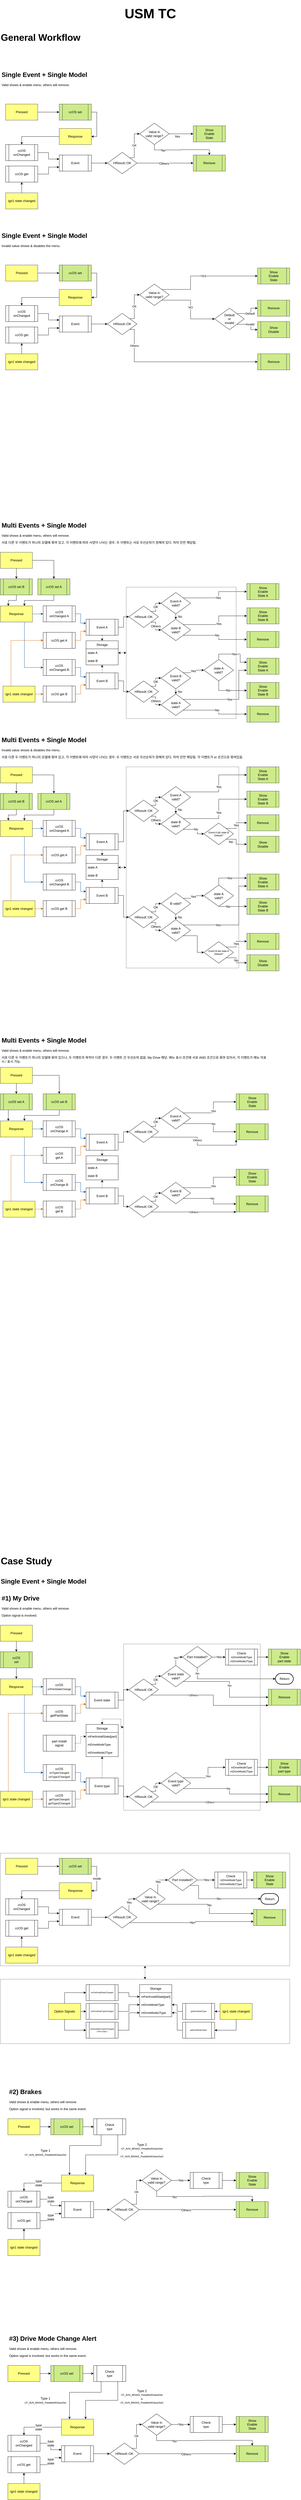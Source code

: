 <mxfile version="23.1.1" type="github">
  <diagram name="페이지-1" id="lhg0nr5kzpJ6dLd5DEeZ">
    <mxGraphModel dx="1037" dy="559" grid="1" gridSize="10" guides="1" tooltips="1" connect="1" arrows="1" fold="1" page="1" pageScale="1" pageWidth="1200" pageHeight="1920" math="0" shadow="0">
      <root>
        <mxCell id="0" />
        <mxCell id="1" parent="0" />
        <mxCell id="6txwbIAtb1hter3c-hfh-15" value="" style="rounded=0;whiteSpace=wrap;html=1;strokeColor=default;align=center;verticalAlign=middle;fontFamily=Helvetica;fontSize=12;fontColor=default;fillColor=none;dashed=1;dashPattern=1 1;" vertex="1" parent="1">
          <mxGeometry x="500.16" y="6150" width="509.84" height="620" as="geometry" />
        </mxCell>
        <mxCell id="Ny4b2Ch9_81bZD9V1MHP-550" value="" style="rounded=0;whiteSpace=wrap;html=1;strokeColor=default;align=center;verticalAlign=middle;fontFamily=Helvetica;fontSize=12;fontColor=default;fillColor=none;dashed=1;dashPattern=1 1;" parent="1" vertex="1">
          <mxGeometry x="40" y="6930" width="1080" height="420" as="geometry" />
        </mxCell>
        <mxCell id="Ny4b2Ch9_81bZD9V1MHP-551" style="edgeStyle=orthogonalEdgeStyle;rounded=0;orthogonalLoop=1;jettySize=auto;html=1;exitX=0.5;exitY=0;exitDx=0;exitDy=0;entryX=0.5;entryY=1;entryDx=0;entryDy=0;fontFamily=Helvetica;fontSize=12;fontColor=default;dashed=1;startArrow=classic;startFill=1;" parent="1" source="Ny4b2Ch9_81bZD9V1MHP-549" target="Ny4b2Ch9_81bZD9V1MHP-550" edge="1">
          <mxGeometry relative="1" as="geometry" />
        </mxCell>
        <mxCell id="Ny4b2Ch9_81bZD9V1MHP-549" value="" style="rounded=0;whiteSpace=wrap;html=1;strokeColor=default;align=center;verticalAlign=middle;fontFamily=Helvetica;fontSize=12;fontColor=default;fillColor=none;dashed=1;dashPattern=1 1;" parent="1" vertex="1">
          <mxGeometry x="40" y="7400" width="1080" height="240" as="geometry" />
        </mxCell>
        <mxCell id="Ny4b2Ch9_81bZD9V1MHP-457" value="" style="rounded=0;whiteSpace=wrap;html=1;strokeColor=default;align=center;verticalAlign=middle;fontFamily=Helvetica;fontSize=12;fontColor=default;fillColor=none;dashed=1;dashPattern=1 1;" parent="1" vertex="1">
          <mxGeometry x="510" y="2880" width="420" height="750" as="geometry" />
        </mxCell>
        <mxCell id="Ny4b2Ch9_81bZD9V1MHP-315" style="edgeStyle=orthogonalEdgeStyle;rounded=0;orthogonalLoop=1;jettySize=auto;html=1;exitX=0;exitY=0.5;exitDx=0;exitDy=0;entryX=1;entryY=0.5;entryDx=0;entryDy=0;fontFamily=Helvetica;fontSize=12;fontColor=default;startArrow=classic;startFill=1;dashed=1;" parent="1" source="Ny4b2Ch9_81bZD9V1MHP-312" target="Ny4b2Ch9_81bZD9V1MHP-225" edge="1">
          <mxGeometry relative="1" as="geometry" />
        </mxCell>
        <mxCell id="Ny4b2Ch9_81bZD9V1MHP-312" value="" style="rounded=0;whiteSpace=wrap;html=1;strokeColor=default;align=center;verticalAlign=middle;fontFamily=Helvetica;fontSize=12;fontColor=default;fillColor=none;dashed=1;dashPattern=1 1;" parent="1" vertex="1">
          <mxGeometry x="510" y="2210" width="410" height="490" as="geometry" />
        </mxCell>
        <mxCell id="Ny4b2Ch9_81bZD9V1MHP-2" value="" style="edgeStyle=orthogonalEdgeStyle;rounded=0;orthogonalLoop=1;jettySize=auto;html=1;" parent="1" source="OEb_cOox7FnWWyNNpJyN-24" target="Ny4b2Ch9_81bZD9V1MHP-1" edge="1">
          <mxGeometry relative="1" as="geometry" />
        </mxCell>
        <mxCell id="OEb_cOox7FnWWyNNpJyN-24" value="Event" style="shape=process;whiteSpace=wrap;html=1;backgroundOutline=1;" parent="1" vertex="1">
          <mxGeometry x="260" y="1199" width="120" height="60" as="geometry" />
        </mxCell>
        <mxCell id="OEb_cOox7FnWWyNNpJyN-29" value="NO" style="edgeStyle=orthogonalEdgeStyle;rounded=0;orthogonalLoop=1;jettySize=auto;html=1;exitX=1;exitY=1;exitDx=0;exitDy=0;entryX=0;entryY=0.5;entryDx=0;entryDy=0;" parent="1" source="OEb_cOox7FnWWyNNpJyN-31" target="OEb_cOox7FnWWyNNpJyN-34" edge="1">
          <mxGeometry relative="1" as="geometry">
            <Array as="points">
              <mxPoint x="750" y="1140" />
              <mxPoint x="750" y="1210" />
            </Array>
          </mxGeometry>
        </mxCell>
        <mxCell id="OEb_cOox7FnWWyNNpJyN-30" value="YES" style="edgeStyle=orthogonalEdgeStyle;rounded=0;orthogonalLoop=1;jettySize=auto;html=1;exitX=1;exitY=0;exitDx=0;exitDy=0;entryX=0;entryY=0.5;entryDx=0;entryDy=0;" parent="1" source="OEb_cOox7FnWWyNNpJyN-31" target="OEb_cOox7FnWWyNNpJyN-37" edge="1">
          <mxGeometry relative="1" as="geometry">
            <Array as="points">
              <mxPoint x="750" y="1100" />
              <mxPoint x="750" y="1050" />
            </Array>
          </mxGeometry>
        </mxCell>
        <mxCell id="OEb_cOox7FnWWyNNpJyN-31" value="Value in&lt;br&gt;valid range?" style="rhombus;whiteSpace=wrap;html=1;" parent="1" vertex="1">
          <mxGeometry x="560" y="1080" width="110" height="80" as="geometry" />
        </mxCell>
        <mxCell id="OEb_cOox7FnWWyNNpJyN-32" value="Default" style="edgeStyle=orthogonalEdgeStyle;rounded=0;orthogonalLoop=1;jettySize=auto;html=1;exitX=1;exitY=0;exitDx=0;exitDy=0;entryX=0;entryY=0.5;entryDx=0;entryDy=0;" parent="1" source="OEb_cOox7FnWWyNNpJyN-34" target="OEb_cOox7FnWWyNNpJyN-35" edge="1">
          <mxGeometry relative="1" as="geometry" />
        </mxCell>
        <mxCell id="OEb_cOox7FnWWyNNpJyN-33" value="Invalid" style="edgeStyle=orthogonalEdgeStyle;rounded=0;orthogonalLoop=1;jettySize=auto;html=1;exitX=1;exitY=1;exitDx=0;exitDy=0;entryX=0;entryY=0.5;entryDx=0;entryDy=0;" parent="1" source="OEb_cOox7FnWWyNNpJyN-34" target="OEb_cOox7FnWWyNNpJyN-36" edge="1">
          <mxGeometry relative="1" as="geometry" />
        </mxCell>
        <mxCell id="OEb_cOox7FnWWyNNpJyN-34" value="Default&lt;br&gt;or&lt;br&gt;Invalid" style="rhombus;whiteSpace=wrap;html=1;" parent="1" vertex="1">
          <mxGeometry x="840" y="1170" width="110" height="80" as="geometry" />
        </mxCell>
        <mxCell id="OEb_cOox7FnWWyNNpJyN-35" value="Remove" style="shape=process;whiteSpace=wrap;html=1;backgroundOutline=1;fillColor=#cdeb8b;strokeColor=#36393d;" parent="1" vertex="1">
          <mxGeometry x="1000" y="1140" width="120" height="60" as="geometry" />
        </mxCell>
        <mxCell id="OEb_cOox7FnWWyNNpJyN-36" value="Show&lt;br&gt;Disable" style="shape=process;whiteSpace=wrap;html=1;backgroundOutline=1;fillColor=#cdeb8b;strokeColor=#36393d;" parent="1" vertex="1">
          <mxGeometry x="1000" y="1220" width="120" height="60" as="geometry" />
        </mxCell>
        <mxCell id="OEb_cOox7FnWWyNNpJyN-37" value="Show&lt;br&gt;Enable&lt;br&gt;State" style="shape=process;whiteSpace=wrap;html=1;backgroundOutline=1;fillColor=#cdeb8b;strokeColor=#36393d;" parent="1" vertex="1">
          <mxGeometry x="1000" y="1020" width="120" height="60" as="geometry" />
        </mxCell>
        <mxCell id="Ny4b2Ch9_81bZD9V1MHP-36" style="edgeStyle=orthogonalEdgeStyle;rounded=0;orthogonalLoop=1;jettySize=auto;html=1;exitX=0.5;exitY=0;exitDx=0;exitDy=0;entryX=0.5;entryY=1;entryDx=0;entryDy=0;fontFamily=Helvetica;fontSize=12;fontColor=default;" parent="1" source="OEb_cOox7FnWWyNNpJyN-39" target="OEb_cOox7FnWWyNNpJyN-43" edge="1">
          <mxGeometry relative="1" as="geometry" />
        </mxCell>
        <mxCell id="OEb_cOox7FnWWyNNpJyN-39" value="ign1 state changed" style="rounded=0;whiteSpace=wrap;html=1;fillColor=#ffff88;strokeColor=#36393d;" parent="1" vertex="1">
          <mxGeometry x="60" y="1340" width="120" height="60" as="geometry" />
        </mxCell>
        <mxCell id="OEb_cOox7FnWWyNNpJyN-40" value="" style="edgeStyle=orthogonalEdgeStyle;rounded=0;orthogonalLoop=1;jettySize=auto;html=1;exitX=1;exitY=0.5;exitDx=0;exitDy=0;entryX=0;entryY=0.5;entryDx=0;entryDy=0;" parent="1" source="OEb_cOox7FnWWyNNpJyN-41" edge="1">
          <mxGeometry relative="1" as="geometry">
            <mxPoint x="260" y="1039" as="targetPoint" />
          </mxGeometry>
        </mxCell>
        <mxCell id="OEb_cOox7FnWWyNNpJyN-41" value="Pressed" style="rounded=0;whiteSpace=wrap;html=1;fillColor=#ffff88;strokeColor=#36393d;" parent="1" vertex="1">
          <mxGeometry x="60" y="1009" width="120" height="60" as="geometry" />
        </mxCell>
        <mxCell id="Ny4b2Ch9_81bZD9V1MHP-35" style="edgeStyle=orthogonalEdgeStyle;rounded=0;orthogonalLoop=1;jettySize=auto;html=1;exitX=1;exitY=0.5;exitDx=0;exitDy=0;entryX=0;entryY=0.75;entryDx=0;entryDy=0;fontFamily=Helvetica;fontSize=12;fontColor=default;" parent="1" source="OEb_cOox7FnWWyNNpJyN-43" target="OEb_cOox7FnWWyNNpJyN-24" edge="1">
          <mxGeometry relative="1" as="geometry" />
        </mxCell>
        <mxCell id="OEb_cOox7FnWWyNNpJyN-43" value="ccOS get" style="shape=process;whiteSpace=wrap;html=1;backgroundOutline=1;" parent="1" vertex="1">
          <mxGeometry x="60" y="1240" width="120" height="60" as="geometry" />
        </mxCell>
        <mxCell id="Ny4b2Ch9_81bZD9V1MHP-30" style="edgeStyle=orthogonalEdgeStyle;rounded=0;orthogonalLoop=1;jettySize=auto;html=1;exitX=1;exitY=0.5;exitDx=0;exitDy=0;entryX=1;entryY=0.5;entryDx=0;entryDy=0;fontFamily=Helvetica;fontSize=12;fontColor=default;" parent="1" source="OEb_cOox7FnWWyNNpJyN-45" target="Ny4b2Ch9_81bZD9V1MHP-29" edge="1">
          <mxGeometry relative="1" as="geometry" />
        </mxCell>
        <mxCell id="OEb_cOox7FnWWyNNpJyN-45" value="ccOS set" style="shape=process;whiteSpace=wrap;html=1;backgroundOutline=1;fillColor=#cdeb8b;strokeColor=#36393d;" parent="1" vertex="1">
          <mxGeometry x="260" y="1009" width="120" height="60" as="geometry" />
        </mxCell>
        <mxCell id="EMXY2AlrHHOvVeRIwP7f-67" value="USM TC" style="text;html=1;strokeColor=none;fillColor=none;align=center;verticalAlign=middle;whiteSpace=wrap;rounded=0;fontSize=50;fontStyle=1" parent="1" vertex="1">
          <mxGeometry x="280" y="21" width="640" height="99" as="geometry" />
        </mxCell>
        <mxCell id="Ny4b2Ch9_81bZD9V1MHP-3" value="OK" style="edgeStyle=orthogonalEdgeStyle;rounded=0;orthogonalLoop=1;jettySize=auto;html=1;exitX=1;exitY=0;exitDx=0;exitDy=0;entryX=0;entryY=0.5;entryDx=0;entryDy=0;" parent="1" source="Ny4b2Ch9_81bZD9V1MHP-1" target="OEb_cOox7FnWWyNNpJyN-31" edge="1">
          <mxGeometry relative="1" as="geometry">
            <Array as="points">
              <mxPoint x="540" y="1209" />
              <mxPoint x="540" y="1120" />
            </Array>
          </mxGeometry>
        </mxCell>
        <mxCell id="Ny4b2Ch9_81bZD9V1MHP-5" value="Others" style="edgeStyle=orthogonalEdgeStyle;rounded=0;orthogonalLoop=1;jettySize=auto;html=1;exitX=1;exitY=1;exitDx=0;exitDy=0;entryX=0;entryY=0.5;entryDx=0;entryDy=0;" parent="1" source="Ny4b2Ch9_81bZD9V1MHP-1" target="Ny4b2Ch9_81bZD9V1MHP-4" edge="1">
          <mxGeometry x="-0.738" relative="1" as="geometry">
            <Array as="points">
              <mxPoint x="540" y="1249" />
              <mxPoint x="540" y="1370" />
            </Array>
            <mxPoint as="offset" />
          </mxGeometry>
        </mxCell>
        <mxCell id="Ny4b2Ch9_81bZD9V1MHP-1" value="HResult::OK" style="rhombus;whiteSpace=wrap;html=1;" parent="1" vertex="1">
          <mxGeometry x="440" y="1189" width="110" height="80" as="geometry" />
        </mxCell>
        <mxCell id="Ny4b2Ch9_81bZD9V1MHP-4" value="Remove" style="shape=process;whiteSpace=wrap;html=1;backgroundOutline=1;fillColor=#cdeb8b;strokeColor=#36393d;" parent="1" vertex="1">
          <mxGeometry x="1000" y="1340" width="120" height="60" as="geometry" />
        </mxCell>
        <mxCell id="Ny4b2Ch9_81bZD9V1MHP-13" value="&lt;h1&gt;Single Event + Single Model&lt;br&gt;&lt;/h1&gt;&lt;p&gt;Invalid value shows &amp;amp; disables the menu.&lt;/p&gt;" style="text;html=1;strokeColor=none;fillColor=none;spacing=5;spacingTop=-20;whiteSpace=wrap;overflow=hidden;rounded=0;" parent="1" vertex="1">
          <mxGeometry x="40" y="880" width="360" height="120" as="geometry" />
        </mxCell>
        <mxCell id="Ny4b2Ch9_81bZD9V1MHP-34" style="edgeStyle=orthogonalEdgeStyle;rounded=0;orthogonalLoop=1;jettySize=auto;html=1;exitX=0;exitY=0.5;exitDx=0;exitDy=0;entryX=0.5;entryY=0;entryDx=0;entryDy=0;fontFamily=Helvetica;fontSize=12;fontColor=default;" parent="1" source="Ny4b2Ch9_81bZD9V1MHP-29" target="Ny4b2Ch9_81bZD9V1MHP-32" edge="1">
          <mxGeometry relative="1" as="geometry" />
        </mxCell>
        <mxCell id="Ny4b2Ch9_81bZD9V1MHP-29" value="Response" style="rounded=0;whiteSpace=wrap;html=1;fillColor=#ffff88;strokeColor=#36393d;" parent="1" vertex="1">
          <mxGeometry x="260" y="1100" width="120" height="60" as="geometry" />
        </mxCell>
        <mxCell id="Ny4b2Ch9_81bZD9V1MHP-33" style="edgeStyle=orthogonalEdgeStyle;rounded=0;orthogonalLoop=1;jettySize=auto;html=1;entryX=0;entryY=0.25;entryDx=0;entryDy=0;fontFamily=Helvetica;fontSize=12;fontColor=default;" parent="1" source="Ny4b2Ch9_81bZD9V1MHP-32" target="OEb_cOox7FnWWyNNpJyN-24" edge="1">
          <mxGeometry relative="1" as="geometry" />
        </mxCell>
        <mxCell id="Ny4b2Ch9_81bZD9V1MHP-32" value="ccOS onChanged" style="shape=process;whiteSpace=wrap;html=1;backgroundOutline=1;" parent="1" vertex="1">
          <mxGeometry x="60" y="1160" width="120" height="60" as="geometry" />
        </mxCell>
        <mxCell id="Ny4b2Ch9_81bZD9V1MHP-38" value="" style="edgeStyle=orthogonalEdgeStyle;rounded=0;orthogonalLoop=1;jettySize=auto;html=1;" parent="1" source="Ny4b2Ch9_81bZD9V1MHP-39" target="Ny4b2Ch9_81bZD9V1MHP-59" edge="1">
          <mxGeometry relative="1" as="geometry" />
        </mxCell>
        <mxCell id="Ny4b2Ch9_81bZD9V1MHP-39" value="Event" style="shape=process;whiteSpace=wrap;html=1;backgroundOutline=1;" parent="1" vertex="1">
          <mxGeometry x="260" y="599" width="120" height="60" as="geometry" />
        </mxCell>
        <mxCell id="Ny4b2Ch9_81bZD9V1MHP-209" style="edgeStyle=orthogonalEdgeStyle;rounded=0;orthogonalLoop=1;jettySize=auto;html=1;exitX=0.5;exitY=1;exitDx=0;exitDy=0;entryX=0.5;entryY=0;entryDx=0;entryDy=0;fontFamily=Helvetica;fontSize=12;fontColor=default;" parent="1" source="Ny4b2Ch9_81bZD9V1MHP-42" target="Ny4b2Ch9_81bZD9V1MHP-60" edge="1">
          <mxGeometry relative="1" as="geometry" />
        </mxCell>
        <mxCell id="Ny4b2Ch9_81bZD9V1MHP-210" value="No" style="edgeLabel;html=1;align=center;verticalAlign=middle;resizable=0;points=[];fontSize=12;fontFamily=Helvetica;fontColor=default;" parent="Ny4b2Ch9_81bZD9V1MHP-209" vertex="1" connectable="0">
          <mxGeometry x="-0.567" y="-2" relative="1" as="geometry">
            <mxPoint as="offset" />
          </mxGeometry>
        </mxCell>
        <mxCell id="Ny4b2Ch9_81bZD9V1MHP-211" value="Yes" style="edgeStyle=orthogonalEdgeStyle;rounded=0;orthogonalLoop=1;jettySize=auto;html=1;fontFamily=Helvetica;fontSize=12;fontColor=default;" parent="1" source="Ny4b2Ch9_81bZD9V1MHP-42" target="Ny4b2Ch9_81bZD9V1MHP-48" edge="1">
          <mxGeometry x="-0.333" y="-10" relative="1" as="geometry">
            <mxPoint as="offset" />
          </mxGeometry>
        </mxCell>
        <mxCell id="Ny4b2Ch9_81bZD9V1MHP-42" value="Value in&lt;br&gt;valid range?" style="rhombus;whiteSpace=wrap;html=1;" parent="1" vertex="1">
          <mxGeometry x="560" y="480" width="110" height="80" as="geometry" />
        </mxCell>
        <mxCell id="Ny4b2Ch9_81bZD9V1MHP-48" value="Show&lt;br&gt;Enable&lt;br&gt;State" style="shape=process;whiteSpace=wrap;html=1;backgroundOutline=1;fillColor=#cdeb8b;strokeColor=#36393d;" parent="1" vertex="1">
          <mxGeometry x="759.92" y="490" width="120" height="60" as="geometry" />
        </mxCell>
        <mxCell id="Ny4b2Ch9_81bZD9V1MHP-49" style="edgeStyle=orthogonalEdgeStyle;rounded=0;orthogonalLoop=1;jettySize=auto;html=1;exitX=0.5;exitY=0;exitDx=0;exitDy=0;entryX=0.5;entryY=1;entryDx=0;entryDy=0;fontFamily=Helvetica;fontSize=12;fontColor=default;" parent="1" source="Ny4b2Ch9_81bZD9V1MHP-50" target="Ny4b2Ch9_81bZD9V1MHP-54" edge="1">
          <mxGeometry relative="1" as="geometry" />
        </mxCell>
        <mxCell id="Ny4b2Ch9_81bZD9V1MHP-50" value="ign1 state changed" style="rounded=0;whiteSpace=wrap;html=1;fillColor=#ffff88;strokeColor=#36393d;" parent="1" vertex="1">
          <mxGeometry x="60" y="740" width="120" height="60" as="geometry" />
        </mxCell>
        <mxCell id="Ny4b2Ch9_81bZD9V1MHP-51" value="" style="edgeStyle=orthogonalEdgeStyle;rounded=0;orthogonalLoop=1;jettySize=auto;html=1;exitX=1;exitY=0.5;exitDx=0;exitDy=0;entryX=0;entryY=0.5;entryDx=0;entryDy=0;" parent="1" source="Ny4b2Ch9_81bZD9V1MHP-52" edge="1">
          <mxGeometry x="-0.005" relative="1" as="geometry">
            <mxPoint x="260" y="439" as="targetPoint" />
            <mxPoint as="offset" />
          </mxGeometry>
        </mxCell>
        <mxCell id="Ny4b2Ch9_81bZD9V1MHP-52" value="Pressed" style="rounded=0;whiteSpace=wrap;html=1;fillColor=#ffff88;strokeColor=#36393d;" parent="1" vertex="1">
          <mxGeometry x="60" y="409" width="120" height="60" as="geometry" />
        </mxCell>
        <mxCell id="Ny4b2Ch9_81bZD9V1MHP-53" style="edgeStyle=orthogonalEdgeStyle;rounded=0;orthogonalLoop=1;jettySize=auto;html=1;exitX=1;exitY=0.5;exitDx=0;exitDy=0;entryX=0;entryY=0.75;entryDx=0;entryDy=0;fontFamily=Helvetica;fontSize=12;fontColor=default;" parent="1" source="Ny4b2Ch9_81bZD9V1MHP-54" target="Ny4b2Ch9_81bZD9V1MHP-39" edge="1">
          <mxGeometry relative="1" as="geometry" />
        </mxCell>
        <mxCell id="Ny4b2Ch9_81bZD9V1MHP-54" value="ccOS get" style="shape=process;whiteSpace=wrap;html=1;backgroundOutline=1;" parent="1" vertex="1">
          <mxGeometry x="60" y="640" width="120" height="60" as="geometry" />
        </mxCell>
        <mxCell id="Ny4b2Ch9_81bZD9V1MHP-55" style="edgeStyle=orthogonalEdgeStyle;rounded=0;orthogonalLoop=1;jettySize=auto;html=1;exitX=1;exitY=0.5;exitDx=0;exitDy=0;entryX=1;entryY=0.5;entryDx=0;entryDy=0;fontFamily=Helvetica;fontSize=12;fontColor=default;" parent="1" source="Ny4b2Ch9_81bZD9V1MHP-56" target="Ny4b2Ch9_81bZD9V1MHP-63" edge="1">
          <mxGeometry relative="1" as="geometry" />
        </mxCell>
        <mxCell id="Ny4b2Ch9_81bZD9V1MHP-56" value="ccOS set" style="shape=process;whiteSpace=wrap;html=1;backgroundOutline=1;fillColor=#cdeb8b;strokeColor=#36393d;" parent="1" vertex="1">
          <mxGeometry x="260" y="409" width="120" height="60" as="geometry" />
        </mxCell>
        <mxCell id="Ny4b2Ch9_81bZD9V1MHP-57" value="OK" style="edgeStyle=orthogonalEdgeStyle;rounded=0;orthogonalLoop=1;jettySize=auto;html=1;exitX=1;exitY=0;exitDx=0;exitDy=0;entryX=0;entryY=0.5;entryDx=0;entryDy=0;" parent="1" source="Ny4b2Ch9_81bZD9V1MHP-59" target="Ny4b2Ch9_81bZD9V1MHP-42" edge="1">
          <mxGeometry relative="1" as="geometry">
            <Array as="points">
              <mxPoint x="540" y="609" />
              <mxPoint x="540" y="520" />
            </Array>
          </mxGeometry>
        </mxCell>
        <mxCell id="Ny4b2Ch9_81bZD9V1MHP-207" style="edgeStyle=orthogonalEdgeStyle;rounded=0;orthogonalLoop=1;jettySize=auto;html=1;exitX=1;exitY=0.5;exitDx=0;exitDy=0;entryX=0;entryY=0.5;entryDx=0;entryDy=0;fontFamily=Helvetica;fontSize=12;fontColor=default;" parent="1" source="Ny4b2Ch9_81bZD9V1MHP-59" target="Ny4b2Ch9_81bZD9V1MHP-60" edge="1">
          <mxGeometry relative="1" as="geometry" />
        </mxCell>
        <mxCell id="Ny4b2Ch9_81bZD9V1MHP-208" value="Others" style="edgeLabel;html=1;align=center;verticalAlign=middle;resizable=0;points=[];fontSize=12;fontFamily=Helvetica;fontColor=default;" parent="Ny4b2Ch9_81bZD9V1MHP-207" vertex="1" connectable="0">
          <mxGeometry x="-0.038" y="-2" relative="1" as="geometry">
            <mxPoint as="offset" />
          </mxGeometry>
        </mxCell>
        <mxCell id="Ny4b2Ch9_81bZD9V1MHP-59" value="HResult::OK" style="rhombus;whiteSpace=wrap;html=1;" parent="1" vertex="1">
          <mxGeometry x="440" y="589" width="110" height="80" as="geometry" />
        </mxCell>
        <mxCell id="Ny4b2Ch9_81bZD9V1MHP-60" value="Remove" style="shape=process;whiteSpace=wrap;html=1;backgroundOutline=1;fillColor=#cdeb8b;strokeColor=#36393d;" parent="1" vertex="1">
          <mxGeometry x="759.92" y="599" width="120" height="60" as="geometry" />
        </mxCell>
        <mxCell id="Ny4b2Ch9_81bZD9V1MHP-61" value="&lt;h1&gt;Single Event + Single Model&lt;br&gt;&lt;/h1&gt;&lt;p&gt;Valid shows &amp;amp; enable menu, others will remove.&lt;/p&gt;" style="text;html=1;strokeColor=none;fillColor=none;spacing=5;spacingTop=-20;whiteSpace=wrap;overflow=hidden;rounded=0;" parent="1" vertex="1">
          <mxGeometry x="40" y="280" width="360" height="120" as="geometry" />
        </mxCell>
        <mxCell id="Ny4b2Ch9_81bZD9V1MHP-62" style="edgeStyle=orthogonalEdgeStyle;rounded=0;orthogonalLoop=1;jettySize=auto;html=1;exitX=0;exitY=0.5;exitDx=0;exitDy=0;entryX=0.5;entryY=0;entryDx=0;entryDy=0;fontFamily=Helvetica;fontSize=12;fontColor=default;" parent="1" source="Ny4b2Ch9_81bZD9V1MHP-63" target="Ny4b2Ch9_81bZD9V1MHP-65" edge="1">
          <mxGeometry relative="1" as="geometry" />
        </mxCell>
        <mxCell id="Ny4b2Ch9_81bZD9V1MHP-63" value="Response" style="rounded=0;whiteSpace=wrap;html=1;fillColor=#ffff88;strokeColor=#36393d;" parent="1" vertex="1">
          <mxGeometry x="260" y="500" width="120" height="60" as="geometry" />
        </mxCell>
        <mxCell id="Ny4b2Ch9_81bZD9V1MHP-64" style="edgeStyle=orthogonalEdgeStyle;rounded=0;orthogonalLoop=1;jettySize=auto;html=1;entryX=0;entryY=0.25;entryDx=0;entryDy=0;fontFamily=Helvetica;fontSize=12;fontColor=default;" parent="1" source="Ny4b2Ch9_81bZD9V1MHP-65" target="Ny4b2Ch9_81bZD9V1MHP-39" edge="1">
          <mxGeometry relative="1" as="geometry" />
        </mxCell>
        <mxCell id="Ny4b2Ch9_81bZD9V1MHP-65" value="ccOS onChanged" style="shape=process;whiteSpace=wrap;html=1;backgroundOutline=1;" parent="1" vertex="1">
          <mxGeometry x="60" y="560" width="120" height="60" as="geometry" />
        </mxCell>
        <mxCell id="Ny4b2Ch9_81bZD9V1MHP-100" value="&lt;h1&gt;Multi Events + Single Model&lt;br&gt;&lt;/h1&gt;&lt;p&gt;Valid shows &amp;amp; enable menu, others will remove.&lt;/p&gt;&lt;p&gt;서로 다른 두 이벤트가 하나의 모델에 묶여 있고, 각 이벤트에 따라 사양이 나뉘는 경우. 두 이벤트는 서로 우선순위가 정해져 있다. 하차 안전 해당됨.&lt;/p&gt;" style="text;html=1;strokeColor=none;fillColor=none;spacing=5;spacingTop=-20;whiteSpace=wrap;overflow=hidden;rounded=0;" parent="1" vertex="1">
          <mxGeometry x="40" y="1960" width="1040" height="120" as="geometry" />
        </mxCell>
        <mxCell id="Ny4b2Ch9_81bZD9V1MHP-273" value="No" style="edgeStyle=orthogonalEdgeStyle;rounded=0;orthogonalLoop=1;jettySize=auto;html=1;exitX=0.5;exitY=1;exitDx=0;exitDy=0;entryX=0.5;entryY=0;entryDx=0;entryDy=0;fontFamily=Helvetica;fontSize=12;fontColor=default;" parent="1" source="Ny4b2Ch9_81bZD9V1MHP-105" target="Ny4b2Ch9_81bZD9V1MHP-176" edge="1">
          <mxGeometry x="0.019" y="15" relative="1" as="geometry">
            <mxPoint as="offset" />
          </mxGeometry>
        </mxCell>
        <mxCell id="Ny4b2Ch9_81bZD9V1MHP-275" value="Yes" style="edgeStyle=orthogonalEdgeStyle;rounded=0;orthogonalLoop=1;jettySize=auto;html=1;exitX=1;exitY=0;exitDx=0;exitDy=0;fontFamily=Helvetica;fontSize=12;fontColor=default;" parent="1" source="Ny4b2Ch9_81bZD9V1MHP-105" target="Ny4b2Ch9_81bZD9V1MHP-107" edge="1">
          <mxGeometry relative="1" as="geometry" />
        </mxCell>
        <mxCell id="Ny4b2Ch9_81bZD9V1MHP-105" value="Event A&lt;br&gt;valid?" style="rhombus;whiteSpace=wrap;html=1;" parent="1" vertex="1">
          <mxGeometry x="639.92" y="2230" width="110" height="80" as="geometry" />
        </mxCell>
        <mxCell id="Ny4b2Ch9_81bZD9V1MHP-107" value="Show&lt;br&gt;Enable&lt;br&gt;State A" style="shape=process;whiteSpace=wrap;html=1;backgroundOutline=1;fillColor=#cdeb8b;strokeColor=#36393d;" parent="1" vertex="1">
          <mxGeometry x="960.0" y="2196.62" width="120" height="60" as="geometry" />
        </mxCell>
        <mxCell id="Ny4b2Ch9_81bZD9V1MHP-169" style="edgeStyle=orthogonalEdgeStyle;rounded=0;orthogonalLoop=1;jettySize=auto;html=1;exitX=0.25;exitY=0;exitDx=0;exitDy=0;entryX=0;entryY=0.5;entryDx=0;entryDy=0;fontFamily=Helvetica;fontSize=12;fontColor=default;strokeColor=#CC6600;" parent="1" source="Ny4b2Ch9_81bZD9V1MHP-109" target="Ny4b2Ch9_81bZD9V1MHP-140" edge="1">
          <mxGeometry relative="1" as="geometry" />
        </mxCell>
        <mxCell id="Ny4b2Ch9_81bZD9V1MHP-170" value="" style="edgeStyle=orthogonalEdgeStyle;rounded=0;orthogonalLoop=1;jettySize=auto;html=1;fontFamily=Helvetica;fontSize=12;fontColor=default;strokeColor=#CC6600;" parent="1" source="Ny4b2Ch9_81bZD9V1MHP-109" target="Ny4b2Ch9_81bZD9V1MHP-141" edge="1">
          <mxGeometry relative="1" as="geometry" />
        </mxCell>
        <mxCell id="Ny4b2Ch9_81bZD9V1MHP-109" value="ign1 state changed" style="rounded=0;whiteSpace=wrap;html=1;fillColor=#ffff88;strokeColor=#36393d;" parent="1" vertex="1">
          <mxGeometry x="49.92" y="2579" width="120" height="60" as="geometry" />
        </mxCell>
        <mxCell id="Ny4b2Ch9_81bZD9V1MHP-299" value="" style="edgeStyle=orthogonalEdgeStyle;rounded=0;orthogonalLoop=1;jettySize=auto;html=1;fontFamily=Helvetica;fontSize=12;fontColor=default;" parent="1" source="Ny4b2Ch9_81bZD9V1MHP-111" target="Ny4b2Ch9_81bZD9V1MHP-125" edge="1">
          <mxGeometry relative="1" as="geometry" />
        </mxCell>
        <mxCell id="Ny4b2Ch9_81bZD9V1MHP-300" style="edgeStyle=orthogonalEdgeStyle;rounded=0;orthogonalLoop=1;jettySize=auto;html=1;exitX=1;exitY=0.5;exitDx=0;exitDy=0;entryX=0.5;entryY=0;entryDx=0;entryDy=0;fontFamily=Helvetica;fontSize=12;fontColor=default;" parent="1" source="Ny4b2Ch9_81bZD9V1MHP-111" target="Ny4b2Ch9_81bZD9V1MHP-115" edge="1">
          <mxGeometry relative="1" as="geometry" />
        </mxCell>
        <mxCell id="Ny4b2Ch9_81bZD9V1MHP-111" value="Pressed" style="rounded=0;whiteSpace=wrap;html=1;fillColor=#ffff88;strokeColor=#36393d;" parent="1" vertex="1">
          <mxGeometry x="40" y="2080" width="120" height="60" as="geometry" />
        </mxCell>
        <mxCell id="Ny4b2Ch9_81bZD9V1MHP-303" style="edgeStyle=orthogonalEdgeStyle;rounded=0;orthogonalLoop=1;jettySize=auto;html=1;exitX=0.5;exitY=1;exitDx=0;exitDy=0;entryX=0.75;entryY=0;entryDx=0;entryDy=0;fontFamily=Helvetica;fontSize=12;fontColor=default;" parent="1" source="Ny4b2Ch9_81bZD9V1MHP-115" target="Ny4b2Ch9_81bZD9V1MHP-121" edge="1">
          <mxGeometry relative="1" as="geometry" />
        </mxCell>
        <mxCell id="Ny4b2Ch9_81bZD9V1MHP-115" value="ccOS set A" style="shape=process;whiteSpace=wrap;html=1;backgroundOutline=1;fillColor=#cdeb8b;strokeColor=#36393d;" parent="1" vertex="1">
          <mxGeometry x="180" y="2179" width="120" height="60" as="geometry" />
        </mxCell>
        <mxCell id="Ny4b2Ch9_81bZD9V1MHP-265" value="OK" style="edgeStyle=orthogonalEdgeStyle;rounded=0;orthogonalLoop=1;jettySize=auto;html=1;exitX=1;exitY=0;exitDx=0;exitDy=0;entryX=0;entryY=0.5;entryDx=0;entryDy=0;fontFamily=Helvetica;fontSize=12;fontColor=default;" parent="1" source="Ny4b2Ch9_81bZD9V1MHP-118" target="Ny4b2Ch9_81bZD9V1MHP-105" edge="1">
          <mxGeometry relative="1" as="geometry">
            <Array as="points">
              <mxPoint x="620" y="2301" />
              <mxPoint x="620" y="2270" />
            </Array>
          </mxGeometry>
        </mxCell>
        <mxCell id="Ny4b2Ch9_81bZD9V1MHP-267" value="Others" style="edgeStyle=orthogonalEdgeStyle;rounded=0;orthogonalLoop=1;jettySize=auto;html=1;exitX=1;exitY=1;exitDx=0;exitDy=0;entryX=0;entryY=0.5;entryDx=0;entryDy=0;fontFamily=Helvetica;fontSize=12;fontColor=default;" parent="1" source="Ny4b2Ch9_81bZD9V1MHP-118" target="Ny4b2Ch9_81bZD9V1MHP-176" edge="1">
          <mxGeometry relative="1" as="geometry">
            <Array as="points">
              <mxPoint x="620" y="2341" />
              <mxPoint x="620" y="2370" />
            </Array>
          </mxGeometry>
        </mxCell>
        <mxCell id="Ny4b2Ch9_81bZD9V1MHP-118" value="HResult::OK" style="rhombus;whiteSpace=wrap;html=1;" parent="1" vertex="1">
          <mxGeometry x="520" y="2280.5" width="110" height="80" as="geometry" />
        </mxCell>
        <mxCell id="Ny4b2Ch9_81bZD9V1MHP-119" value="Remove" style="shape=process;whiteSpace=wrap;html=1;backgroundOutline=1;fillColor=#cdeb8b;strokeColor=#36393d;" parent="1" vertex="1">
          <mxGeometry x="960.0" y="2375.12" width="120" height="60" as="geometry" />
        </mxCell>
        <mxCell id="Ny4b2Ch9_81bZD9V1MHP-166" style="edgeStyle=orthogonalEdgeStyle;rounded=0;orthogonalLoop=1;jettySize=auto;html=1;exitX=1;exitY=0.5;exitDx=0;exitDy=0;entryX=0;entryY=0.5;entryDx=0;entryDy=0;fontFamily=Helvetica;fontSize=12;fontColor=default;strokeColor=#004C99;" parent="1" source="Ny4b2Ch9_81bZD9V1MHP-121" target="Ny4b2Ch9_81bZD9V1MHP-128" edge="1">
          <mxGeometry relative="1" as="geometry" />
        </mxCell>
        <mxCell id="Ny4b2Ch9_81bZD9V1MHP-168" style="edgeStyle=orthogonalEdgeStyle;rounded=0;orthogonalLoop=1;jettySize=auto;html=1;exitX=0.75;exitY=1;exitDx=0;exitDy=0;entryX=0;entryY=0.5;entryDx=0;entryDy=0;fontFamily=Helvetica;fontSize=12;fontColor=default;strokeColor=#004C99;" parent="1" source="Ny4b2Ch9_81bZD9V1MHP-121" target="Ny4b2Ch9_81bZD9V1MHP-133" edge="1">
          <mxGeometry relative="1" as="geometry" />
        </mxCell>
        <mxCell id="Ny4b2Ch9_81bZD9V1MHP-121" value="Response" style="rounded=0;whiteSpace=wrap;html=1;fillColor=#ffff88;strokeColor=#36393d;" parent="1" vertex="1">
          <mxGeometry x="40" y="2280" width="120" height="60" as="geometry" />
        </mxCell>
        <mxCell id="Ny4b2Ch9_81bZD9V1MHP-302" style="edgeStyle=orthogonalEdgeStyle;rounded=0;orthogonalLoop=1;jettySize=auto;html=1;exitX=0.5;exitY=1;exitDx=0;exitDy=0;entryX=0.25;entryY=0;entryDx=0;entryDy=0;fontFamily=Helvetica;fontSize=12;fontColor=default;" parent="1" source="Ny4b2Ch9_81bZD9V1MHP-125" target="Ny4b2Ch9_81bZD9V1MHP-121" edge="1">
          <mxGeometry relative="1" as="geometry" />
        </mxCell>
        <mxCell id="Ny4b2Ch9_81bZD9V1MHP-125" value="ccOS set B" style="shape=process;whiteSpace=wrap;html=1;backgroundOutline=1;fillColor=#cdeb8b;strokeColor=#36393d;" parent="1" vertex="1">
          <mxGeometry x="40" y="2179" width="120" height="60" as="geometry" />
        </mxCell>
        <mxCell id="Ny4b2Ch9_81bZD9V1MHP-161" style="edgeStyle=orthogonalEdgeStyle;rounded=0;orthogonalLoop=1;jettySize=auto;html=1;exitX=1;exitY=0.5;exitDx=0;exitDy=0;entryX=0;entryY=0.25;entryDx=0;entryDy=0;fontFamily=Helvetica;fontSize=12;fontColor=default;strokeColor=#004C99;" parent="1" source="Ny4b2Ch9_81bZD9V1MHP-128" target="Ny4b2Ch9_81bZD9V1MHP-138" edge="1">
          <mxGeometry relative="1" as="geometry" />
        </mxCell>
        <mxCell id="Ny4b2Ch9_81bZD9V1MHP-128" value="ccOS onChanged A" style="shape=process;whiteSpace=wrap;html=1;backgroundOutline=1;" parent="1" vertex="1">
          <mxGeometry x="200.0" y="2279.5" width="120" height="60" as="geometry" />
        </mxCell>
        <mxCell id="Ny4b2Ch9_81bZD9V1MHP-163" style="edgeStyle=orthogonalEdgeStyle;rounded=0;orthogonalLoop=1;jettySize=auto;html=1;exitX=1;exitY=0.5;exitDx=0;exitDy=0;entryX=0;entryY=0.25;entryDx=0;entryDy=0;fontFamily=Helvetica;fontSize=12;fontColor=default;strokeColor=#004C99;" parent="1" source="Ny4b2Ch9_81bZD9V1MHP-133" target="Ny4b2Ch9_81bZD9V1MHP-139" edge="1">
          <mxGeometry relative="1" as="geometry" />
        </mxCell>
        <mxCell id="Ny4b2Ch9_81bZD9V1MHP-133" value="ccOS onChanged B" style="shape=process;whiteSpace=wrap;html=1;backgroundOutline=1;" parent="1" vertex="1">
          <mxGeometry x="200" y="2479.5" width="120" height="60" as="geometry" />
        </mxCell>
        <mxCell id="Ny4b2Ch9_81bZD9V1MHP-278" style="edgeStyle=orthogonalEdgeStyle;rounded=0;orthogonalLoop=1;jettySize=auto;html=1;exitX=1;exitY=0.5;exitDx=0;exitDy=0;entryX=0;entryY=0.5;entryDx=0;entryDy=0;fontFamily=Helvetica;fontSize=12;fontColor=default;" parent="1" source="Ny4b2Ch9_81bZD9V1MHP-138" target="Ny4b2Ch9_81bZD9V1MHP-118" edge="1">
          <mxGeometry relative="1" as="geometry" />
        </mxCell>
        <mxCell id="Ny4b2Ch9_81bZD9V1MHP-305" style="edgeStyle=orthogonalEdgeStyle;rounded=0;orthogonalLoop=1;jettySize=auto;html=1;exitX=0.5;exitY=1;exitDx=0;exitDy=0;entryX=0.5;entryY=0;entryDx=0;entryDy=0;fontFamily=Helvetica;fontSize=12;fontColor=default;dashed=1;" parent="1" source="Ny4b2Ch9_81bZD9V1MHP-138" target="Ny4b2Ch9_81bZD9V1MHP-224" edge="1">
          <mxGeometry relative="1" as="geometry" />
        </mxCell>
        <mxCell id="Ny4b2Ch9_81bZD9V1MHP-138" value="Event A" style="shape=process;whiteSpace=wrap;html=1;backgroundOutline=1;" parent="1" vertex="1">
          <mxGeometry x="360" y="2329.5" width="120" height="60" as="geometry" />
        </mxCell>
        <mxCell id="Ny4b2Ch9_81bZD9V1MHP-298" style="edgeStyle=orthogonalEdgeStyle;rounded=0;orthogonalLoop=1;jettySize=auto;html=1;exitX=1;exitY=0.5;exitDx=0;exitDy=0;entryX=0;entryY=0.5;entryDx=0;entryDy=0;fontFamily=Helvetica;fontSize=12;fontColor=default;" parent="1" source="Ny4b2Ch9_81bZD9V1MHP-139" target="Ny4b2Ch9_81bZD9V1MHP-271" edge="1">
          <mxGeometry relative="1" as="geometry" />
        </mxCell>
        <mxCell id="Ny4b2Ch9_81bZD9V1MHP-139" value="Event B" style="shape=process;whiteSpace=wrap;html=1;backgroundOutline=1;" parent="1" vertex="1">
          <mxGeometry x="360" y="2529.5" width="120" height="60" as="geometry" />
        </mxCell>
        <mxCell id="Ny4b2Ch9_81bZD9V1MHP-162" style="edgeStyle=orthogonalEdgeStyle;rounded=0;orthogonalLoop=1;jettySize=auto;html=1;exitX=1;exitY=0.5;exitDx=0;exitDy=0;entryX=0;entryY=0.75;entryDx=0;entryDy=0;fontFamily=Helvetica;fontSize=12;fontColor=default;strokeColor=#CC6600;" parent="1" source="Ny4b2Ch9_81bZD9V1MHP-140" target="Ny4b2Ch9_81bZD9V1MHP-138" edge="1">
          <mxGeometry relative="1" as="geometry" />
        </mxCell>
        <mxCell id="Ny4b2Ch9_81bZD9V1MHP-140" value="ccOS get A" style="shape=process;whiteSpace=wrap;html=1;backgroundOutline=1;" parent="1" vertex="1">
          <mxGeometry x="200" y="2378.5" width="120" height="60" as="geometry" />
        </mxCell>
        <mxCell id="Ny4b2Ch9_81bZD9V1MHP-164" style="edgeStyle=orthogonalEdgeStyle;rounded=0;orthogonalLoop=1;jettySize=auto;html=1;exitX=1;exitY=0.5;exitDx=0;exitDy=0;entryX=0;entryY=0.75;entryDx=0;entryDy=0;fontFamily=Helvetica;fontSize=12;fontColor=default;strokeColor=#CC6600;" parent="1" source="Ny4b2Ch9_81bZD9V1MHP-141" target="Ny4b2Ch9_81bZD9V1MHP-139" edge="1">
          <mxGeometry relative="1" as="geometry" />
        </mxCell>
        <mxCell id="Ny4b2Ch9_81bZD9V1MHP-141" value="ccOS get B" style="shape=process;whiteSpace=wrap;html=1;backgroundOutline=1;" parent="1" vertex="1">
          <mxGeometry x="200.0" y="2578.5" width="120" height="60" as="geometry" />
        </mxCell>
        <mxCell id="Ny4b2Ch9_81bZD9V1MHP-276" value="Yes" style="edgeStyle=orthogonalEdgeStyle;rounded=0;orthogonalLoop=1;jettySize=auto;html=1;exitX=1;exitY=0;exitDx=0;exitDy=0;entryX=0;entryY=0.5;entryDx=0;entryDy=0;fontFamily=Helvetica;fontSize=12;fontColor=default;" parent="1" source="Ny4b2Ch9_81bZD9V1MHP-176" target="Ny4b2Ch9_81bZD9V1MHP-177" edge="1">
          <mxGeometry relative="1" as="geometry" />
        </mxCell>
        <mxCell id="Ny4b2Ch9_81bZD9V1MHP-277" value="No" style="edgeStyle=orthogonalEdgeStyle;rounded=0;orthogonalLoop=1;jettySize=auto;html=1;exitX=1;exitY=1;exitDx=0;exitDy=0;fontFamily=Helvetica;fontSize=12;fontColor=default;" parent="1" source="Ny4b2Ch9_81bZD9V1MHP-176" target="Ny4b2Ch9_81bZD9V1MHP-119" edge="1">
          <mxGeometry relative="1" as="geometry" />
        </mxCell>
        <mxCell id="Ny4b2Ch9_81bZD9V1MHP-176" value="state B&lt;br&gt;valid?" style="rhombus;whiteSpace=wrap;html=1;" parent="1" vertex="1">
          <mxGeometry x="639.76" y="2329.5" width="110.16" height="80" as="geometry" />
        </mxCell>
        <mxCell id="Ny4b2Ch9_81bZD9V1MHP-177" value="Show&lt;br&gt;Enable&lt;br&gt;State B" style="shape=process;whiteSpace=wrap;html=1;backgroundOutline=1;fillColor=#cdeb8b;strokeColor=#36393d;" parent="1" vertex="1">
          <mxGeometry x="960.0" y="2287.12" width="120" height="60" as="geometry" />
        </mxCell>
        <mxCell id="Ny4b2Ch9_81bZD9V1MHP-224" value="Storage" style="swimlane;fontStyle=0;childLayout=stackLayout;horizontal=1;startSize=30;horizontalStack=0;resizeParent=1;resizeParentMax=0;resizeLast=0;collapsible=1;marginBottom=0;whiteSpace=wrap;html=1;rounded=0;strokeColor=default;align=center;verticalAlign=middle;fontFamily=Helvetica;fontSize=12;fontColor=default;fillColor=default;" parent="1" vertex="1">
          <mxGeometry x="360" y="2410" width="120" height="90" as="geometry" />
        </mxCell>
        <mxCell id="Ny4b2Ch9_81bZD9V1MHP-225" value="state A" style="text;strokeColor=none;fillColor=none;align=left;verticalAlign=middle;spacingLeft=4;spacingRight=4;overflow=hidden;points=[[0,0.5],[1,0.5]];portConstraint=eastwest;rotatable=0;whiteSpace=wrap;html=1;fontSize=12;fontFamily=Helvetica;fontColor=default;" parent="Ny4b2Ch9_81bZD9V1MHP-224" vertex="1">
          <mxGeometry y="30" width="120" height="30" as="geometry" />
        </mxCell>
        <mxCell id="Ny4b2Ch9_81bZD9V1MHP-226" value="state B" style="text;strokeColor=none;fillColor=none;align=left;verticalAlign=middle;spacingLeft=4;spacingRight=4;overflow=hidden;points=[[0,0.5],[1,0.5]];portConstraint=eastwest;rotatable=0;whiteSpace=wrap;html=1;fontSize=12;fontFamily=Helvetica;fontColor=default;" parent="Ny4b2Ch9_81bZD9V1MHP-224" vertex="1">
          <mxGeometry y="60" width="120" height="30" as="geometry" />
        </mxCell>
        <mxCell id="Ny4b2Ch9_81bZD9V1MHP-284" value="Yes" style="edgeStyle=orthogonalEdgeStyle;rounded=0;orthogonalLoop=1;jettySize=auto;html=1;exitX=1;exitY=0;exitDx=0;exitDy=0;entryX=0;entryY=0.5;entryDx=0;entryDy=0;fontFamily=Helvetica;fontSize=12;fontColor=default;" parent="1" source="Ny4b2Ch9_81bZD9V1MHP-268" target="Ny4b2Ch9_81bZD9V1MHP-282" edge="1">
          <mxGeometry relative="1" as="geometry">
            <Array as="points">
              <mxPoint x="760" y="2529" />
              <mxPoint x="760" y="2519" />
            </Array>
          </mxGeometry>
        </mxCell>
        <mxCell id="Ny4b2Ch9_81bZD9V1MHP-296" value="No" style="edgeStyle=orthogonalEdgeStyle;rounded=0;orthogonalLoop=1;jettySize=auto;html=1;fontFamily=Helvetica;fontSize=12;fontColor=default;" parent="1" source="Ny4b2Ch9_81bZD9V1MHP-268" target="Ny4b2Ch9_81bZD9V1MHP-272" edge="1">
          <mxGeometry x="-0.041" y="-15" relative="1" as="geometry">
            <mxPoint as="offset" />
          </mxGeometry>
        </mxCell>
        <mxCell id="Ny4b2Ch9_81bZD9V1MHP-268" value="Event B&lt;br&gt;valid?" style="rhombus;whiteSpace=wrap;html=1;" parent="1" vertex="1">
          <mxGeometry x="639.92" y="2509" width="110" height="80" as="geometry" />
        </mxCell>
        <mxCell id="Ny4b2Ch9_81bZD9V1MHP-269" value="OK" style="edgeStyle=orthogonalEdgeStyle;rounded=0;orthogonalLoop=1;jettySize=auto;html=1;exitX=1;exitY=0;exitDx=0;exitDy=0;entryX=0;entryY=0.5;entryDx=0;entryDy=0;fontFamily=Helvetica;fontSize=12;fontColor=default;" parent="1" source="Ny4b2Ch9_81bZD9V1MHP-271" target="Ny4b2Ch9_81bZD9V1MHP-268" edge="1">
          <mxGeometry relative="1" as="geometry">
            <Array as="points">
              <mxPoint x="620" y="2580" />
              <mxPoint x="620" y="2549" />
            </Array>
          </mxGeometry>
        </mxCell>
        <mxCell id="Ny4b2Ch9_81bZD9V1MHP-270" value="Others" style="edgeStyle=orthogonalEdgeStyle;rounded=0;orthogonalLoop=1;jettySize=auto;html=1;exitX=1;exitY=1;exitDx=0;exitDy=0;entryX=0;entryY=0.5;entryDx=0;entryDy=0;fontFamily=Helvetica;fontSize=12;fontColor=default;" parent="1" source="Ny4b2Ch9_81bZD9V1MHP-271" target="Ny4b2Ch9_81bZD9V1MHP-272" edge="1">
          <mxGeometry relative="1" as="geometry">
            <Array as="points">
              <mxPoint x="620" y="2620" />
              <mxPoint x="620" y="2649" />
            </Array>
          </mxGeometry>
        </mxCell>
        <mxCell id="Ny4b2Ch9_81bZD9V1MHP-271" value="HResult::OK" style="rhombus;whiteSpace=wrap;html=1;" parent="1" vertex="1">
          <mxGeometry x="520" y="2559.5" width="110" height="80" as="geometry" />
        </mxCell>
        <mxCell id="Ny4b2Ch9_81bZD9V1MHP-292" value="No" style="edgeStyle=orthogonalEdgeStyle;rounded=0;orthogonalLoop=1;jettySize=auto;html=1;exitX=1;exitY=1;exitDx=0;exitDy=0;entryX=0;entryY=0.5;entryDx=0;entryDy=0;fontFamily=Helvetica;fontSize=12;fontColor=default;" parent="1" source="Ny4b2Ch9_81bZD9V1MHP-272" target="Ny4b2Ch9_81bZD9V1MHP-280" edge="1">
          <mxGeometry relative="1" as="geometry" />
        </mxCell>
        <mxCell id="Ny4b2Ch9_81bZD9V1MHP-297" value="Yes" style="edgeStyle=orthogonalEdgeStyle;rounded=0;orthogonalLoop=1;jettySize=auto;html=1;exitX=1;exitY=0;exitDx=0;exitDy=0;entryX=0;entryY=0.75;entryDx=0;entryDy=0;fontFamily=Helvetica;fontSize=12;fontColor=default;" parent="1" source="Ny4b2Ch9_81bZD9V1MHP-272" target="Ny4b2Ch9_81bZD9V1MHP-279" edge="1">
          <mxGeometry relative="1" as="geometry">
            <Array as="points">
              <mxPoint x="930" y="2629" />
              <mxPoint x="930" y="2520" />
            </Array>
          </mxGeometry>
        </mxCell>
        <mxCell id="Ny4b2Ch9_81bZD9V1MHP-272" value="state A&lt;br&gt;valid?" style="rhombus;whiteSpace=wrap;html=1;" parent="1" vertex="1">
          <mxGeometry x="639.76" y="2608.5" width="110.16" height="80" as="geometry" />
        </mxCell>
        <mxCell id="Ny4b2Ch9_81bZD9V1MHP-279" value="Show&lt;br&gt;Enable&lt;br&gt;State A" style="shape=process;whiteSpace=wrap;html=1;backgroundOutline=1;fillColor=#cdeb8b;strokeColor=#36393d;" parent="1" vertex="1">
          <mxGeometry x="960.0" y="2474.87" width="120" height="60" as="geometry" />
        </mxCell>
        <mxCell id="Ny4b2Ch9_81bZD9V1MHP-280" value="Remove" style="shape=process;whiteSpace=wrap;html=1;backgroundOutline=1;fillColor=#cdeb8b;strokeColor=#36393d;" parent="1" vertex="1">
          <mxGeometry x="960.0" y="2653.37" width="120" height="60" as="geometry" />
        </mxCell>
        <mxCell id="Ny4b2Ch9_81bZD9V1MHP-281" value="Show&lt;br&gt;Enable&lt;br&gt;State B" style="shape=process;whiteSpace=wrap;html=1;backgroundOutline=1;fillColor=#cdeb8b;strokeColor=#36393d;" parent="1" vertex="1">
          <mxGeometry x="960.0" y="2565.37" width="120" height="60" as="geometry" />
        </mxCell>
        <mxCell id="Ny4b2Ch9_81bZD9V1MHP-293" value="No" style="edgeStyle=orthogonalEdgeStyle;rounded=0;orthogonalLoop=1;jettySize=auto;html=1;exitX=0.5;exitY=1;exitDx=0;exitDy=0;entryX=0;entryY=0.5;entryDx=0;entryDy=0;fontFamily=Helvetica;fontSize=12;fontColor=default;" parent="1" source="Ny4b2Ch9_81bZD9V1MHP-282" target="Ny4b2Ch9_81bZD9V1MHP-281" edge="1">
          <mxGeometry relative="1" as="geometry" />
        </mxCell>
        <mxCell id="Ny4b2Ch9_81bZD9V1MHP-294" value="Yes" style="edgeStyle=orthogonalEdgeStyle;rounded=0;orthogonalLoop=1;jettySize=auto;html=1;exitX=0.5;exitY=0;exitDx=0;exitDy=0;entryX=0;entryY=0.25;entryDx=0;entryDy=0;fontFamily=Helvetica;fontSize=12;fontColor=default;" parent="1" source="Ny4b2Ch9_81bZD9V1MHP-282" target="Ny4b2Ch9_81bZD9V1MHP-279" edge="1">
          <mxGeometry relative="1" as="geometry" />
        </mxCell>
        <mxCell id="Ny4b2Ch9_81bZD9V1MHP-282" value="state A&lt;br&gt;valid?" style="rhombus;whiteSpace=wrap;html=1;" parent="1" vertex="1">
          <mxGeometry x="800" y="2479.5" width="110.16" height="80" as="geometry" />
        </mxCell>
        <mxCell id="Ny4b2Ch9_81bZD9V1MHP-307" style="edgeStyle=orthogonalEdgeStyle;rounded=0;orthogonalLoop=1;jettySize=auto;html=1;exitX=0.5;exitY=0;exitDx=0;exitDy=0;entryX=0.502;entryY=1;entryDx=0;entryDy=0;entryPerimeter=0;fontFamily=Helvetica;fontSize=12;fontColor=default;dashed=1;" parent="1" source="Ny4b2Ch9_81bZD9V1MHP-139" target="Ny4b2Ch9_81bZD9V1MHP-226" edge="1">
          <mxGeometry relative="1" as="geometry" />
        </mxCell>
        <mxCell id="Ny4b2Ch9_81bZD9V1MHP-380" value="&lt;h1&gt;Multi Events + Single Model&lt;br&gt;&lt;/h1&gt;&lt;p&gt;Invalid value shows &amp;amp; disables the menu.&lt;br&gt;&lt;/p&gt;&lt;p&gt;서로 다른 두 이벤트가 하나의 모델에 묶여 있고, 각 이벤트에 따라 사양이 나뉘는 경우. 두 이벤트는 서로 우선순위가 정해져 있다. 하차 안전 해당됨. 각 이벤트가 or 조건으로 묶여있음.&lt;br&gt;&lt;/p&gt;" style="text;html=1;strokeColor=none;fillColor=none;spacing=5;spacingTop=-20;whiteSpace=wrap;overflow=hidden;rounded=0;" parent="1" vertex="1">
          <mxGeometry x="40" y="2760" width="1040" height="120" as="geometry" />
        </mxCell>
        <mxCell id="Ny4b2Ch9_81bZD9V1MHP-438" value="No" style="edgeStyle=orthogonalEdgeStyle;rounded=0;orthogonalLoop=1;jettySize=auto;html=1;exitX=0.5;exitY=1;exitDx=0;exitDy=0;fontFamily=Helvetica;fontSize=12;fontColor=default;" parent="1" source="Ny4b2Ch9_81bZD9V1MHP-383" target="Ny4b2Ch9_81bZD9V1MHP-417" edge="1">
          <mxGeometry x="-0.782" y="15" relative="1" as="geometry">
            <mxPoint as="offset" />
          </mxGeometry>
        </mxCell>
        <mxCell id="Ny4b2Ch9_81bZD9V1MHP-446" value="Yes" style="edgeStyle=orthogonalEdgeStyle;rounded=0;orthogonalLoop=1;jettySize=auto;html=1;exitX=1;exitY=0;exitDx=0;exitDy=0;entryX=0;entryY=0.5;entryDx=0;entryDy=0;fontFamily=Helvetica;fontSize=12;fontColor=default;" parent="1" source="Ny4b2Ch9_81bZD9V1MHP-383" target="Ny4b2Ch9_81bZD9V1MHP-384" edge="1">
          <mxGeometry relative="1" as="geometry" />
        </mxCell>
        <mxCell id="Ny4b2Ch9_81bZD9V1MHP-383" value="Event A&lt;br&gt;valid?" style="rhombus;whiteSpace=wrap;html=1;" parent="1" vertex="1">
          <mxGeometry x="639.92" y="2953.38" width="110" height="80" as="geometry" />
        </mxCell>
        <mxCell id="Ny4b2Ch9_81bZD9V1MHP-384" value="Show&lt;br&gt;Enable&lt;br&gt;State A" style="shape=process;whiteSpace=wrap;html=1;backgroundOutline=1;fillColor=#cdeb8b;strokeColor=#36393d;" parent="1" vertex="1">
          <mxGeometry x="960.0" y="2880" width="120" height="60" as="geometry" />
        </mxCell>
        <mxCell id="Ny4b2Ch9_81bZD9V1MHP-385" style="edgeStyle=orthogonalEdgeStyle;rounded=0;orthogonalLoop=1;jettySize=auto;html=1;exitX=0.25;exitY=0;exitDx=0;exitDy=0;entryX=0;entryY=0.5;entryDx=0;entryDy=0;fontFamily=Helvetica;fontSize=12;fontColor=default;strokeColor=#CC6600;" parent="1" source="Ny4b2Ch9_81bZD9V1MHP-387" target="Ny4b2Ch9_81bZD9V1MHP-412" edge="1">
          <mxGeometry relative="1" as="geometry" />
        </mxCell>
        <mxCell id="Ny4b2Ch9_81bZD9V1MHP-386" value="" style="edgeStyle=orthogonalEdgeStyle;rounded=0;orthogonalLoop=1;jettySize=auto;html=1;fontFamily=Helvetica;fontSize=12;fontColor=default;strokeColor=#CC6600;" parent="1" source="Ny4b2Ch9_81bZD9V1MHP-387" target="Ny4b2Ch9_81bZD9V1MHP-414" edge="1">
          <mxGeometry relative="1" as="geometry" />
        </mxCell>
        <mxCell id="Ny4b2Ch9_81bZD9V1MHP-387" value="ign1 state changed" style="rounded=0;whiteSpace=wrap;html=1;fillColor=#ffff88;strokeColor=#36393d;" parent="1" vertex="1">
          <mxGeometry x="49.92" y="3379" width="120" height="60" as="geometry" />
        </mxCell>
        <mxCell id="Ny4b2Ch9_81bZD9V1MHP-388" value="" style="edgeStyle=orthogonalEdgeStyle;rounded=0;orthogonalLoop=1;jettySize=auto;html=1;fontFamily=Helvetica;fontSize=12;fontColor=default;" parent="1" source="Ny4b2Ch9_81bZD9V1MHP-390" target="Ny4b2Ch9_81bZD9V1MHP-401" edge="1">
          <mxGeometry relative="1" as="geometry" />
        </mxCell>
        <mxCell id="Ny4b2Ch9_81bZD9V1MHP-389" style="edgeStyle=orthogonalEdgeStyle;rounded=0;orthogonalLoop=1;jettySize=auto;html=1;exitX=1;exitY=0.5;exitDx=0;exitDy=0;entryX=0.5;entryY=0;entryDx=0;entryDy=0;fontFamily=Helvetica;fontSize=12;fontColor=default;" parent="1" source="Ny4b2Ch9_81bZD9V1MHP-390" target="Ny4b2Ch9_81bZD9V1MHP-392" edge="1">
          <mxGeometry relative="1" as="geometry" />
        </mxCell>
        <mxCell id="Ny4b2Ch9_81bZD9V1MHP-390" value="Pressed" style="rounded=0;whiteSpace=wrap;html=1;fillColor=#ffff88;strokeColor=#36393d;" parent="1" vertex="1">
          <mxGeometry x="40" y="2880" width="120" height="60" as="geometry" />
        </mxCell>
        <mxCell id="Ny4b2Ch9_81bZD9V1MHP-391" style="edgeStyle=orthogonalEdgeStyle;rounded=0;orthogonalLoop=1;jettySize=auto;html=1;exitX=0.5;exitY=1;exitDx=0;exitDy=0;entryX=0.75;entryY=0;entryDx=0;entryDy=0;fontFamily=Helvetica;fontSize=12;fontColor=default;" parent="1" source="Ny4b2Ch9_81bZD9V1MHP-392" target="Ny4b2Ch9_81bZD9V1MHP-399" edge="1">
          <mxGeometry relative="1" as="geometry" />
        </mxCell>
        <mxCell id="Ny4b2Ch9_81bZD9V1MHP-392" value="ccOS set A" style="shape=process;whiteSpace=wrap;html=1;backgroundOutline=1;fillColor=#cdeb8b;strokeColor=#36393d;" parent="1" vertex="1">
          <mxGeometry x="180" y="2979" width="120" height="60" as="geometry" />
        </mxCell>
        <mxCell id="Ny4b2Ch9_81bZD9V1MHP-393" value="OK" style="edgeStyle=orthogonalEdgeStyle;rounded=0;orthogonalLoop=1;jettySize=auto;html=1;exitX=1;exitY=0;exitDx=0;exitDy=0;entryX=0;entryY=0.5;entryDx=0;entryDy=0;fontFamily=Helvetica;fontSize=12;fontColor=default;" parent="1" source="Ny4b2Ch9_81bZD9V1MHP-395" target="Ny4b2Ch9_81bZD9V1MHP-383" edge="1">
          <mxGeometry relative="1" as="geometry">
            <Array as="points">
              <mxPoint x="620" y="3024.38" />
              <mxPoint x="620" y="2993.38" />
            </Array>
          </mxGeometry>
        </mxCell>
        <mxCell id="Ny4b2Ch9_81bZD9V1MHP-394" value="Others" style="edgeStyle=orthogonalEdgeStyle;rounded=0;orthogonalLoop=1;jettySize=auto;html=1;exitX=1;exitY=1;exitDx=0;exitDy=0;entryX=0;entryY=0.5;entryDx=0;entryDy=0;fontFamily=Helvetica;fontSize=12;fontColor=default;" parent="1" source="Ny4b2Ch9_81bZD9V1MHP-395" target="Ny4b2Ch9_81bZD9V1MHP-417" edge="1">
          <mxGeometry relative="1" as="geometry">
            <Array as="points">
              <mxPoint x="620" y="3064.38" />
              <mxPoint x="620" y="3093.38" />
            </Array>
          </mxGeometry>
        </mxCell>
        <mxCell id="Ny4b2Ch9_81bZD9V1MHP-395" value="HResult::OK" style="rhombus;whiteSpace=wrap;html=1;" parent="1" vertex="1">
          <mxGeometry x="520" y="3003.88" width="110" height="80" as="geometry" />
        </mxCell>
        <mxCell id="Ny4b2Ch9_81bZD9V1MHP-397" style="edgeStyle=orthogonalEdgeStyle;rounded=0;orthogonalLoop=1;jettySize=auto;html=1;exitX=1;exitY=0.5;exitDx=0;exitDy=0;entryX=0;entryY=0.5;entryDx=0;entryDy=0;fontFamily=Helvetica;fontSize=12;fontColor=default;strokeColor=#004C99;" parent="1" source="Ny4b2Ch9_81bZD9V1MHP-399" target="Ny4b2Ch9_81bZD9V1MHP-403" edge="1">
          <mxGeometry relative="1" as="geometry" />
        </mxCell>
        <mxCell id="Ny4b2Ch9_81bZD9V1MHP-398" style="edgeStyle=orthogonalEdgeStyle;rounded=0;orthogonalLoop=1;jettySize=auto;html=1;exitX=0.75;exitY=1;exitDx=0;exitDy=0;entryX=0;entryY=0.5;entryDx=0;entryDy=0;fontFamily=Helvetica;fontSize=12;fontColor=default;strokeColor=#004C99;" parent="1" source="Ny4b2Ch9_81bZD9V1MHP-399" target="Ny4b2Ch9_81bZD9V1MHP-405" edge="1">
          <mxGeometry relative="1" as="geometry" />
        </mxCell>
        <mxCell id="Ny4b2Ch9_81bZD9V1MHP-399" value="Response" style="rounded=0;whiteSpace=wrap;html=1;fillColor=#ffff88;strokeColor=#36393d;" parent="1" vertex="1">
          <mxGeometry x="40" y="3080" width="120" height="60" as="geometry" />
        </mxCell>
        <mxCell id="Ny4b2Ch9_81bZD9V1MHP-400" style="edgeStyle=orthogonalEdgeStyle;rounded=0;orthogonalLoop=1;jettySize=auto;html=1;exitX=0.5;exitY=1;exitDx=0;exitDy=0;entryX=0.25;entryY=0;entryDx=0;entryDy=0;fontFamily=Helvetica;fontSize=12;fontColor=default;" parent="1" source="Ny4b2Ch9_81bZD9V1MHP-401" target="Ny4b2Ch9_81bZD9V1MHP-399" edge="1">
          <mxGeometry relative="1" as="geometry" />
        </mxCell>
        <mxCell id="Ny4b2Ch9_81bZD9V1MHP-401" value="ccOS set B" style="shape=process;whiteSpace=wrap;html=1;backgroundOutline=1;fillColor=#cdeb8b;strokeColor=#36393d;" parent="1" vertex="1">
          <mxGeometry x="40" y="2979" width="120" height="60" as="geometry" />
        </mxCell>
        <mxCell id="Ny4b2Ch9_81bZD9V1MHP-402" style="edgeStyle=orthogonalEdgeStyle;rounded=0;orthogonalLoop=1;jettySize=auto;html=1;exitX=1;exitY=0.5;exitDx=0;exitDy=0;entryX=0;entryY=0.25;entryDx=0;entryDy=0;fontFamily=Helvetica;fontSize=12;fontColor=default;strokeColor=#004C99;" parent="1" source="Ny4b2Ch9_81bZD9V1MHP-403" target="Ny4b2Ch9_81bZD9V1MHP-408" edge="1">
          <mxGeometry relative="1" as="geometry" />
        </mxCell>
        <mxCell id="Ny4b2Ch9_81bZD9V1MHP-403" value="ccOS onChanged A" style="shape=process;whiteSpace=wrap;html=1;backgroundOutline=1;" parent="1" vertex="1">
          <mxGeometry x="200.0" y="3079.5" width="120" height="60" as="geometry" />
        </mxCell>
        <mxCell id="Ny4b2Ch9_81bZD9V1MHP-404" style="edgeStyle=orthogonalEdgeStyle;rounded=0;orthogonalLoop=1;jettySize=auto;html=1;exitX=1;exitY=0.5;exitDx=0;exitDy=0;entryX=0;entryY=0.25;entryDx=0;entryDy=0;fontFamily=Helvetica;fontSize=12;fontColor=default;strokeColor=#004C99;" parent="1" source="Ny4b2Ch9_81bZD9V1MHP-405" target="Ny4b2Ch9_81bZD9V1MHP-410" edge="1">
          <mxGeometry relative="1" as="geometry" />
        </mxCell>
        <mxCell id="Ny4b2Ch9_81bZD9V1MHP-405" value="ccOS onChanged B" style="shape=process;whiteSpace=wrap;html=1;backgroundOutline=1;" parent="1" vertex="1">
          <mxGeometry x="200" y="3279.5" width="120" height="60" as="geometry" />
        </mxCell>
        <mxCell id="Ny4b2Ch9_81bZD9V1MHP-406" style="edgeStyle=orthogonalEdgeStyle;rounded=0;orthogonalLoop=1;jettySize=auto;html=1;exitX=1;exitY=0.5;exitDx=0;exitDy=0;entryX=0;entryY=0.5;entryDx=0;entryDy=0;fontFamily=Helvetica;fontSize=12;fontColor=default;" parent="1" source="Ny4b2Ch9_81bZD9V1MHP-408" target="Ny4b2Ch9_81bZD9V1MHP-395" edge="1">
          <mxGeometry relative="1" as="geometry" />
        </mxCell>
        <mxCell id="Ny4b2Ch9_81bZD9V1MHP-407" style="edgeStyle=orthogonalEdgeStyle;rounded=0;orthogonalLoop=1;jettySize=auto;html=1;exitX=0.5;exitY=1;exitDx=0;exitDy=0;entryX=0.5;entryY=0;entryDx=0;entryDy=0;fontFamily=Helvetica;fontSize=12;fontColor=default;dashed=1;" parent="1" source="Ny4b2Ch9_81bZD9V1MHP-408" target="Ny4b2Ch9_81bZD9V1MHP-419" edge="1">
          <mxGeometry relative="1" as="geometry" />
        </mxCell>
        <mxCell id="Ny4b2Ch9_81bZD9V1MHP-408" value="Event A" style="shape=process;whiteSpace=wrap;html=1;backgroundOutline=1;" parent="1" vertex="1">
          <mxGeometry x="360" y="3129.5" width="120" height="60" as="geometry" />
        </mxCell>
        <mxCell id="Ny4b2Ch9_81bZD9V1MHP-454" style="edgeStyle=orthogonalEdgeStyle;rounded=0;orthogonalLoop=1;jettySize=auto;html=1;exitX=1;exitY=0.5;exitDx=0;exitDy=0;entryX=0;entryY=0.5;entryDx=0;entryDy=0;fontFamily=Helvetica;fontSize=12;fontColor=default;" parent="1" source="Ny4b2Ch9_81bZD9V1MHP-410" target="Ny4b2Ch9_81bZD9V1MHP-427" edge="1">
          <mxGeometry relative="1" as="geometry" />
        </mxCell>
        <mxCell id="Ny4b2Ch9_81bZD9V1MHP-410" value="Event B" style="shape=process;whiteSpace=wrap;html=1;backgroundOutline=1;" parent="1" vertex="1">
          <mxGeometry x="360" y="3329.5" width="120" height="60" as="geometry" />
        </mxCell>
        <mxCell id="Ny4b2Ch9_81bZD9V1MHP-411" style="edgeStyle=orthogonalEdgeStyle;rounded=0;orthogonalLoop=1;jettySize=auto;html=1;exitX=1;exitY=0.5;exitDx=0;exitDy=0;entryX=0;entryY=0.75;entryDx=0;entryDy=0;fontFamily=Helvetica;fontSize=12;fontColor=default;strokeColor=#CC6600;" parent="1" source="Ny4b2Ch9_81bZD9V1MHP-412" target="Ny4b2Ch9_81bZD9V1MHP-408" edge="1">
          <mxGeometry relative="1" as="geometry" />
        </mxCell>
        <mxCell id="Ny4b2Ch9_81bZD9V1MHP-412" value="ccOS get A" style="shape=process;whiteSpace=wrap;html=1;backgroundOutline=1;" parent="1" vertex="1">
          <mxGeometry x="200" y="3178.5" width="120" height="60" as="geometry" />
        </mxCell>
        <mxCell id="Ny4b2Ch9_81bZD9V1MHP-413" style="edgeStyle=orthogonalEdgeStyle;rounded=0;orthogonalLoop=1;jettySize=auto;html=1;exitX=1;exitY=0.5;exitDx=0;exitDy=0;entryX=0;entryY=0.75;entryDx=0;entryDy=0;fontFamily=Helvetica;fontSize=12;fontColor=default;strokeColor=#CC6600;" parent="1" source="Ny4b2Ch9_81bZD9V1MHP-414" target="Ny4b2Ch9_81bZD9V1MHP-410" edge="1">
          <mxGeometry relative="1" as="geometry" />
        </mxCell>
        <mxCell id="Ny4b2Ch9_81bZD9V1MHP-414" value="ccOS get B" style="shape=process;whiteSpace=wrap;html=1;backgroundOutline=1;" parent="1" vertex="1">
          <mxGeometry x="200.0" y="3378.5" width="120" height="60" as="geometry" />
        </mxCell>
        <mxCell id="Ny4b2Ch9_81bZD9V1MHP-415" value="Yes" style="edgeStyle=orthogonalEdgeStyle;rounded=0;orthogonalLoop=1;jettySize=auto;html=1;exitX=1;exitY=0;exitDx=0;exitDy=0;entryX=0;entryY=0.5;entryDx=0;entryDy=0;fontFamily=Helvetica;fontSize=12;fontColor=default;" parent="1" source="Ny4b2Ch9_81bZD9V1MHP-417" target="Ny4b2Ch9_81bZD9V1MHP-418" edge="1">
          <mxGeometry relative="1" as="geometry" />
        </mxCell>
        <mxCell id="Ny4b2Ch9_81bZD9V1MHP-416" value="No" style="edgeStyle=orthogonalEdgeStyle;rounded=0;orthogonalLoop=1;jettySize=auto;html=1;exitX=1;exitY=1;exitDx=0;exitDy=0;fontFamily=Helvetica;fontSize=12;fontColor=default;entryX=0;entryY=0.5;entryDx=0;entryDy=0;" parent="1" source="Ny4b2Ch9_81bZD9V1MHP-417" target="Ny4b2Ch9_81bZD9V1MHP-441" edge="1">
          <mxGeometry relative="1" as="geometry" />
        </mxCell>
        <mxCell id="Ny4b2Ch9_81bZD9V1MHP-417" value="state B&lt;br&gt;valid?" style="rhombus;whiteSpace=wrap;html=1;" parent="1" vertex="1">
          <mxGeometry x="639.76" y="3052.88" width="110.16" height="80" as="geometry" />
        </mxCell>
        <mxCell id="Ny4b2Ch9_81bZD9V1MHP-418" value="Show&lt;br&gt;Enable&lt;br&gt;State B" style="shape=process;whiteSpace=wrap;html=1;backgroundOutline=1;fillColor=#cdeb8b;strokeColor=#36393d;" parent="1" vertex="1">
          <mxGeometry x="960.0" y="2970.5" width="120" height="60" as="geometry" />
        </mxCell>
        <mxCell id="Ny4b2Ch9_81bZD9V1MHP-419" value="Storage" style="swimlane;fontStyle=0;childLayout=stackLayout;horizontal=1;startSize=30;horizontalStack=0;resizeParent=1;resizeParentMax=0;resizeLast=0;collapsible=1;marginBottom=0;whiteSpace=wrap;html=1;rounded=0;strokeColor=default;align=center;verticalAlign=middle;fontFamily=Helvetica;fontSize=12;fontColor=default;fillColor=default;" parent="1" vertex="1">
          <mxGeometry x="360" y="3210" width="120" height="90" as="geometry" />
        </mxCell>
        <mxCell id="Ny4b2Ch9_81bZD9V1MHP-420" value="state A" style="text;strokeColor=none;fillColor=none;align=left;verticalAlign=middle;spacingLeft=4;spacingRight=4;overflow=hidden;points=[[0,0.5],[1,0.5]];portConstraint=eastwest;rotatable=0;whiteSpace=wrap;html=1;fontSize=12;fontFamily=Helvetica;fontColor=default;" parent="Ny4b2Ch9_81bZD9V1MHP-419" vertex="1">
          <mxGeometry y="30" width="120" height="30" as="geometry" />
        </mxCell>
        <mxCell id="Ny4b2Ch9_81bZD9V1MHP-421" value="state B" style="text;strokeColor=none;fillColor=none;align=left;verticalAlign=middle;spacingLeft=4;spacingRight=4;overflow=hidden;points=[[0,0.5],[1,0.5]];portConstraint=eastwest;rotatable=0;whiteSpace=wrap;html=1;fontSize=12;fontFamily=Helvetica;fontColor=default;" parent="Ny4b2Ch9_81bZD9V1MHP-419" vertex="1">
          <mxGeometry y="60" width="120" height="30" as="geometry" />
        </mxCell>
        <mxCell id="Ny4b2Ch9_81bZD9V1MHP-422" value="Yes" style="edgeStyle=orthogonalEdgeStyle;rounded=0;orthogonalLoop=1;jettySize=auto;html=1;exitX=1;exitY=0;exitDx=0;exitDy=0;entryX=0;entryY=0.5;entryDx=0;entryDy=0;fontFamily=Helvetica;fontSize=12;fontColor=default;" parent="1" source="Ny4b2Ch9_81bZD9V1MHP-424" target="Ny4b2Ch9_81bZD9V1MHP-436" edge="1">
          <mxGeometry relative="1" as="geometry">
            <Array as="points">
              <mxPoint x="760" y="3370.02" />
              <mxPoint x="760" y="3360.02" />
            </Array>
          </mxGeometry>
        </mxCell>
        <mxCell id="Ny4b2Ch9_81bZD9V1MHP-423" value="No" style="edgeStyle=orthogonalEdgeStyle;rounded=0;orthogonalLoop=1;jettySize=auto;html=1;fontFamily=Helvetica;fontSize=12;fontColor=default;" parent="1" source="Ny4b2Ch9_81bZD9V1MHP-424" target="Ny4b2Ch9_81bZD9V1MHP-430" edge="1">
          <mxGeometry x="-0.041" y="-15" relative="1" as="geometry">
            <mxPoint as="offset" />
          </mxGeometry>
        </mxCell>
        <mxCell id="Ny4b2Ch9_81bZD9V1MHP-424" value="B valid?" style="rhombus;whiteSpace=wrap;html=1;" parent="1" vertex="1">
          <mxGeometry x="639.92" y="3350.02" width="110" height="80" as="geometry" />
        </mxCell>
        <mxCell id="Ny4b2Ch9_81bZD9V1MHP-425" value="OK" style="edgeStyle=orthogonalEdgeStyle;rounded=0;orthogonalLoop=1;jettySize=auto;html=1;exitX=1;exitY=0;exitDx=0;exitDy=0;entryX=0;entryY=0.5;entryDx=0;entryDy=0;fontFamily=Helvetica;fontSize=12;fontColor=default;" parent="1" source="Ny4b2Ch9_81bZD9V1MHP-427" target="Ny4b2Ch9_81bZD9V1MHP-424" edge="1">
          <mxGeometry relative="1" as="geometry">
            <Array as="points">
              <mxPoint x="620" y="3421.02" />
              <mxPoint x="620" y="3390.02" />
            </Array>
          </mxGeometry>
        </mxCell>
        <mxCell id="Ny4b2Ch9_81bZD9V1MHP-426" value="Others" style="edgeStyle=orthogonalEdgeStyle;rounded=0;orthogonalLoop=1;jettySize=auto;html=1;exitX=1;exitY=1;exitDx=0;exitDy=0;entryX=0;entryY=0.5;entryDx=0;entryDy=0;fontFamily=Helvetica;fontSize=12;fontColor=default;" parent="1" source="Ny4b2Ch9_81bZD9V1MHP-427" target="Ny4b2Ch9_81bZD9V1MHP-430" edge="1">
          <mxGeometry relative="1" as="geometry">
            <Array as="points">
              <mxPoint x="620" y="3461.02" />
              <mxPoint x="620" y="3490.02" />
            </Array>
          </mxGeometry>
        </mxCell>
        <mxCell id="Ny4b2Ch9_81bZD9V1MHP-427" value="HResult::OK" style="rhombus;whiteSpace=wrap;html=1;" parent="1" vertex="1">
          <mxGeometry x="520" y="3400.52" width="110" height="80" as="geometry" />
        </mxCell>
        <mxCell id="Ny4b2Ch9_81bZD9V1MHP-429" value="Yes" style="edgeStyle=orthogonalEdgeStyle;rounded=0;orthogonalLoop=1;jettySize=auto;html=1;exitX=1;exitY=0;exitDx=0;exitDy=0;entryX=0;entryY=0.75;entryDx=0;entryDy=0;fontFamily=Helvetica;fontSize=12;fontColor=default;" parent="1" source="Ny4b2Ch9_81bZD9V1MHP-430" target="Ny4b2Ch9_81bZD9V1MHP-431" edge="1">
          <mxGeometry x="-0.321" relative="1" as="geometry">
            <Array as="points">
              <mxPoint x="930" y="3469.5" />
              <mxPoint x="930" y="3324.5" />
            </Array>
            <mxPoint as="offset" />
          </mxGeometry>
        </mxCell>
        <mxCell id="Ny4b2Ch9_81bZD9V1MHP-452" style="edgeStyle=orthogonalEdgeStyle;rounded=0;orthogonalLoop=1;jettySize=auto;html=1;exitX=1;exitY=1;exitDx=0;exitDy=0;entryX=0;entryY=0.5;entryDx=0;entryDy=0;fontFamily=Helvetica;fontSize=12;fontColor=default;" parent="1" source="Ny4b2Ch9_81bZD9V1MHP-430" target="Ny4b2Ch9_81bZD9V1MHP-449" edge="1">
          <mxGeometry relative="1" as="geometry" />
        </mxCell>
        <mxCell id="Ny4b2Ch9_81bZD9V1MHP-430" value="state A&lt;br&gt;valid?" style="rhombus;whiteSpace=wrap;html=1;" parent="1" vertex="1">
          <mxGeometry x="639.76" y="3449.52" width="110.16" height="80" as="geometry" />
        </mxCell>
        <mxCell id="Ny4b2Ch9_81bZD9V1MHP-431" value="Show&lt;br&gt;Enable&lt;br&gt;State A" style="shape=process;whiteSpace=wrap;html=1;backgroundOutline=1;fillColor=#cdeb8b;strokeColor=#36393d;" parent="1" vertex="1">
          <mxGeometry x="960.0" y="3279.5" width="120" height="60" as="geometry" />
        </mxCell>
        <mxCell id="Ny4b2Ch9_81bZD9V1MHP-433" value="Show&lt;br&gt;Enable&lt;br&gt;State B" style="shape=process;whiteSpace=wrap;html=1;backgroundOutline=1;fillColor=#cdeb8b;strokeColor=#36393d;" parent="1" vertex="1">
          <mxGeometry x="960.04" y="3370.02" width="120" height="60" as="geometry" />
        </mxCell>
        <mxCell id="Ny4b2Ch9_81bZD9V1MHP-435" value="Yes" style="edgeStyle=orthogonalEdgeStyle;rounded=0;orthogonalLoop=1;jettySize=auto;html=1;exitX=0.5;exitY=0;exitDx=0;exitDy=0;entryX=0;entryY=0.25;entryDx=0;entryDy=0;fontFamily=Helvetica;fontSize=12;fontColor=default;" parent="1" source="Ny4b2Ch9_81bZD9V1MHP-436" target="Ny4b2Ch9_81bZD9V1MHP-431" edge="1">
          <mxGeometry relative="1" as="geometry" />
        </mxCell>
        <mxCell id="Ny4b2Ch9_81bZD9V1MHP-456" value="No" style="edgeStyle=orthogonalEdgeStyle;rounded=0;orthogonalLoop=1;jettySize=auto;html=1;exitX=0.5;exitY=1;exitDx=0;exitDy=0;entryX=0;entryY=0.5;entryDx=0;entryDy=0;fontFamily=Helvetica;fontSize=12;fontColor=default;" parent="1" source="Ny4b2Ch9_81bZD9V1MHP-436" target="Ny4b2Ch9_81bZD9V1MHP-433" edge="1">
          <mxGeometry x="-0.335" relative="1" as="geometry">
            <Array as="points">
              <mxPoint x="935" y="3400" />
            </Array>
            <mxPoint as="offset" />
          </mxGeometry>
        </mxCell>
        <mxCell id="Ny4b2Ch9_81bZD9V1MHP-436" value="state A&lt;br&gt;valid?" style="rhombus;whiteSpace=wrap;html=1;" parent="1" vertex="1">
          <mxGeometry x="800" y="3320.52" width="110.16" height="80" as="geometry" />
        </mxCell>
        <mxCell id="Ny4b2Ch9_81bZD9V1MHP-437" style="edgeStyle=orthogonalEdgeStyle;rounded=0;orthogonalLoop=1;jettySize=auto;html=1;exitX=0.5;exitY=0;exitDx=0;exitDy=0;entryX=0.502;entryY=1;entryDx=0;entryDy=0;entryPerimeter=0;fontFamily=Helvetica;fontSize=12;fontColor=default;dashed=1;" parent="1" source="Ny4b2Ch9_81bZD9V1MHP-410" target="Ny4b2Ch9_81bZD9V1MHP-421" edge="1">
          <mxGeometry relative="1" as="geometry" />
        </mxCell>
        <mxCell id="Ny4b2Ch9_81bZD9V1MHP-444" value="Yes" style="edgeStyle=orthogonalEdgeStyle;rounded=0;orthogonalLoop=1;jettySize=auto;html=1;exitX=1;exitY=0;exitDx=0;exitDy=0;entryX=0;entryY=0.5;entryDx=0;entryDy=0;fontFamily=Helvetica;fontSize=12;fontColor=default;" parent="1" source="Ny4b2Ch9_81bZD9V1MHP-441" target="Ny4b2Ch9_81bZD9V1MHP-442" edge="1">
          <mxGeometry relative="1" as="geometry">
            <Array as="points">
              <mxPoint x="920" y="3110" />
              <mxPoint x="920" y="3089" />
            </Array>
          </mxGeometry>
        </mxCell>
        <mxCell id="Ny4b2Ch9_81bZD9V1MHP-445" value="No" style="edgeStyle=orthogonalEdgeStyle;rounded=0;orthogonalLoop=1;jettySize=auto;html=1;exitX=1;exitY=1;exitDx=0;exitDy=0;entryX=0;entryY=0.5;entryDx=0;entryDy=0;fontFamily=Helvetica;fontSize=12;fontColor=default;" parent="1" source="Ny4b2Ch9_81bZD9V1MHP-441" target="Ny4b2Ch9_81bZD9V1MHP-443" edge="1">
          <mxGeometry x="-0.636" y="-10" relative="1" as="geometry">
            <Array as="points">
              <mxPoint x="920" y="3150" />
              <mxPoint x="920" y="3169" />
            </Array>
            <mxPoint as="offset" />
          </mxGeometry>
        </mxCell>
        <mxCell id="Ny4b2Ch9_81bZD9V1MHP-441" value="Event A &amp;amp;&amp;amp; state B&lt;br style=&quot;font-size: 9px;&quot;&gt;Default?" style="rhombus;whiteSpace=wrap;html=1;fontSize=9;" parent="1" vertex="1">
          <mxGeometry x="800" y="3089.5" width="110" height="80.5" as="geometry" />
        </mxCell>
        <mxCell id="Ny4b2Ch9_81bZD9V1MHP-442" value="Remove" style="shape=process;whiteSpace=wrap;html=1;backgroundOutline=1;fillColor=#cdeb8b;strokeColor=#36393d;" parent="1" vertex="1">
          <mxGeometry x="960" y="3058.5" width="120" height="60" as="geometry" />
        </mxCell>
        <mxCell id="Ny4b2Ch9_81bZD9V1MHP-443" value="Show&lt;br&gt;Disable" style="shape=process;whiteSpace=wrap;html=1;backgroundOutline=1;fillColor=#cdeb8b;strokeColor=#36393d;" parent="1" vertex="1">
          <mxGeometry x="960" y="3138.5" width="120" height="60" as="geometry" />
        </mxCell>
        <mxCell id="Ny4b2Ch9_81bZD9V1MHP-447" value="Yes" style="edgeStyle=orthogonalEdgeStyle;rounded=0;orthogonalLoop=1;jettySize=auto;html=1;exitX=1;exitY=0;exitDx=0;exitDy=0;entryX=0;entryY=0.5;entryDx=0;entryDy=0;fontFamily=Helvetica;fontSize=12;fontColor=default;" parent="1" source="Ny4b2Ch9_81bZD9V1MHP-449" target="Ny4b2Ch9_81bZD9V1MHP-450" edge="1">
          <mxGeometry relative="1" as="geometry">
            <Array as="points">
              <mxPoint x="920" y="3552" />
              <mxPoint x="920" y="3531" />
            </Array>
          </mxGeometry>
        </mxCell>
        <mxCell id="Ny4b2Ch9_81bZD9V1MHP-448" value="No" style="edgeStyle=orthogonalEdgeStyle;rounded=0;orthogonalLoop=1;jettySize=auto;html=1;exitX=1;exitY=1;exitDx=0;exitDy=0;entryX=0;entryY=0.5;entryDx=0;entryDy=0;fontFamily=Helvetica;fontSize=12;fontColor=default;" parent="1" source="Ny4b2Ch9_81bZD9V1MHP-449" target="Ny4b2Ch9_81bZD9V1MHP-451" edge="1">
          <mxGeometry relative="1" as="geometry">
            <Array as="points">
              <mxPoint x="920" y="3592" />
              <mxPoint x="920" y="3611" />
            </Array>
          </mxGeometry>
        </mxCell>
        <mxCell id="Ny4b2Ch9_81bZD9V1MHP-449" value="Event B &amp;amp;&amp;amp; state A&lt;br style=&quot;font-size: 9px;&quot;&gt;Default?" style="rhombus;whiteSpace=wrap;html=1;fontSize=9;" parent="1" vertex="1">
          <mxGeometry x="800" y="3531.5" width="110" height="80.5" as="geometry" />
        </mxCell>
        <mxCell id="Ny4b2Ch9_81bZD9V1MHP-450" value="Remove" style="shape=process;whiteSpace=wrap;html=1;backgroundOutline=1;fillColor=#cdeb8b;strokeColor=#36393d;" parent="1" vertex="1">
          <mxGeometry x="960" y="3500.5" width="120" height="60" as="geometry" />
        </mxCell>
        <mxCell id="Ny4b2Ch9_81bZD9V1MHP-451" value="Show&lt;br&gt;Disable" style="shape=process;whiteSpace=wrap;html=1;backgroundOutline=1;fillColor=#cdeb8b;strokeColor=#36393d;" parent="1" vertex="1">
          <mxGeometry x="960" y="3580.5" width="120" height="60" as="geometry" />
        </mxCell>
        <mxCell id="Ny4b2Ch9_81bZD9V1MHP-458" style="edgeStyle=orthogonalEdgeStyle;rounded=0;orthogonalLoop=1;jettySize=auto;html=1;exitX=1;exitY=0.5;exitDx=0;exitDy=0;fontFamily=Helvetica;fontSize=12;fontColor=default;startArrow=classic;startFill=1;dashed=1;" parent="1" source="Ny4b2Ch9_81bZD9V1MHP-420" target="Ny4b2Ch9_81bZD9V1MHP-457" edge="1">
          <mxGeometry relative="1" as="geometry" />
        </mxCell>
        <mxCell id="Ny4b2Ch9_81bZD9V1MHP-459" value="" style="edgeStyle=orthogonalEdgeStyle;rounded=0;orthogonalLoop=1;jettySize=auto;html=1;" parent="1" source="Ny4b2Ch9_81bZD9V1MHP-460" target="Ny4b2Ch9_81bZD9V1MHP-477" edge="1">
          <mxGeometry relative="1" as="geometry" />
        </mxCell>
        <mxCell id="Ny4b2Ch9_81bZD9V1MHP-460" value="Event" style="shape=process;whiteSpace=wrap;html=1;backgroundOutline=1;" parent="1" vertex="1">
          <mxGeometry x="260" y="7139" width="120" height="60" as="geometry" />
        </mxCell>
        <mxCell id="Ny4b2Ch9_81bZD9V1MHP-537" value="Yes" style="edgeStyle=orthogonalEdgeStyle;rounded=0;orthogonalLoop=1;jettySize=auto;html=1;exitX=1;exitY=0;exitDx=0;exitDy=0;entryX=0;entryY=0.5;entryDx=0;entryDy=0;fontFamily=Helvetica;fontSize=12;fontColor=default;" parent="1" source="Ny4b2Ch9_81bZD9V1MHP-464" target="Ny4b2Ch9_81bZD9V1MHP-533" edge="1">
          <mxGeometry relative="1" as="geometry">
            <Array as="points">
              <mxPoint x="628" y="7030" />
            </Array>
          </mxGeometry>
        </mxCell>
        <mxCell id="Ny4b2Ch9_81bZD9V1MHP-542" value="No" style="edgeStyle=orthogonalEdgeStyle;rounded=0;orthogonalLoop=1;jettySize=auto;html=1;exitX=1;exitY=1;exitDx=0;exitDy=0;fontFamily=Helvetica;fontSize=12;fontColor=default;entryX=0;entryY=0.5;entryDx=0;entryDy=0;entryPerimeter=0;" parent="1" source="Ny4b2Ch9_81bZD9V1MHP-533" target="Ny4b2Ch9_81bZD9V1MHP-544" edge="1">
          <mxGeometry relative="1" as="geometry">
            <mxPoint x="720" y="7120.5" as="targetPoint" />
            <Array as="points">
              <mxPoint x="780" y="7050" />
              <mxPoint x="780" y="7100" />
              <mxPoint x="1012" y="7100" />
            </Array>
          </mxGeometry>
        </mxCell>
        <mxCell id="Ny4b2Ch9_81bZD9V1MHP-547" value="No" style="edgeStyle=orthogonalEdgeStyle;rounded=0;orthogonalLoop=1;jettySize=auto;html=1;exitX=1;exitY=1;exitDx=0;exitDy=0;entryX=0;entryY=0.25;entryDx=0;entryDy=0;fontFamily=Helvetica;fontSize=12;fontColor=default;" parent="1" source="Ny4b2Ch9_81bZD9V1MHP-464" target="Ny4b2Ch9_81bZD9V1MHP-478" edge="1">
          <mxGeometry relative="1" as="geometry" />
        </mxCell>
        <mxCell id="Ny4b2Ch9_81bZD9V1MHP-464" value="Value in&lt;br&gt;valid range?" style="rhombus;whiteSpace=wrap;html=1;" parent="1" vertex="1">
          <mxGeometry x="545" y="7060.5" width="110" height="80" as="geometry" />
        </mxCell>
        <mxCell id="Ny4b2Ch9_81bZD9V1MHP-465" value="Show&lt;br&gt;Enable&lt;br&gt;State" style="shape=process;whiteSpace=wrap;html=1;backgroundOutline=1;fillColor=#cdeb8b;strokeColor=#36393d;" parent="1" vertex="1">
          <mxGeometry x="985.01" y="7000" width="120" height="60" as="geometry" />
        </mxCell>
        <mxCell id="Ny4b2Ch9_81bZD9V1MHP-466" style="edgeStyle=orthogonalEdgeStyle;rounded=0;orthogonalLoop=1;jettySize=auto;html=1;exitX=0.5;exitY=0;exitDx=0;exitDy=0;entryX=0.5;entryY=1;entryDx=0;entryDy=0;fontFamily=Helvetica;fontSize=12;fontColor=default;" parent="1" source="Ny4b2Ch9_81bZD9V1MHP-467" target="Ny4b2Ch9_81bZD9V1MHP-471" edge="1">
          <mxGeometry relative="1" as="geometry" />
        </mxCell>
        <mxCell id="Ny4b2Ch9_81bZD9V1MHP-467" value="ign1 state changed" style="rounded=0;whiteSpace=wrap;html=1;fillColor=#ffff88;strokeColor=#36393d;" parent="1" vertex="1">
          <mxGeometry x="60" y="7280" width="120" height="60" as="geometry" />
        </mxCell>
        <mxCell id="Ny4b2Ch9_81bZD9V1MHP-468" value="" style="edgeStyle=orthogonalEdgeStyle;rounded=0;orthogonalLoop=1;jettySize=auto;html=1;exitX=1;exitY=0.5;exitDx=0;exitDy=0;entryX=0;entryY=0.5;entryDx=0;entryDy=0;" parent="1" source="Ny4b2Ch9_81bZD9V1MHP-469" edge="1">
          <mxGeometry x="-0.005" relative="1" as="geometry">
            <mxPoint x="260" y="6979" as="targetPoint" />
            <mxPoint as="offset" />
          </mxGeometry>
        </mxCell>
        <mxCell id="Ny4b2Ch9_81bZD9V1MHP-469" value="Pressed" style="rounded=0;whiteSpace=wrap;html=1;fillColor=#ffff88;strokeColor=#36393d;" parent="1" vertex="1">
          <mxGeometry x="60" y="6949" width="120" height="60" as="geometry" />
        </mxCell>
        <mxCell id="Ny4b2Ch9_81bZD9V1MHP-470" style="edgeStyle=orthogonalEdgeStyle;rounded=0;orthogonalLoop=1;jettySize=auto;html=1;exitX=1;exitY=0.5;exitDx=0;exitDy=0;entryX=0;entryY=0.75;entryDx=0;entryDy=0;fontFamily=Helvetica;fontSize=12;fontColor=default;" parent="1" source="Ny4b2Ch9_81bZD9V1MHP-471" target="Ny4b2Ch9_81bZD9V1MHP-460" edge="1">
          <mxGeometry relative="1" as="geometry" />
        </mxCell>
        <mxCell id="Ny4b2Ch9_81bZD9V1MHP-471" value="ccOS get" style="shape=process;whiteSpace=wrap;html=1;backgroundOutline=1;" parent="1" vertex="1">
          <mxGeometry x="60" y="7180" width="120" height="60" as="geometry" />
        </mxCell>
        <mxCell id="Ny4b2Ch9_81bZD9V1MHP-472" value="mode" style="edgeStyle=orthogonalEdgeStyle;rounded=0;orthogonalLoop=1;jettySize=auto;html=1;exitX=1;exitY=0.5;exitDx=0;exitDy=0;entryX=1;entryY=0.5;entryDx=0;entryDy=0;fontFamily=Helvetica;fontSize=12;fontColor=default;" parent="1" source="Ny4b2Ch9_81bZD9V1MHP-473" target="Ny4b2Ch9_81bZD9V1MHP-481" edge="1">
          <mxGeometry relative="1" as="geometry" />
        </mxCell>
        <mxCell id="Ny4b2Ch9_81bZD9V1MHP-473" value="ccOS set" style="shape=process;whiteSpace=wrap;html=1;backgroundOutline=1;fillColor=#cdeb8b;strokeColor=#36393d;" parent="1" vertex="1">
          <mxGeometry x="260" y="6949" width="120" height="60" as="geometry" />
        </mxCell>
        <mxCell id="Ny4b2Ch9_81bZD9V1MHP-534" value="Yes" style="edgeStyle=orthogonalEdgeStyle;rounded=0;orthogonalLoop=1;jettySize=auto;html=1;exitX=1;exitY=0;exitDx=0;exitDy=0;entryX=0;entryY=0.5;entryDx=0;entryDy=0;fontFamily=Helvetica;fontSize=12;fontColor=default;" parent="1" source="Ny4b2Ch9_81bZD9V1MHP-477" target="Ny4b2Ch9_81bZD9V1MHP-464" edge="1">
          <mxGeometry relative="1" as="geometry">
            <Array as="points">
              <mxPoint x="520" y="7149" />
              <mxPoint x="520" y="7101" />
            </Array>
          </mxGeometry>
        </mxCell>
        <mxCell id="Ny4b2Ch9_81bZD9V1MHP-548" value="No" style="edgeStyle=orthogonalEdgeStyle;rounded=0;orthogonalLoop=1;jettySize=auto;html=1;exitX=1;exitY=1;exitDx=0;exitDy=0;entryX=0;entryY=0.75;entryDx=0;entryDy=0;fontFamily=Helvetica;fontSize=12;fontColor=default;" parent="1" source="Ny4b2Ch9_81bZD9V1MHP-477" target="Ny4b2Ch9_81bZD9V1MHP-478" edge="1">
          <mxGeometry relative="1" as="geometry" />
        </mxCell>
        <mxCell id="Ny4b2Ch9_81bZD9V1MHP-477" value="HResult::OK" style="rhombus;whiteSpace=wrap;html=1;" parent="1" vertex="1">
          <mxGeometry x="440" y="7129" width="110" height="80" as="geometry" />
        </mxCell>
        <mxCell id="Ny4b2Ch9_81bZD9V1MHP-478" value="Remove" style="shape=process;whiteSpace=wrap;html=1;backgroundOutline=1;fillColor=#cdeb8b;strokeColor=#36393d;" parent="1" vertex="1">
          <mxGeometry x="985.01" y="7140" width="120" height="60" as="geometry" />
        </mxCell>
        <mxCell id="Ny4b2Ch9_81bZD9V1MHP-479" value="&lt;h1&gt;#1) My Drive&lt;/h1&gt;&lt;p&gt;Valid shows &amp;amp; enable menu, others will remove.&lt;/p&gt;&lt;p&gt;Option signal is involved.&lt;/p&gt;" style="text;html=1;strokeColor=none;fillColor=none;spacing=5;spacingTop=-20;whiteSpace=wrap;overflow=hidden;rounded=0;" parent="1" vertex="1">
          <mxGeometry x="40" y="5960" width="360" height="120" as="geometry" />
        </mxCell>
        <mxCell id="Ny4b2Ch9_81bZD9V1MHP-480" style="edgeStyle=orthogonalEdgeStyle;rounded=0;orthogonalLoop=1;jettySize=auto;html=1;exitX=0;exitY=0.5;exitDx=0;exitDy=0;entryX=0.5;entryY=0;entryDx=0;entryDy=0;fontFamily=Helvetica;fontSize=12;fontColor=default;" parent="1" source="Ny4b2Ch9_81bZD9V1MHP-481" target="Ny4b2Ch9_81bZD9V1MHP-483" edge="1">
          <mxGeometry relative="1" as="geometry" />
        </mxCell>
        <mxCell id="Ny4b2Ch9_81bZD9V1MHP-481" value="Response" style="rounded=0;whiteSpace=wrap;html=1;fillColor=#ffff88;strokeColor=#36393d;" parent="1" vertex="1">
          <mxGeometry x="260" y="7040" width="120" height="60" as="geometry" />
        </mxCell>
        <mxCell id="Ny4b2Ch9_81bZD9V1MHP-482" style="edgeStyle=orthogonalEdgeStyle;rounded=0;orthogonalLoop=1;jettySize=auto;html=1;entryX=0;entryY=0.25;entryDx=0;entryDy=0;fontFamily=Helvetica;fontSize=12;fontColor=default;" parent="1" source="Ny4b2Ch9_81bZD9V1MHP-483" target="Ny4b2Ch9_81bZD9V1MHP-460" edge="1">
          <mxGeometry relative="1" as="geometry" />
        </mxCell>
        <mxCell id="Ny4b2Ch9_81bZD9V1MHP-483" value="ccOS onChanged" style="shape=process;whiteSpace=wrap;html=1;backgroundOutline=1;" parent="1" vertex="1">
          <mxGeometry x="60" y="7100" width="120" height="60" as="geometry" />
        </mxCell>
        <mxCell id="Ny4b2Ch9_81bZD9V1MHP-484" value="General Workflow" style="text;html=1;strokeColor=none;fillColor=none;align=left;verticalAlign=middle;whiteSpace=wrap;rounded=0;fontSize=35;fontStyle=1" parent="1" vertex="1">
          <mxGeometry x="40" y="120" width="640" height="80" as="geometry" />
        </mxCell>
        <mxCell id="Ny4b2Ch9_81bZD9V1MHP-485" value="Case Study" style="text;html=1;strokeColor=none;fillColor=none;align=left;verticalAlign=middle;whiteSpace=wrap;rounded=0;fontSize=35;fontStyle=1" parent="1" vertex="1">
          <mxGeometry x="40" y="5800" width="640" height="80" as="geometry" />
        </mxCell>
        <mxCell id="Ny4b2Ch9_81bZD9V1MHP-487" value="&lt;h1 style=&quot;border-color: var(--border-color); color: rgb(0, 0, 0); font-family: Helvetica; font-style: normal; font-variant-ligatures: normal; font-variant-caps: normal; letter-spacing: normal; orphans: 2; text-align: center; text-indent: 0px; text-transform: none; widows: 2; word-spacing: 0px; -webkit-text-stroke-width: 0px; text-decoration-thickness: initial; text-decoration-style: initial; text-decoration-color: initial; background-color: rgb(251, 251, 251);&quot;&gt;Single Event + Single Model&lt;/h1&gt;" style="text;whiteSpace=wrap;html=1;fontSize=12;fontFamily=Helvetica;fontColor=default;" parent="1" vertex="1">
          <mxGeometry x="40" y="5880" width="350" height="80" as="geometry" />
        </mxCell>
        <mxCell id="Ny4b2Ch9_81bZD9V1MHP-522" value="" style="edgeStyle=orthogonalEdgeStyle;rounded=0;orthogonalLoop=1;jettySize=auto;html=1;fontFamily=Helvetica;fontSize=12;fontColor=default;" parent="1" source="Ny4b2Ch9_81bZD9V1MHP-492" target="Ny4b2Ch9_81bZD9V1MHP-509" edge="1">
          <mxGeometry relative="1" as="geometry" />
        </mxCell>
        <mxCell id="Ny4b2Ch9_81bZD9V1MHP-527" style="edgeStyle=orthogonalEdgeStyle;rounded=0;orthogonalLoop=1;jettySize=auto;html=1;exitX=0.5;exitY=1;exitDx=0;exitDy=0;entryX=1;entryY=0.5;entryDx=0;entryDy=0;fontFamily=Helvetica;fontSize=12;fontColor=default;" parent="1" source="Ny4b2Ch9_81bZD9V1MHP-492" target="Ny4b2Ch9_81bZD9V1MHP-525" edge="1">
          <mxGeometry relative="1" as="geometry" />
        </mxCell>
        <mxCell id="Ny4b2Ch9_81bZD9V1MHP-492" value="ign1 state changed" style="rounded=0;whiteSpace=wrap;html=1;fillColor=#ffff88;strokeColor=#36393d;" parent="1" vertex="1">
          <mxGeometry x="860" y="7490" width="120" height="60" as="geometry" />
        </mxCell>
        <mxCell id="Ny4b2Ch9_81bZD9V1MHP-528" style="edgeStyle=orthogonalEdgeStyle;rounded=0;orthogonalLoop=1;jettySize=auto;html=1;exitX=0.5;exitY=0;exitDx=0;exitDy=0;entryX=0;entryY=0.5;entryDx=0;entryDy=0;fontFamily=Helvetica;fontSize=12;fontColor=default;" parent="1" source="Ny4b2Ch9_81bZD9V1MHP-501" target="Ny4b2Ch9_81bZD9V1MHP-503" edge="1">
          <mxGeometry relative="1" as="geometry" />
        </mxCell>
        <mxCell id="Ny4b2Ch9_81bZD9V1MHP-529" value="" style="edgeStyle=orthogonalEdgeStyle;rounded=0;orthogonalLoop=1;jettySize=auto;html=1;fontFamily=Helvetica;fontSize=12;fontColor=default;" parent="1" source="Ny4b2Ch9_81bZD9V1MHP-501" target="Ny4b2Ch9_81bZD9V1MHP-506" edge="1">
          <mxGeometry relative="1" as="geometry" />
        </mxCell>
        <mxCell id="Ny4b2Ch9_81bZD9V1MHP-530" style="edgeStyle=orthogonalEdgeStyle;rounded=0;orthogonalLoop=1;jettySize=auto;html=1;exitX=0.5;exitY=1;exitDx=0;exitDy=0;entryX=0;entryY=0.5;entryDx=0;entryDy=0;fontFamily=Helvetica;fontSize=12;fontColor=default;" parent="1" source="Ny4b2Ch9_81bZD9V1MHP-501" target="Ny4b2Ch9_81bZD9V1MHP-523" edge="1">
          <mxGeometry relative="1" as="geometry" />
        </mxCell>
        <mxCell id="Ny4b2Ch9_81bZD9V1MHP-501" value="Option Signals" style="rounded=0;whiteSpace=wrap;html=1;fillColor=#ffff88;strokeColor=#36393d;" parent="1" vertex="1">
          <mxGeometry x="220" y="7490" width="120" height="60" as="geometry" />
        </mxCell>
        <mxCell id="Ny4b2Ch9_81bZD9V1MHP-516" style="edgeStyle=orthogonalEdgeStyle;rounded=0;orthogonalLoop=1;jettySize=auto;html=1;exitX=1;exitY=0.5;exitDx=0;exitDy=0;fontFamily=Helvetica;fontSize=12;fontColor=default;" parent="1" source="Ny4b2Ch9_81bZD9V1MHP-503" target="Ny4b2Ch9_81bZD9V1MHP-515" edge="1">
          <mxGeometry relative="1" as="geometry" />
        </mxCell>
        <mxCell id="Ny4b2Ch9_81bZD9V1MHP-503" value="onPartInstallStateChanged" style="shape=process;whiteSpace=wrap;html=1;backgroundOutline=1;fontSize=7;" parent="1" vertex="1">
          <mxGeometry x="360" y="7420" width="120" height="60" as="geometry" />
        </mxCell>
        <mxCell id="Ny4b2Ch9_81bZD9V1MHP-517" style="edgeStyle=orthogonalEdgeStyle;rounded=0;orthogonalLoop=1;jettySize=auto;html=1;exitX=1;exitY=0.5;exitDx=0;exitDy=0;entryX=0;entryY=0.5;entryDx=0;entryDy=0;fontFamily=Helvetica;fontSize=12;fontColor=default;" parent="1" source="Ny4b2Ch9_81bZD9V1MHP-506" target="Ny4b2Ch9_81bZD9V1MHP-512" edge="1">
          <mxGeometry relative="1" as="geometry" />
        </mxCell>
        <mxCell id="Ny4b2Ch9_81bZD9V1MHP-506" value="onDriveModeTypeChanged" style="shape=process;whiteSpace=wrap;html=1;backgroundOutline=1;fontSize=7;" parent="1" vertex="1">
          <mxGeometry x="360" y="7490" width="120" height="60" as="geometry" />
        </mxCell>
        <mxCell id="Ny4b2Ch9_81bZD9V1MHP-519" style="edgeStyle=orthogonalEdgeStyle;rounded=0;orthogonalLoop=1;jettySize=auto;html=1;exitX=0;exitY=0.5;exitDx=0;exitDy=0;entryX=1;entryY=0.5;entryDx=0;entryDy=0;fontFamily=Helvetica;fontSize=12;fontColor=default;" parent="1" source="Ny4b2Ch9_81bZD9V1MHP-509" target="Ny4b2Ch9_81bZD9V1MHP-512" edge="1">
          <mxGeometry relative="1" as="geometry" />
        </mxCell>
        <mxCell id="Ny4b2Ch9_81bZD9V1MHP-509" value="getDriveModeType" style="shape=process;whiteSpace=wrap;html=1;backgroundOutline=1;fontSize=7;" parent="1" vertex="1">
          <mxGeometry x="720" y="7490" width="120" height="60" as="geometry" />
        </mxCell>
        <mxCell id="Ny4b2Ch9_81bZD9V1MHP-511" value="Storage" style="swimlane;fontStyle=0;childLayout=stackLayout;horizontal=1;startSize=30;horizontalStack=0;resizeParent=1;resizeParentMax=0;resizeLast=0;collapsible=1;marginBottom=0;whiteSpace=wrap;html=1;rounded=0;strokeColor=default;align=center;verticalAlign=middle;fontFamily=Helvetica;fontSize=12;fontColor=default;fillColor=default;" parent="1" vertex="1">
          <mxGeometry x="560" y="7420" width="120" height="120" as="geometry" />
        </mxCell>
        <mxCell id="Ny4b2Ch9_81bZD9V1MHP-515" value="mPartInstallState[part]" style="text;strokeColor=none;fillColor=none;align=left;verticalAlign=middle;spacingLeft=4;spacingRight=4;overflow=hidden;points=[[0,0.5],[1,0.5]];portConstraint=eastwest;rotatable=0;whiteSpace=wrap;html=1;fontSize=11;fontFamily=Helvetica;fontColor=default;" parent="Ny4b2Ch9_81bZD9V1MHP-511" vertex="1">
          <mxGeometry y="30" width="120" height="30" as="geometry" />
        </mxCell>
        <mxCell id="Ny4b2Ch9_81bZD9V1MHP-512" value="mDriveModeType" style="text;strokeColor=none;fillColor=none;align=left;verticalAlign=middle;spacingLeft=4;spacingRight=4;overflow=hidden;points=[[0,0.5],[1,0.5]];portConstraint=eastwest;rotatable=0;whiteSpace=wrap;html=1;fontSize=11;fontFamily=Helvetica;fontColor=default;" parent="Ny4b2Ch9_81bZD9V1MHP-511" vertex="1">
          <mxGeometry y="60" width="120" height="30" as="geometry" />
        </mxCell>
        <mxCell id="Ny4b2Ch9_81bZD9V1MHP-513" value="mDriveMode2Type" style="text;strokeColor=none;fillColor=none;align=left;verticalAlign=middle;spacingLeft=4;spacingRight=4;overflow=hidden;points=[[0,0.5],[1,0.5]];portConstraint=eastwest;rotatable=0;whiteSpace=wrap;html=1;fontSize=11;fontFamily=Helvetica;fontColor=default;" parent="Ny4b2Ch9_81bZD9V1MHP-511" vertex="1">
          <mxGeometry y="90" width="120" height="30" as="geometry" />
        </mxCell>
        <mxCell id="Ny4b2Ch9_81bZD9V1MHP-524" style="edgeStyle=orthogonalEdgeStyle;rounded=0;orthogonalLoop=1;jettySize=auto;html=1;exitX=1;exitY=0.5;exitDx=0;exitDy=0;entryX=0;entryY=0.5;entryDx=0;entryDy=0;fontFamily=Helvetica;fontSize=12;fontColor=default;" parent="1" source="Ny4b2Ch9_81bZD9V1MHP-523" target="Ny4b2Ch9_81bZD9V1MHP-513" edge="1">
          <mxGeometry relative="1" as="geometry" />
        </mxCell>
        <mxCell id="Ny4b2Ch9_81bZD9V1MHP-523" value="onDriveMdoeType2Changed&lt;br&gt;( Not a typo )" style="shape=process;whiteSpace=wrap;html=1;backgroundOutline=1;fontSize=7;" parent="1" vertex="1">
          <mxGeometry x="360" y="7560" width="120" height="60" as="geometry" />
        </mxCell>
        <mxCell id="Ny4b2Ch9_81bZD9V1MHP-531" style="edgeStyle=orthogonalEdgeStyle;rounded=0;orthogonalLoop=1;jettySize=auto;html=1;exitX=0;exitY=0.5;exitDx=0;exitDy=0;entryX=1;entryY=0.5;entryDx=0;entryDy=0;fontFamily=Helvetica;fontSize=12;fontColor=default;" parent="1" source="Ny4b2Ch9_81bZD9V1MHP-525" target="Ny4b2Ch9_81bZD9V1MHP-513" edge="1">
          <mxGeometry relative="1" as="geometry" />
        </mxCell>
        <mxCell id="Ny4b2Ch9_81bZD9V1MHP-525" value="getDriveModeType2" style="shape=process;whiteSpace=wrap;html=1;backgroundOutline=1;fontSize=7;" parent="1" vertex="1">
          <mxGeometry x="720" y="7560" width="120" height="60" as="geometry" />
        </mxCell>
        <mxCell id="Ny4b2Ch9_81bZD9V1MHP-539" value="Yes" style="edgeStyle=orthogonalEdgeStyle;rounded=0;orthogonalLoop=1;jettySize=auto;html=1;fontFamily=Helvetica;fontSize=12;fontColor=default;" parent="1" source="Ny4b2Ch9_81bZD9V1MHP-533" target="Ny4b2Ch9_81bZD9V1MHP-538" edge="1">
          <mxGeometry relative="1" as="geometry" />
        </mxCell>
        <mxCell id="Ny4b2Ch9_81bZD9V1MHP-533" value="Part Installed?" style="rhombus;whiteSpace=wrap;html=1;" parent="1" vertex="1">
          <mxGeometry x="665" y="6990" width="110" height="80" as="geometry" />
        </mxCell>
        <mxCell id="Ny4b2Ch9_81bZD9V1MHP-540" value="" style="edgeStyle=orthogonalEdgeStyle;rounded=0;orthogonalLoop=1;jettySize=auto;html=1;fontFamily=Helvetica;fontSize=12;fontColor=default;" parent="1" source="Ny4b2Ch9_81bZD9V1MHP-538" target="Ny4b2Ch9_81bZD9V1MHP-465" edge="1">
          <mxGeometry relative="1" as="geometry" />
        </mxCell>
        <mxCell id="Ny4b2Ch9_81bZD9V1MHP-538" value="Check&lt;br&gt;&lt;font style=&quot;font-size: 10px;&quot;&gt;mDriveModeType&lt;br&gt;mDriveMode2Type&lt;/font&gt;" style="shape=process;whiteSpace=wrap;html=1;backgroundOutline=1;" parent="1" vertex="1">
          <mxGeometry x="840" y="7000" width="120" height="60" as="geometry" />
        </mxCell>
        <mxCell id="Ny4b2Ch9_81bZD9V1MHP-544" value="Return" style="strokeWidth=2;html=1;shape=mxgraph.flowchart.terminator;whiteSpace=wrap;rounded=0;strokeColor=default;align=center;verticalAlign=middle;fontFamily=Helvetica;fontSize=12;fontColor=default;fillColor=default;" parent="1" vertex="1">
          <mxGeometry x="1011.67" y="7080.5" width="66.67" height="40" as="geometry" />
        </mxCell>
        <mxCell id="Ny4b2Ch9_81bZD9V1MHP-545" style="edgeStyle=orthogonalEdgeStyle;rounded=0;orthogonalLoop=1;jettySize=auto;html=1;exitX=0.5;exitY=1;exitDx=0;exitDy=0;fontFamily=Helvetica;fontSize=12;fontColor=default;" parent="1" source="Ny4b2Ch9_81bZD9V1MHP-478" target="Ny4b2Ch9_81bZD9V1MHP-478" edge="1">
          <mxGeometry relative="1" as="geometry" />
        </mxCell>
        <mxCell id="Ny4b2Ch9_81bZD9V1MHP-552" value="&lt;h1&gt;#2) Brakes&lt;/h1&gt;&lt;p style=&quot;border-color: var(--border-color);&quot;&gt;Valid shows &amp;amp; enable menu, others will remove.&lt;/p&gt;&lt;p style=&quot;border-color: var(--border-color);&quot;&gt;Option signal is involved, but works in the same event.&lt;/p&gt;" style="text;html=1;strokeColor=none;fillColor=none;spacing=5;spacingTop=-20;whiteSpace=wrap;overflow=hidden;rounded=0;" parent="1" vertex="1">
          <mxGeometry x="68.37" y="7800" width="360" height="120" as="geometry" />
        </mxCell>
        <mxCell id="Ny4b2Ch9_81bZD9V1MHP-682" value="" style="edgeStyle=orthogonalEdgeStyle;rounded=0;orthogonalLoop=1;jettySize=auto;html=1;" parent="1" source="Ny4b2Ch9_81bZD9V1MHP-683" target="Ny4b2Ch9_81bZD9V1MHP-700" edge="1">
          <mxGeometry relative="1" as="geometry" />
        </mxCell>
        <mxCell id="Ny4b2Ch9_81bZD9V1MHP-683" value="Event" style="shape=process;whiteSpace=wrap;html=1;backgroundOutline=1;" parent="1" vertex="1">
          <mxGeometry x="268.37" y="8229" width="120" height="60" as="geometry" />
        </mxCell>
        <mxCell id="Ny4b2Ch9_81bZD9V1MHP-684" style="edgeStyle=orthogonalEdgeStyle;rounded=0;orthogonalLoop=1;jettySize=auto;html=1;exitX=0.5;exitY=1;exitDx=0;exitDy=0;entryX=0.5;entryY=0;entryDx=0;entryDy=0;fontFamily=Helvetica;fontSize=12;fontColor=default;" parent="1" source="Ny4b2Ch9_81bZD9V1MHP-687" target="Ny4b2Ch9_81bZD9V1MHP-701" edge="1">
          <mxGeometry relative="1" as="geometry" />
        </mxCell>
        <mxCell id="Ny4b2Ch9_81bZD9V1MHP-685" value="No" style="edgeLabel;html=1;align=center;verticalAlign=middle;resizable=0;points=[];fontSize=12;fontFamily=Helvetica;fontColor=default;" parent="Ny4b2Ch9_81bZD9V1MHP-684" vertex="1" connectable="0">
          <mxGeometry x="-0.567" y="-2" relative="1" as="geometry">
            <mxPoint as="offset" />
          </mxGeometry>
        </mxCell>
        <mxCell id="Ny4b2Ch9_81bZD9V1MHP-707" value="Yes" style="edgeStyle=orthogonalEdgeStyle;rounded=0;orthogonalLoop=1;jettySize=auto;html=1;fontFamily=Helvetica;fontSize=12;fontColor=default;" parent="1" source="Ny4b2Ch9_81bZD9V1MHP-687" target="Ny4b2Ch9_81bZD9V1MHP-706" edge="1">
          <mxGeometry relative="1" as="geometry" />
        </mxCell>
        <mxCell id="Ny4b2Ch9_81bZD9V1MHP-687" value="Value in&lt;br&gt;valid range?" style="rhombus;whiteSpace=wrap;html=1;" parent="1" vertex="1">
          <mxGeometry x="568.37" y="8110" width="110" height="80" as="geometry" />
        </mxCell>
        <mxCell id="Ny4b2Ch9_81bZD9V1MHP-688" value="Show&lt;br&gt;Enable&lt;br&gt;State" style="shape=process;whiteSpace=wrap;html=1;backgroundOutline=1;fillColor=#cdeb8b;strokeColor=#36393d;" parent="1" vertex="1">
          <mxGeometry x="920.04" y="8120" width="120" height="60" as="geometry" />
        </mxCell>
        <mxCell id="Ny4b2Ch9_81bZD9V1MHP-689" style="edgeStyle=orthogonalEdgeStyle;rounded=0;orthogonalLoop=1;jettySize=auto;html=1;exitX=0.5;exitY=0;exitDx=0;exitDy=0;entryX=0.5;entryY=1;entryDx=0;entryDy=0;fontFamily=Helvetica;fontSize=12;fontColor=default;" parent="1" source="Ny4b2Ch9_81bZD9V1MHP-690" target="Ny4b2Ch9_81bZD9V1MHP-694" edge="1">
          <mxGeometry relative="1" as="geometry" />
        </mxCell>
        <mxCell id="Ny4b2Ch9_81bZD9V1MHP-690" value="ign1 state changed" style="rounded=0;whiteSpace=wrap;html=1;fillColor=#ffff88;strokeColor=#36393d;" parent="1" vertex="1">
          <mxGeometry x="68.37" y="8370" width="120" height="60" as="geometry" />
        </mxCell>
        <mxCell id="Ny4b2Ch9_81bZD9V1MHP-725" value="" style="edgeStyle=orthogonalEdgeStyle;rounded=0;orthogonalLoop=1;jettySize=auto;html=1;fontFamily=Helvetica;fontSize=12;fontColor=default;" parent="1" source="Ny4b2Ch9_81bZD9V1MHP-692" target="Ny4b2Ch9_81bZD9V1MHP-696" edge="1">
          <mxGeometry relative="1" as="geometry" />
        </mxCell>
        <mxCell id="Ny4b2Ch9_81bZD9V1MHP-692" value="Pressed" style="rounded=0;whiteSpace=wrap;html=1;fillColor=#ffff88;strokeColor=#36393d;" parent="1" vertex="1">
          <mxGeometry x="68.37" y="7920" width="120" height="60" as="geometry" />
        </mxCell>
        <mxCell id="Ny4b2Ch9_81bZD9V1MHP-693" value="type&lt;br&gt;state" style="edgeStyle=orthogonalEdgeStyle;rounded=0;orthogonalLoop=1;jettySize=auto;html=1;exitX=1;exitY=0.5;exitDx=0;exitDy=0;entryX=0;entryY=0.75;entryDx=0;entryDy=0;fontFamily=Helvetica;fontSize=12;fontColor=default;" parent="1" source="Ny4b2Ch9_81bZD9V1MHP-694" target="Ny4b2Ch9_81bZD9V1MHP-683" edge="1">
          <mxGeometry relative="1" as="geometry" />
        </mxCell>
        <mxCell id="Ny4b2Ch9_81bZD9V1MHP-694" value="ccOS get" style="shape=process;whiteSpace=wrap;html=1;backgroundOutline=1;" parent="1" vertex="1">
          <mxGeometry x="68.37" y="8270" width="120" height="60" as="geometry" />
        </mxCell>
        <mxCell id="Ny4b2Ch9_81bZD9V1MHP-716" value="" style="edgeStyle=orthogonalEdgeStyle;rounded=0;orthogonalLoop=1;jettySize=auto;html=1;fontFamily=Helvetica;fontSize=12;fontColor=default;" parent="1" source="Ny4b2Ch9_81bZD9V1MHP-696" edge="1">
          <mxGeometry relative="1" as="geometry">
            <mxPoint x="388.37" y="7950" as="targetPoint" />
          </mxGeometry>
        </mxCell>
        <mxCell id="Ny4b2Ch9_81bZD9V1MHP-696" value="ccOS set" style="shape=process;whiteSpace=wrap;html=1;backgroundOutline=1;fillColor=#cdeb8b;strokeColor=#36393d;" parent="1" vertex="1">
          <mxGeometry x="228.37" y="7920" width="120" height="60" as="geometry" />
        </mxCell>
        <mxCell id="Ny4b2Ch9_81bZD9V1MHP-697" value="OK" style="edgeStyle=orthogonalEdgeStyle;rounded=0;orthogonalLoop=1;jettySize=auto;html=1;exitX=1;exitY=0;exitDx=0;exitDy=0;entryX=0;entryY=0.5;entryDx=0;entryDy=0;" parent="1" source="Ny4b2Ch9_81bZD9V1MHP-700" target="Ny4b2Ch9_81bZD9V1MHP-687" edge="1">
          <mxGeometry relative="1" as="geometry">
            <Array as="points">
              <mxPoint x="548.37" y="8239" />
              <mxPoint x="548.37" y="8150" />
            </Array>
          </mxGeometry>
        </mxCell>
        <mxCell id="Ny4b2Ch9_81bZD9V1MHP-698" style="edgeStyle=orthogonalEdgeStyle;rounded=0;orthogonalLoop=1;jettySize=auto;html=1;exitX=1;exitY=0.5;exitDx=0;exitDy=0;entryX=0;entryY=0.5;entryDx=0;entryDy=0;fontFamily=Helvetica;fontSize=12;fontColor=default;" parent="1" source="Ny4b2Ch9_81bZD9V1MHP-700" target="Ny4b2Ch9_81bZD9V1MHP-701" edge="1">
          <mxGeometry relative="1" as="geometry" />
        </mxCell>
        <mxCell id="Ny4b2Ch9_81bZD9V1MHP-699" value="Others" style="edgeLabel;html=1;align=center;verticalAlign=middle;resizable=0;points=[];fontSize=12;fontFamily=Helvetica;fontColor=default;" parent="Ny4b2Ch9_81bZD9V1MHP-698" vertex="1" connectable="0">
          <mxGeometry x="-0.038" y="-2" relative="1" as="geometry">
            <mxPoint as="offset" />
          </mxGeometry>
        </mxCell>
        <mxCell id="Ny4b2Ch9_81bZD9V1MHP-700" value="HResult::OK" style="rhombus;whiteSpace=wrap;html=1;" parent="1" vertex="1">
          <mxGeometry x="448.37" y="8219" width="110" height="80" as="geometry" />
        </mxCell>
        <mxCell id="Ny4b2Ch9_81bZD9V1MHP-701" value="Remove" style="shape=process;whiteSpace=wrap;html=1;backgroundOutline=1;fillColor=#cdeb8b;strokeColor=#36393d;" parent="1" vertex="1">
          <mxGeometry x="920.04" y="8229" width="120" height="60" as="geometry" />
        </mxCell>
        <mxCell id="Ny4b2Ch9_81bZD9V1MHP-702" value="type&lt;br&gt;state" style="edgeStyle=orthogonalEdgeStyle;rounded=0;orthogonalLoop=1;jettySize=auto;html=1;exitX=0;exitY=0.5;exitDx=0;exitDy=0;entryX=0.5;entryY=0;entryDx=0;entryDy=0;fontFamily=Helvetica;fontSize=12;fontColor=default;" parent="1" source="Ny4b2Ch9_81bZD9V1MHP-703" target="Ny4b2Ch9_81bZD9V1MHP-705" edge="1">
          <mxGeometry relative="1" as="geometry" />
        </mxCell>
        <mxCell id="Ny4b2Ch9_81bZD9V1MHP-703" value="Response" style="rounded=0;whiteSpace=wrap;html=1;fillColor=#ffff88;strokeColor=#36393d;" parent="1" vertex="1">
          <mxGeometry x="268.37" y="8130" width="120" height="60" as="geometry" />
        </mxCell>
        <mxCell id="Ny4b2Ch9_81bZD9V1MHP-704" value="type&lt;br&gt;state" style="edgeStyle=orthogonalEdgeStyle;rounded=0;orthogonalLoop=1;jettySize=auto;html=1;entryX=0;entryY=0.25;entryDx=0;entryDy=0;fontFamily=Helvetica;fontSize=12;fontColor=default;" parent="1" source="Ny4b2Ch9_81bZD9V1MHP-705" target="Ny4b2Ch9_81bZD9V1MHP-683" edge="1">
          <mxGeometry x="-0.231" relative="1" as="geometry">
            <mxPoint as="offset" />
          </mxGeometry>
        </mxCell>
        <mxCell id="Ny4b2Ch9_81bZD9V1MHP-705" value="ccOS onChanged" style="shape=process;whiteSpace=wrap;html=1;backgroundOutline=1;" parent="1" vertex="1">
          <mxGeometry x="68.37" y="8190" width="120" height="60" as="geometry" />
        </mxCell>
        <mxCell id="Ny4b2Ch9_81bZD9V1MHP-708" value="" style="edgeStyle=orthogonalEdgeStyle;rounded=0;orthogonalLoop=1;jettySize=auto;html=1;fontFamily=Helvetica;fontSize=12;fontColor=default;" parent="1" source="Ny4b2Ch9_81bZD9V1MHP-706" target="Ny4b2Ch9_81bZD9V1MHP-688" edge="1">
          <mxGeometry relative="1" as="geometry" />
        </mxCell>
        <mxCell id="Ny4b2Ch9_81bZD9V1MHP-706" value="Check&lt;br&gt;&lt;font style=&quot;font-size: 11px;&quot;&gt;type&lt;/font&gt;" style="shape=process;whiteSpace=wrap;html=1;backgroundOutline=1;" parent="1" vertex="1">
          <mxGeometry x="748.37" y="8120" width="120" height="60" as="geometry" />
        </mxCell>
        <mxCell id="Ny4b2Ch9_81bZD9V1MHP-722" value="Type 2&lt;br&gt;&lt;span style=&quot;color: rgb(0, 0, 0); font-family: Helvetica; font-size: 9px; font-style: normal; font-variant-ligatures: normal; font-variant-caps: normal; font-weight: 400; letter-spacing: normal; orphans: 2; text-align: center; text-indent: 0px; text-transform: none; widows: 2; word-spacing: 0px; -webkit-text-stroke-width: 0px; text-decoration-thickness: initial; text-decoration-style: initial; text-decoration-color: initial; float: none; display: inline !important;&quot;&gt;CF_AVN_BRAKE_PedalfeelNValueSet&lt;/span&gt;&lt;br style=&quot;border-color: var(--border-color); color: rgb(0, 0, 0); font-family: Helvetica; font-size: 9px; font-style: normal; font-variant-ligatures: normal; font-variant-caps: normal; font-weight: 400; letter-spacing: normal; orphans: 2; text-align: center; text-indent: 0px; text-transform: none; widows: 2; word-spacing: 0px; -webkit-text-stroke-width: 0px; text-decoration-thickness: initial; text-decoration-style: initial; text-decoration-color: initial;&quot;&gt;&lt;span style=&quot;color: rgb(0, 0, 0); font-family: Helvetica; font-size: 9px; font-style: normal; font-variant-ligatures: normal; font-variant-caps: normal; font-weight: 400; letter-spacing: normal; orphans: 2; text-align: center; text-indent: 0px; text-transform: none; widows: 2; word-spacing: 0px; -webkit-text-stroke-width: 0px; text-decoration-thickness: initial; text-decoration-style: initial; text-decoration-color: initial; float: none; display: inline !important;&quot;&gt;&amp;amp;&lt;/span&gt;&lt;br style=&quot;border-color: var(--border-color); color: rgb(0, 0, 0); font-family: Helvetica; font-size: 9px; font-style: normal; font-variant-ligatures: normal; font-variant-caps: normal; font-weight: 400; letter-spacing: normal; orphans: 2; text-align: center; text-indent: 0px; text-transform: none; widows: 2; word-spacing: 0px; -webkit-text-stroke-width: 0px; text-decoration-thickness: initial; text-decoration-style: initial; text-decoration-color: initial;&quot;&gt;&lt;span style=&quot;color: rgb(0, 0, 0); font-family: Helvetica; font-size: 9px; font-style: normal; font-variant-ligatures: normal; font-variant-caps: normal; font-weight: 400; letter-spacing: normal; orphans: 2; text-align: center; text-indent: 0px; text-transform: none; widows: 2; word-spacing: 0px; -webkit-text-stroke-width: 0px; text-decoration-thickness: initial; text-decoration-style: initial; text-decoration-color: initial; float: none; display: inline !important;&quot;&gt;CF_AVN_BRAKE_PedalfeelNValueSet2&lt;/span&gt;&lt;br&gt;" style="edgeStyle=orthogonalEdgeStyle;rounded=0;orthogonalLoop=1;jettySize=auto;html=1;exitX=0.75;exitY=1;exitDx=0;exitDy=0;fontFamily=Helvetica;fontSize=12;fontColor=default;labelBackgroundColor=none;entryX=0.75;entryY=0;entryDx=0;entryDy=0;" parent="1" source="Ny4b2Ch9_81bZD9V1MHP-724" target="Ny4b2Ch9_81bZD9V1MHP-703" edge="1">
          <mxGeometry x="-0.571" y="90" relative="1" as="geometry">
            <mxPoint x="470.87" y="7970" as="sourcePoint" />
            <mxPoint as="offset" />
          </mxGeometry>
        </mxCell>
        <mxCell id="Ny4b2Ch9_81bZD9V1MHP-723" value="Type 1&lt;br&gt;&lt;span style=&quot;color: rgb(0, 0, 0); font-family: Helvetica; font-size: 9px; font-style: normal; font-variant-ligatures: normal; font-variant-caps: normal; font-weight: 400; letter-spacing: normal; orphans: 2; text-align: center; text-indent: 0px; text-transform: none; widows: 2; word-spacing: 0px; -webkit-text-stroke-width: 0px; text-decoration-thickness: initial; text-decoration-style: initial; text-decoration-color: initial; float: none; display: inline !important;&quot;&gt;CF_AVN_BRAKE_PedalfeelNValueSet&lt;/span&gt;&lt;br&gt;" style="edgeStyle=orthogonalEdgeStyle;rounded=0;orthogonalLoop=1;jettySize=auto;html=1;exitX=0.25;exitY=1;exitDx=0;exitDy=0;entryX=0.25;entryY=0;entryDx=0;entryDy=0;fontFamily=Helvetica;fontSize=12;fontColor=default;labelBackgroundColor=none;" parent="1" source="Ny4b2Ch9_81bZD9V1MHP-724" target="Ny4b2Ch9_81bZD9V1MHP-703" edge="1">
          <mxGeometry x="0.374" y="-90" relative="1" as="geometry">
            <mxPoint x="415.87" y="7970" as="sourcePoint" />
            <Array as="points">
              <mxPoint x="416.37" y="7980" />
              <mxPoint x="416.37" y="8020" />
              <mxPoint x="298.37" y="8020" />
            </Array>
            <mxPoint as="offset" />
          </mxGeometry>
        </mxCell>
        <mxCell id="Ny4b2Ch9_81bZD9V1MHP-724" value="Check&lt;br&gt;&lt;font style=&quot;font-size: 11px;&quot;&gt;type&lt;/font&gt;" style="shape=process;whiteSpace=wrap;html=1;backgroundOutline=1;" parent="1" vertex="1">
          <mxGeometry x="388.37" y="7920" width="120" height="60" as="geometry" />
        </mxCell>
        <mxCell id="Ny4b2Ch9_81bZD9V1MHP-726" value="&lt;h1&gt;#3) Drive Mode Change Alert&lt;/h1&gt;&lt;p style=&quot;border-color: var(--border-color);&quot;&gt;Valid shows &amp;amp; enable menu, others will remove.&lt;/p&gt;&lt;p style=&quot;border-color: var(--border-color);&quot;&gt;Option signal is involved, but works in the same event.&lt;/p&gt;" style="text;html=1;strokeColor=none;fillColor=none;spacing=5;spacingTop=-20;whiteSpace=wrap;overflow=hidden;rounded=0;" parent="1" vertex="1">
          <mxGeometry x="68.37" y="8720" width="360" height="120" as="geometry" />
        </mxCell>
        <mxCell id="Ny4b2Ch9_81bZD9V1MHP-727" value="" style="edgeStyle=orthogonalEdgeStyle;rounded=0;orthogonalLoop=1;jettySize=auto;html=1;" parent="1" source="Ny4b2Ch9_81bZD9V1MHP-728" target="Ny4b2Ch9_81bZD9V1MHP-745" edge="1">
          <mxGeometry relative="1" as="geometry" />
        </mxCell>
        <mxCell id="Ny4b2Ch9_81bZD9V1MHP-728" value="Event" style="shape=process;whiteSpace=wrap;html=1;backgroundOutline=1;" parent="1" vertex="1">
          <mxGeometry x="268.37" y="9139" width="120" height="60" as="geometry" />
        </mxCell>
        <mxCell id="Ny4b2Ch9_81bZD9V1MHP-729" style="edgeStyle=orthogonalEdgeStyle;rounded=0;orthogonalLoop=1;jettySize=auto;html=1;exitX=0.5;exitY=1;exitDx=0;exitDy=0;entryX=0.5;entryY=0;entryDx=0;entryDy=0;fontFamily=Helvetica;fontSize=12;fontColor=default;" parent="1" source="Ny4b2Ch9_81bZD9V1MHP-732" target="Ny4b2Ch9_81bZD9V1MHP-746" edge="1">
          <mxGeometry relative="1" as="geometry" />
        </mxCell>
        <mxCell id="Ny4b2Ch9_81bZD9V1MHP-730" value="No" style="edgeLabel;html=1;align=center;verticalAlign=middle;resizable=0;points=[];fontSize=12;fontFamily=Helvetica;fontColor=default;" parent="Ny4b2Ch9_81bZD9V1MHP-729" vertex="1" connectable="0">
          <mxGeometry x="-0.567" y="-2" relative="1" as="geometry">
            <mxPoint as="offset" />
          </mxGeometry>
        </mxCell>
        <mxCell id="Ny4b2Ch9_81bZD9V1MHP-731" value="Yes" style="edgeStyle=orthogonalEdgeStyle;rounded=0;orthogonalLoop=1;jettySize=auto;html=1;fontFamily=Helvetica;fontSize=12;fontColor=default;" parent="1" source="Ny4b2Ch9_81bZD9V1MHP-732" target="Ny4b2Ch9_81bZD9V1MHP-752" edge="1">
          <mxGeometry relative="1" as="geometry" />
        </mxCell>
        <mxCell id="Ny4b2Ch9_81bZD9V1MHP-732" value="Value in&lt;br&gt;valid range?" style="rhombus;whiteSpace=wrap;html=1;" parent="1" vertex="1">
          <mxGeometry x="568.37" y="9020" width="110" height="80" as="geometry" />
        </mxCell>
        <mxCell id="Ny4b2Ch9_81bZD9V1MHP-733" value="Show&lt;br&gt;Enable&lt;br&gt;State" style="shape=process;whiteSpace=wrap;html=1;backgroundOutline=1;fillColor=#cdeb8b;strokeColor=#36393d;" parent="1" vertex="1">
          <mxGeometry x="920.04" y="9030" width="120" height="60" as="geometry" />
        </mxCell>
        <mxCell id="Ny4b2Ch9_81bZD9V1MHP-734" style="edgeStyle=orthogonalEdgeStyle;rounded=0;orthogonalLoop=1;jettySize=auto;html=1;exitX=0.5;exitY=0;exitDx=0;exitDy=0;entryX=0.5;entryY=1;entryDx=0;entryDy=0;fontFamily=Helvetica;fontSize=12;fontColor=default;" parent="1" source="Ny4b2Ch9_81bZD9V1MHP-735" target="Ny4b2Ch9_81bZD9V1MHP-739" edge="1">
          <mxGeometry relative="1" as="geometry" />
        </mxCell>
        <mxCell id="Ny4b2Ch9_81bZD9V1MHP-735" value="ign1 state changed" style="rounded=0;whiteSpace=wrap;html=1;fillColor=#ffff88;strokeColor=#36393d;" parent="1" vertex="1">
          <mxGeometry x="68.37" y="9280" width="120" height="60" as="geometry" />
        </mxCell>
        <mxCell id="Ny4b2Ch9_81bZD9V1MHP-736" value="" style="edgeStyle=orthogonalEdgeStyle;rounded=0;orthogonalLoop=1;jettySize=auto;html=1;fontFamily=Helvetica;fontSize=12;fontColor=default;" parent="1" source="Ny4b2Ch9_81bZD9V1MHP-737" target="Ny4b2Ch9_81bZD9V1MHP-741" edge="1">
          <mxGeometry relative="1" as="geometry" />
        </mxCell>
        <mxCell id="Ny4b2Ch9_81bZD9V1MHP-737" value="Pressed" style="rounded=0;whiteSpace=wrap;html=1;fillColor=#ffff88;strokeColor=#36393d;" parent="1" vertex="1">
          <mxGeometry x="68.37" y="8840" width="120" height="60" as="geometry" />
        </mxCell>
        <mxCell id="Ny4b2Ch9_81bZD9V1MHP-738" value="type&lt;br&gt;state" style="edgeStyle=orthogonalEdgeStyle;rounded=0;orthogonalLoop=1;jettySize=auto;html=1;exitX=1;exitY=0.5;exitDx=0;exitDy=0;entryX=0;entryY=0.75;entryDx=0;entryDy=0;fontFamily=Helvetica;fontSize=12;fontColor=default;" parent="1" source="Ny4b2Ch9_81bZD9V1MHP-739" target="Ny4b2Ch9_81bZD9V1MHP-728" edge="1">
          <mxGeometry relative="1" as="geometry" />
        </mxCell>
        <mxCell id="Ny4b2Ch9_81bZD9V1MHP-739" value="ccOS get" style="shape=process;whiteSpace=wrap;html=1;backgroundOutline=1;" parent="1" vertex="1">
          <mxGeometry x="68.37" y="9180" width="120" height="60" as="geometry" />
        </mxCell>
        <mxCell id="Ny4b2Ch9_81bZD9V1MHP-740" value="" style="edgeStyle=orthogonalEdgeStyle;rounded=0;orthogonalLoop=1;jettySize=auto;html=1;fontFamily=Helvetica;fontSize=12;fontColor=default;" parent="1" source="Ny4b2Ch9_81bZD9V1MHP-741" edge="1">
          <mxGeometry relative="1" as="geometry">
            <mxPoint x="388.37" y="8870" as="targetPoint" />
          </mxGeometry>
        </mxCell>
        <mxCell id="Ny4b2Ch9_81bZD9V1MHP-741" value="ccOS set" style="shape=process;whiteSpace=wrap;html=1;backgroundOutline=1;fillColor=#cdeb8b;strokeColor=#36393d;" parent="1" vertex="1">
          <mxGeometry x="228.37" y="8840" width="120" height="60" as="geometry" />
        </mxCell>
        <mxCell id="Ny4b2Ch9_81bZD9V1MHP-742" value="OK" style="edgeStyle=orthogonalEdgeStyle;rounded=0;orthogonalLoop=1;jettySize=auto;html=1;exitX=1;exitY=0;exitDx=0;exitDy=0;entryX=0;entryY=0.5;entryDx=0;entryDy=0;" parent="1" source="Ny4b2Ch9_81bZD9V1MHP-745" target="Ny4b2Ch9_81bZD9V1MHP-732" edge="1">
          <mxGeometry relative="1" as="geometry">
            <Array as="points">
              <mxPoint x="548.37" y="9149" />
              <mxPoint x="548.37" y="9060" />
            </Array>
          </mxGeometry>
        </mxCell>
        <mxCell id="Ny4b2Ch9_81bZD9V1MHP-743" style="edgeStyle=orthogonalEdgeStyle;rounded=0;orthogonalLoop=1;jettySize=auto;html=1;exitX=1;exitY=0.5;exitDx=0;exitDy=0;entryX=0;entryY=0.5;entryDx=0;entryDy=0;fontFamily=Helvetica;fontSize=12;fontColor=default;" parent="1" source="Ny4b2Ch9_81bZD9V1MHP-745" target="Ny4b2Ch9_81bZD9V1MHP-746" edge="1">
          <mxGeometry relative="1" as="geometry" />
        </mxCell>
        <mxCell id="Ny4b2Ch9_81bZD9V1MHP-744" value="Others" style="edgeLabel;html=1;align=center;verticalAlign=middle;resizable=0;points=[];fontSize=12;fontFamily=Helvetica;fontColor=default;" parent="Ny4b2Ch9_81bZD9V1MHP-743" vertex="1" connectable="0">
          <mxGeometry x="-0.038" y="-2" relative="1" as="geometry">
            <mxPoint as="offset" />
          </mxGeometry>
        </mxCell>
        <mxCell id="Ny4b2Ch9_81bZD9V1MHP-745" value="HResult::OK" style="rhombus;whiteSpace=wrap;html=1;" parent="1" vertex="1">
          <mxGeometry x="448.37" y="9129" width="110" height="80" as="geometry" />
        </mxCell>
        <mxCell id="Ny4b2Ch9_81bZD9V1MHP-746" value="Remove" style="shape=process;whiteSpace=wrap;html=1;backgroundOutline=1;fillColor=#cdeb8b;strokeColor=#36393d;" parent="1" vertex="1">
          <mxGeometry x="920.04" y="9139" width="120" height="60" as="geometry" />
        </mxCell>
        <mxCell id="Ny4b2Ch9_81bZD9V1MHP-747" value="type&lt;br&gt;state" style="edgeStyle=orthogonalEdgeStyle;rounded=0;orthogonalLoop=1;jettySize=auto;html=1;exitX=0;exitY=0.5;exitDx=0;exitDy=0;entryX=0.5;entryY=0;entryDx=0;entryDy=0;fontFamily=Helvetica;fontSize=12;fontColor=default;" parent="1" source="Ny4b2Ch9_81bZD9V1MHP-748" target="Ny4b2Ch9_81bZD9V1MHP-750" edge="1">
          <mxGeometry relative="1" as="geometry" />
        </mxCell>
        <mxCell id="Ny4b2Ch9_81bZD9V1MHP-748" value="Response" style="rounded=0;whiteSpace=wrap;html=1;fillColor=#ffff88;strokeColor=#36393d;" parent="1" vertex="1">
          <mxGeometry x="268.37" y="9040" width="120" height="60" as="geometry" />
        </mxCell>
        <mxCell id="Ny4b2Ch9_81bZD9V1MHP-749" value="type&lt;br&gt;state" style="edgeStyle=orthogonalEdgeStyle;rounded=0;orthogonalLoop=1;jettySize=auto;html=1;entryX=0;entryY=0.25;entryDx=0;entryDy=0;fontFamily=Helvetica;fontSize=12;fontColor=default;" parent="1" source="Ny4b2Ch9_81bZD9V1MHP-750" target="Ny4b2Ch9_81bZD9V1MHP-728" edge="1">
          <mxGeometry x="-0.231" relative="1" as="geometry">
            <mxPoint as="offset" />
          </mxGeometry>
        </mxCell>
        <mxCell id="Ny4b2Ch9_81bZD9V1MHP-750" value="ccOS onChanged" style="shape=process;whiteSpace=wrap;html=1;backgroundOutline=1;" parent="1" vertex="1">
          <mxGeometry x="68.37" y="9100" width="120" height="60" as="geometry" />
        </mxCell>
        <mxCell id="Ny4b2Ch9_81bZD9V1MHP-751" value="" style="edgeStyle=orthogonalEdgeStyle;rounded=0;orthogonalLoop=1;jettySize=auto;html=1;fontFamily=Helvetica;fontSize=12;fontColor=default;" parent="1" source="Ny4b2Ch9_81bZD9V1MHP-752" target="Ny4b2Ch9_81bZD9V1MHP-733" edge="1">
          <mxGeometry relative="1" as="geometry" />
        </mxCell>
        <mxCell id="Ny4b2Ch9_81bZD9V1MHP-752" value="Check&lt;br&gt;&lt;font style=&quot;font-size: 11px;&quot;&gt;type&lt;/font&gt;" style="shape=process;whiteSpace=wrap;html=1;backgroundOutline=1;" parent="1" vertex="1">
          <mxGeometry x="748.37" y="9030" width="120" height="60" as="geometry" />
        </mxCell>
        <mxCell id="Ny4b2Ch9_81bZD9V1MHP-753" value="Type 2&lt;br&gt;&lt;span style=&quot;color: rgb(0, 0, 0); font-family: Helvetica; font-size: 9px; font-style: normal; font-variant-ligatures: normal; font-variant-caps: normal; font-weight: 400; letter-spacing: normal; orphans: 2; text-align: center; text-indent: 0px; text-transform: none; widows: 2; word-spacing: 0px; -webkit-text-stroke-width: 0px; text-decoration-thickness: initial; text-decoration-style: initial; text-decoration-color: initial; float: none; display: inline !important;&quot;&gt;CF_AVN_BRAKE_PedalfeelNValueSet&lt;/span&gt;&lt;br style=&quot;border-color: var(--border-color); color: rgb(0, 0, 0); font-family: Helvetica; font-size: 9px; font-style: normal; font-variant-ligatures: normal; font-variant-caps: normal; font-weight: 400; letter-spacing: normal; orphans: 2; text-align: center; text-indent: 0px; text-transform: none; widows: 2; word-spacing: 0px; -webkit-text-stroke-width: 0px; text-decoration-thickness: initial; text-decoration-style: initial; text-decoration-color: initial;&quot;&gt;&lt;span style=&quot;color: rgb(0, 0, 0); font-family: Helvetica; font-size: 9px; font-style: normal; font-variant-ligatures: normal; font-variant-caps: normal; font-weight: 400; letter-spacing: normal; orphans: 2; text-align: center; text-indent: 0px; text-transform: none; widows: 2; word-spacing: 0px; -webkit-text-stroke-width: 0px; text-decoration-thickness: initial; text-decoration-style: initial; text-decoration-color: initial; float: none; display: inline !important;&quot;&gt;&amp;amp;&lt;/span&gt;&lt;br style=&quot;border-color: var(--border-color); color: rgb(0, 0, 0); font-family: Helvetica; font-size: 9px; font-style: normal; font-variant-ligatures: normal; font-variant-caps: normal; font-weight: 400; letter-spacing: normal; orphans: 2; text-align: center; text-indent: 0px; text-transform: none; widows: 2; word-spacing: 0px; -webkit-text-stroke-width: 0px; text-decoration-thickness: initial; text-decoration-style: initial; text-decoration-color: initial;&quot;&gt;&lt;span style=&quot;color: rgb(0, 0, 0); font-family: Helvetica; font-size: 9px; font-style: normal; font-variant-ligatures: normal; font-variant-caps: normal; font-weight: 400; letter-spacing: normal; orphans: 2; text-align: center; text-indent: 0px; text-transform: none; widows: 2; word-spacing: 0px; -webkit-text-stroke-width: 0px; text-decoration-thickness: initial; text-decoration-style: initial; text-decoration-color: initial; float: none; display: inline !important;&quot;&gt;CF_AVN_BRAKE_PedalfeelNValueSet2&lt;/span&gt;&lt;br&gt;" style="edgeStyle=orthogonalEdgeStyle;rounded=0;orthogonalLoop=1;jettySize=auto;html=1;exitX=0.75;exitY=1;exitDx=0;exitDy=0;fontFamily=Helvetica;fontSize=12;fontColor=default;labelBackgroundColor=none;entryX=0.75;entryY=0;entryDx=0;entryDy=0;" parent="1" source="Ny4b2Ch9_81bZD9V1MHP-755" target="Ny4b2Ch9_81bZD9V1MHP-748" edge="1">
          <mxGeometry x="-0.571" y="90" relative="1" as="geometry">
            <mxPoint x="470.87" y="8890" as="sourcePoint" />
            <mxPoint as="offset" />
          </mxGeometry>
        </mxCell>
        <mxCell id="Ny4b2Ch9_81bZD9V1MHP-754" value="Type 1&lt;br&gt;&lt;span style=&quot;color: rgb(0, 0, 0); font-family: Helvetica; font-size: 9px; font-style: normal; font-variant-ligatures: normal; font-variant-caps: normal; font-weight: 400; letter-spacing: normal; orphans: 2; text-align: center; text-indent: 0px; text-transform: none; widows: 2; word-spacing: 0px; -webkit-text-stroke-width: 0px; text-decoration-thickness: initial; text-decoration-style: initial; text-decoration-color: initial; float: none; display: inline !important;&quot;&gt;CF_AVN_BRAKE_PedalfeelNValueSet&lt;/span&gt;&lt;br&gt;" style="edgeStyle=orthogonalEdgeStyle;rounded=0;orthogonalLoop=1;jettySize=auto;html=1;exitX=0.25;exitY=1;exitDx=0;exitDy=0;entryX=0.25;entryY=0;entryDx=0;entryDy=0;fontFamily=Helvetica;fontSize=12;fontColor=default;labelBackgroundColor=none;" parent="1" source="Ny4b2Ch9_81bZD9V1MHP-755" target="Ny4b2Ch9_81bZD9V1MHP-748" edge="1">
          <mxGeometry x="0.462" y="-90" relative="1" as="geometry">
            <mxPoint x="415.87" y="8890" as="sourcePoint" />
            <Array as="points">
              <mxPoint x="416.37" y="8900" />
              <mxPoint x="416.37" y="8940" />
              <mxPoint x="298.37" y="8940" />
            </Array>
            <mxPoint as="offset" />
          </mxGeometry>
        </mxCell>
        <mxCell id="Ny4b2Ch9_81bZD9V1MHP-755" value="Check&lt;br&gt;&lt;font style=&quot;font-size: 11px;&quot;&gt;type&lt;/font&gt;" style="shape=process;whiteSpace=wrap;html=1;backgroundOutline=1;" parent="1" vertex="1">
          <mxGeometry x="388.37" y="8840" width="120" height="60" as="geometry" />
        </mxCell>
        <mxCell id="QUn8nC0NJeCR40KC1Bef-3" value="&lt;h1&gt;Multi Events + Single Model&lt;br&gt;&lt;/h1&gt;&lt;p&gt;Valid shows &amp;amp; enable menu, others will remove.&lt;/p&gt;&lt;p&gt;서로 다른 두 이벤트가 하나의 모델에 묶여 있으나, 두 이벤트의 목적이 다른 경우. 두 이벤트 간 우선순위 없음. My Drive 해당. 메뉴 표시 조건에 서로 AND 조건으로 묶여 있어서, 각 이벤트가 메뉴 미표시 / 표시 가능.&lt;/p&gt;" style="text;html=1;strokeColor=none;fillColor=none;spacing=5;spacingTop=-20;whiteSpace=wrap;overflow=hidden;rounded=0;" parent="1" vertex="1">
          <mxGeometry x="40" y="3880" width="1000" height="120" as="geometry" />
        </mxCell>
        <mxCell id="QUn8nC0NJeCR40KC1Bef-67" value="Yes" style="edgeStyle=orthogonalEdgeStyle;rounded=0;orthogonalLoop=1;jettySize=auto;html=1;exitX=1;exitY=0;exitDx=0;exitDy=0;entryX=0;entryY=0.5;entryDx=0;entryDy=0;" parent="1" source="QUn8nC0NJeCR40KC1Bef-6" target="QUn8nC0NJeCR40KC1Bef-7" edge="1">
          <mxGeometry relative="1" as="geometry">
            <mxPoint x="759.92" y="4119" as="targetPoint" />
          </mxGeometry>
        </mxCell>
        <mxCell id="QUn8nC0NJeCR40KC1Bef-71" value="No" style="edgeStyle=orthogonalEdgeStyle;rounded=0;orthogonalLoop=1;jettySize=auto;html=1;exitX=1;exitY=1;exitDx=0;exitDy=0;entryX=0;entryY=0.5;entryDx=0;entryDy=0;" parent="1" source="QUn8nC0NJeCR40KC1Bef-6" target="QUn8nC0NJeCR40KC1Bef-19" edge="1">
          <mxGeometry relative="1" as="geometry" />
        </mxCell>
        <mxCell id="QUn8nC0NJeCR40KC1Bef-6" value="Event A&lt;br&gt;valid?" style="rhombus;whiteSpace=wrap;html=1;" parent="1" vertex="1">
          <mxGeometry x="639.92" y="4150" width="110" height="80" as="geometry" />
        </mxCell>
        <mxCell id="QUn8nC0NJeCR40KC1Bef-7" value="Show&lt;br&gt;Enable&lt;br&gt;State" style="shape=process;whiteSpace=wrap;html=1;backgroundOutline=1;fillColor=#cdeb8b;strokeColor=#36393d;" parent="1" vertex="1">
          <mxGeometry x="920.04" y="4099" width="120" height="60" as="geometry" />
        </mxCell>
        <mxCell id="QUn8nC0NJeCR40KC1Bef-8" style="edgeStyle=orthogonalEdgeStyle;rounded=0;orthogonalLoop=1;jettySize=auto;html=1;exitX=0.25;exitY=0;exitDx=0;exitDy=0;entryX=0;entryY=0.5;entryDx=0;entryDy=0;fontFamily=Helvetica;fontSize=12;fontColor=default;strokeColor=#CC6600;" parent="1" source="QUn8nC0NJeCR40KC1Bef-10" target="QUn8nC0NJeCR40KC1Bef-35" edge="1">
          <mxGeometry relative="1" as="geometry" />
        </mxCell>
        <mxCell id="QUn8nC0NJeCR40KC1Bef-9" value="" style="edgeStyle=orthogonalEdgeStyle;rounded=0;orthogonalLoop=1;jettySize=auto;html=1;fontFamily=Helvetica;fontSize=12;fontColor=default;strokeColor=#CC6600;" parent="1" source="QUn8nC0NJeCR40KC1Bef-10" target="QUn8nC0NJeCR40KC1Bef-37" edge="1">
          <mxGeometry relative="1" as="geometry" />
        </mxCell>
        <mxCell id="QUn8nC0NJeCR40KC1Bef-10" value="ign1 state changed" style="rounded=0;whiteSpace=wrap;html=1;fillColor=#ffff88;strokeColor=#36393d;" parent="1" vertex="1">
          <mxGeometry x="49.92" y="4499" width="120" height="60" as="geometry" />
        </mxCell>
        <mxCell id="QUn8nC0NJeCR40KC1Bef-11" value="" style="edgeStyle=orthogonalEdgeStyle;rounded=0;orthogonalLoop=1;jettySize=auto;html=1;fontFamily=Helvetica;fontSize=12;fontColor=default;" parent="1" source="QUn8nC0NJeCR40KC1Bef-13" target="QUn8nC0NJeCR40KC1Bef-24" edge="1">
          <mxGeometry relative="1" as="geometry" />
        </mxCell>
        <mxCell id="QUn8nC0NJeCR40KC1Bef-84" style="edgeStyle=orthogonalEdgeStyle;rounded=0;orthogonalLoop=1;jettySize=auto;html=1;exitX=1;exitY=0.5;exitDx=0;exitDy=0;entryX=0.5;entryY=0;entryDx=0;entryDy=0;" parent="1" source="QUn8nC0NJeCR40KC1Bef-13" target="QUn8nC0NJeCR40KC1Bef-83" edge="1">
          <mxGeometry relative="1" as="geometry" />
        </mxCell>
        <mxCell id="QUn8nC0NJeCR40KC1Bef-13" value="Pressed" style="rounded=0;whiteSpace=wrap;html=1;fillColor=#ffff88;strokeColor=#36393d;" parent="1" vertex="1">
          <mxGeometry x="40" y="4000" width="120" height="60" as="geometry" />
        </mxCell>
        <mxCell id="QUn8nC0NJeCR40KC1Bef-16" value="OK" style="edgeStyle=orthogonalEdgeStyle;rounded=0;orthogonalLoop=1;jettySize=auto;html=1;exitX=1;exitY=0;exitDx=0;exitDy=0;entryX=0;entryY=0.5;entryDx=0;entryDy=0;fontFamily=Helvetica;fontSize=12;fontColor=default;" parent="1" source="QUn8nC0NJeCR40KC1Bef-18" target="QUn8nC0NJeCR40KC1Bef-6" edge="1">
          <mxGeometry relative="1" as="geometry">
            <Array as="points">
              <mxPoint x="620" y="4221" />
              <mxPoint x="620" y="4190" />
            </Array>
          </mxGeometry>
        </mxCell>
        <mxCell id="QUn8nC0NJeCR40KC1Bef-70" value="Others" style="edgeStyle=orthogonalEdgeStyle;rounded=0;orthogonalLoop=1;jettySize=auto;html=1;exitX=1;exitY=1;exitDx=0;exitDy=0;entryX=0;entryY=1;entryDx=0;entryDy=0;" parent="1" source="QUn8nC0NJeCR40KC1Bef-18" target="QUn8nC0NJeCR40KC1Bef-19" edge="1">
          <mxGeometry relative="1" as="geometry" />
        </mxCell>
        <mxCell id="QUn8nC0NJeCR40KC1Bef-18" value="HResult::OK" style="rhombus;whiteSpace=wrap;html=1;" parent="1" vertex="1">
          <mxGeometry x="520" y="4200.5" width="110" height="80" as="geometry" />
        </mxCell>
        <mxCell id="QUn8nC0NJeCR40KC1Bef-19" value="Remove" style="shape=process;whiteSpace=wrap;html=1;backgroundOutline=1;fillColor=#cdeb8b;strokeColor=#36393d;" parent="1" vertex="1">
          <mxGeometry x="920.0" y="4210.5" width="120" height="60" as="geometry" />
        </mxCell>
        <mxCell id="QUn8nC0NJeCR40KC1Bef-20" style="edgeStyle=orthogonalEdgeStyle;rounded=0;orthogonalLoop=1;jettySize=auto;html=1;exitX=1;exitY=0.5;exitDx=0;exitDy=0;entryX=0;entryY=0.5;entryDx=0;entryDy=0;fontFamily=Helvetica;fontSize=12;fontColor=default;strokeColor=#004C99;" parent="1" source="QUn8nC0NJeCR40KC1Bef-22" target="QUn8nC0NJeCR40KC1Bef-26" edge="1">
          <mxGeometry relative="1" as="geometry" />
        </mxCell>
        <mxCell id="QUn8nC0NJeCR40KC1Bef-21" style="edgeStyle=orthogonalEdgeStyle;rounded=0;orthogonalLoop=1;jettySize=auto;html=1;exitX=0.75;exitY=1;exitDx=0;exitDy=0;entryX=0;entryY=0.5;entryDx=0;entryDy=0;fontFamily=Helvetica;fontSize=12;fontColor=default;strokeColor=#004C99;" parent="1" source="QUn8nC0NJeCR40KC1Bef-22" target="QUn8nC0NJeCR40KC1Bef-28" edge="1">
          <mxGeometry relative="1" as="geometry" />
        </mxCell>
        <mxCell id="QUn8nC0NJeCR40KC1Bef-22" value="Response" style="rounded=0;whiteSpace=wrap;html=1;fillColor=#ffff88;strokeColor=#36393d;" parent="1" vertex="1">
          <mxGeometry x="40" y="4200" width="120" height="60" as="geometry" />
        </mxCell>
        <mxCell id="QUn8nC0NJeCR40KC1Bef-85" style="edgeStyle=orthogonalEdgeStyle;rounded=0;orthogonalLoop=1;jettySize=auto;html=1;exitX=0.25;exitY=1;exitDx=0;exitDy=0;entryX=0.25;entryY=0;entryDx=0;entryDy=0;" parent="1" source="QUn8nC0NJeCR40KC1Bef-24" target="QUn8nC0NJeCR40KC1Bef-22" edge="1">
          <mxGeometry relative="1" as="geometry" />
        </mxCell>
        <mxCell id="QUn8nC0NJeCR40KC1Bef-24" value="ccOS set A" style="shape=process;whiteSpace=wrap;html=1;backgroundOutline=1;fillColor=#cdeb8b;strokeColor=#36393d;" parent="1" vertex="1">
          <mxGeometry x="40" y="4099" width="120" height="60" as="geometry" />
        </mxCell>
        <mxCell id="QUn8nC0NJeCR40KC1Bef-25" style="edgeStyle=orthogonalEdgeStyle;rounded=0;orthogonalLoop=1;jettySize=auto;html=1;exitX=1;exitY=0.5;exitDx=0;exitDy=0;entryX=0;entryY=0.25;entryDx=0;entryDy=0;fontFamily=Helvetica;fontSize=12;fontColor=default;strokeColor=#004C99;" parent="1" source="QUn8nC0NJeCR40KC1Bef-26" target="QUn8nC0NJeCR40KC1Bef-31" edge="1">
          <mxGeometry relative="1" as="geometry" />
        </mxCell>
        <mxCell id="QUn8nC0NJeCR40KC1Bef-26" value="ccOS&lt;br&gt;onChange A" style="shape=process;whiteSpace=wrap;html=1;backgroundOutline=1;" parent="1" vertex="1">
          <mxGeometry x="200.0" y="4199.5" width="120" height="60" as="geometry" />
        </mxCell>
        <mxCell id="QUn8nC0NJeCR40KC1Bef-27" style="edgeStyle=orthogonalEdgeStyle;rounded=0;orthogonalLoop=1;jettySize=auto;html=1;exitX=1;exitY=0.5;exitDx=0;exitDy=0;entryX=0;entryY=0.25;entryDx=0;entryDy=0;fontFamily=Helvetica;fontSize=12;fontColor=default;strokeColor=#004C99;" parent="1" source="QUn8nC0NJeCR40KC1Bef-28" target="QUn8nC0NJeCR40KC1Bef-33" edge="1">
          <mxGeometry relative="1" as="geometry" />
        </mxCell>
        <mxCell id="QUn8nC0NJeCR40KC1Bef-28" value="ccOS&lt;br&gt;onChange B" style="shape=process;whiteSpace=wrap;html=1;backgroundOutline=1;" parent="1" vertex="1">
          <mxGeometry x="200" y="4399.5" width="120" height="60" as="geometry" />
        </mxCell>
        <mxCell id="QUn8nC0NJeCR40KC1Bef-29" style="edgeStyle=orthogonalEdgeStyle;rounded=0;orthogonalLoop=1;jettySize=auto;html=1;exitX=1;exitY=0.5;exitDx=0;exitDy=0;entryX=0;entryY=0.5;entryDx=0;entryDy=0;fontFamily=Helvetica;fontSize=12;fontColor=default;" parent="1" source="QUn8nC0NJeCR40KC1Bef-31" target="QUn8nC0NJeCR40KC1Bef-18" edge="1">
          <mxGeometry relative="1" as="geometry" />
        </mxCell>
        <mxCell id="QUn8nC0NJeCR40KC1Bef-30" style="edgeStyle=orthogonalEdgeStyle;rounded=0;orthogonalLoop=1;jettySize=auto;html=1;exitX=0.5;exitY=1;exitDx=0;exitDy=0;entryX=0.5;entryY=0;entryDx=0;entryDy=0;fontFamily=Helvetica;fontSize=12;fontColor=default;dashed=1;" parent="1" source="QUn8nC0NJeCR40KC1Bef-31" target="QUn8nC0NJeCR40KC1Bef-42" edge="1">
          <mxGeometry relative="1" as="geometry" />
        </mxCell>
        <mxCell id="QUn8nC0NJeCR40KC1Bef-31" value="Event A" style="shape=process;whiteSpace=wrap;html=1;backgroundOutline=1;" parent="1" vertex="1">
          <mxGeometry x="360" y="4249.5" width="120" height="60" as="geometry" />
        </mxCell>
        <mxCell id="QUn8nC0NJeCR40KC1Bef-32" style="edgeStyle=orthogonalEdgeStyle;rounded=0;orthogonalLoop=1;jettySize=auto;html=1;exitX=1;exitY=0.5;exitDx=0;exitDy=0;entryX=0;entryY=0.5;entryDx=0;entryDy=0;fontFamily=Helvetica;fontSize=12;fontColor=default;" parent="1" source="QUn8nC0NJeCR40KC1Bef-33" target="QUn8nC0NJeCR40KC1Bef-50" edge="1">
          <mxGeometry relative="1" as="geometry" />
        </mxCell>
        <mxCell id="QUn8nC0NJeCR40KC1Bef-33" value="Event B" style="shape=process;whiteSpace=wrap;html=1;backgroundOutline=1;" parent="1" vertex="1">
          <mxGeometry x="360" y="4449.5" width="120" height="60" as="geometry" />
        </mxCell>
        <mxCell id="QUn8nC0NJeCR40KC1Bef-34" style="edgeStyle=orthogonalEdgeStyle;rounded=0;orthogonalLoop=1;jettySize=auto;html=1;exitX=1;exitY=0.5;exitDx=0;exitDy=0;entryX=0;entryY=0.75;entryDx=0;entryDy=0;fontFamily=Helvetica;fontSize=12;fontColor=default;strokeColor=#CC6600;" parent="1" source="QUn8nC0NJeCR40KC1Bef-35" target="QUn8nC0NJeCR40KC1Bef-31" edge="1">
          <mxGeometry relative="1" as="geometry" />
        </mxCell>
        <mxCell id="QUn8nC0NJeCR40KC1Bef-35" value="ccOS&lt;br&gt;get A" style="shape=process;whiteSpace=wrap;html=1;backgroundOutline=1;" parent="1" vertex="1">
          <mxGeometry x="200" y="4298.5" width="120" height="60" as="geometry" />
        </mxCell>
        <mxCell id="QUn8nC0NJeCR40KC1Bef-36" style="edgeStyle=orthogonalEdgeStyle;rounded=0;orthogonalLoop=1;jettySize=auto;html=1;exitX=1;exitY=0.5;exitDx=0;exitDy=0;entryX=0;entryY=0.75;entryDx=0;entryDy=0;fontFamily=Helvetica;fontSize=12;fontColor=default;strokeColor=#CC6600;" parent="1" source="QUn8nC0NJeCR40KC1Bef-37" target="QUn8nC0NJeCR40KC1Bef-33" edge="1">
          <mxGeometry relative="1" as="geometry" />
        </mxCell>
        <mxCell id="QUn8nC0NJeCR40KC1Bef-37" value="ccOS&lt;br&gt;get B" style="shape=process;whiteSpace=wrap;html=1;backgroundOutline=1;" parent="1" vertex="1">
          <mxGeometry x="200.0" y="4498.5" width="120" height="60" as="geometry" />
        </mxCell>
        <mxCell id="QUn8nC0NJeCR40KC1Bef-42" value="Storage" style="swimlane;fontStyle=0;childLayout=stackLayout;horizontal=1;startSize=30;horizontalStack=0;resizeParent=1;resizeParentMax=0;resizeLast=0;collapsible=1;marginBottom=0;whiteSpace=wrap;html=1;rounded=0;strokeColor=default;align=center;verticalAlign=middle;fontFamily=Helvetica;fontSize=12;fontColor=default;fillColor=default;" parent="1" vertex="1">
          <mxGeometry x="360" y="4330" width="120" height="90" as="geometry" />
        </mxCell>
        <mxCell id="QUn8nC0NJeCR40KC1Bef-43" value="state A" style="text;strokeColor=none;fillColor=none;align=left;verticalAlign=middle;spacingLeft=4;spacingRight=4;overflow=hidden;points=[[0,0.5],[1,0.5]];portConstraint=eastwest;rotatable=0;whiteSpace=wrap;html=1;fontSize=12;fontFamily=Helvetica;fontColor=default;" parent="QUn8nC0NJeCR40KC1Bef-42" vertex="1">
          <mxGeometry y="30" width="120" height="30" as="geometry" />
        </mxCell>
        <mxCell id="QUn8nC0NJeCR40KC1Bef-44" value="state B" style="text;strokeColor=none;fillColor=none;align=left;verticalAlign=middle;spacingLeft=4;spacingRight=4;overflow=hidden;points=[[0,0.5],[1,0.5]];portConstraint=eastwest;rotatable=0;whiteSpace=wrap;html=1;fontSize=12;fontFamily=Helvetica;fontColor=default;" parent="QUn8nC0NJeCR40KC1Bef-42" vertex="1">
          <mxGeometry y="60" width="120" height="30" as="geometry" />
        </mxCell>
        <mxCell id="QUn8nC0NJeCR40KC1Bef-80" value="No" style="edgeStyle=orthogonalEdgeStyle;rounded=0;orthogonalLoop=1;jettySize=auto;html=1;exitX=1;exitY=1;exitDx=0;exitDy=0;entryX=0;entryY=0.5;entryDx=0;entryDy=0;" parent="1" source="QUn8nC0NJeCR40KC1Bef-47" target="QUn8nC0NJeCR40KC1Bef-55" edge="1">
          <mxGeometry relative="1" as="geometry" />
        </mxCell>
        <mxCell id="6txwbIAtb1hter3c-hfh-4" value="Yes" style="edgeStyle=orthogonalEdgeStyle;rounded=0;orthogonalLoop=1;jettySize=auto;html=1;exitX=1;exitY=0;exitDx=0;exitDy=0;entryX=0;entryY=0.5;entryDx=0;entryDy=0;" edge="1" parent="1" source="QUn8nC0NJeCR40KC1Bef-47" target="QUn8nC0NJeCR40KC1Bef-54">
          <mxGeometry relative="1" as="geometry" />
        </mxCell>
        <mxCell id="QUn8nC0NJeCR40KC1Bef-47" value="Event B&lt;br&gt;valid?" style="rhombus;whiteSpace=wrap;html=1;" parent="1" vertex="1">
          <mxGeometry x="639.96" y="4429" width="110" height="80" as="geometry" />
        </mxCell>
        <mxCell id="QUn8nC0NJeCR40KC1Bef-48" value="OK" style="edgeStyle=orthogonalEdgeStyle;rounded=0;orthogonalLoop=1;jettySize=auto;html=1;exitX=1;exitY=0;exitDx=0;exitDy=0;entryX=0;entryY=0.5;entryDx=0;entryDy=0;fontFamily=Helvetica;fontSize=12;fontColor=default;" parent="1" target="QUn8nC0NJeCR40KC1Bef-47" edge="1">
          <mxGeometry relative="1" as="geometry">
            <Array as="points">
              <mxPoint x="620.04" y="4500" />
              <mxPoint x="620.04" y="4469" />
            </Array>
            <mxPoint x="602.54" y="4499.5" as="sourcePoint" />
          </mxGeometry>
        </mxCell>
        <mxCell id="QUn8nC0NJeCR40KC1Bef-79" value="Others" style="edgeStyle=orthogonalEdgeStyle;rounded=0;orthogonalLoop=1;jettySize=auto;html=1;exitX=1;exitY=1;exitDx=0;exitDy=0;entryX=0;entryY=1;entryDx=0;entryDy=0;" parent="1" source="QUn8nC0NJeCR40KC1Bef-50" target="QUn8nC0NJeCR40KC1Bef-55" edge="1">
          <mxGeometry relative="1" as="geometry">
            <Array as="points">
              <mxPoint x="775" y="4539" />
              <mxPoint x="920" y="4540" />
            </Array>
          </mxGeometry>
        </mxCell>
        <mxCell id="QUn8nC0NJeCR40KC1Bef-50" value="HResult::OK" style="rhombus;whiteSpace=wrap;html=1;" parent="1" vertex="1">
          <mxGeometry x="520" y="4479.5" width="110" height="80" as="geometry" />
        </mxCell>
        <mxCell id="QUn8nC0NJeCR40KC1Bef-54" value="Show&lt;br&gt;Enable&lt;br&gt;State" style="shape=process;whiteSpace=wrap;html=1;backgroundOutline=1;fillColor=#cdeb8b;strokeColor=#36393d;" parent="1" vertex="1">
          <mxGeometry x="920.04" y="4380" width="120" height="60" as="geometry" />
        </mxCell>
        <mxCell id="QUn8nC0NJeCR40KC1Bef-55" value="Remove" style="shape=process;whiteSpace=wrap;html=1;backgroundOutline=1;fillColor=#cdeb8b;strokeColor=#36393d;" parent="1" vertex="1">
          <mxGeometry x="920.04" y="4479.5" width="120" height="60" as="geometry" />
        </mxCell>
        <mxCell id="QUn8nC0NJeCR40KC1Bef-60" style="edgeStyle=orthogonalEdgeStyle;rounded=0;orthogonalLoop=1;jettySize=auto;html=1;exitX=0.5;exitY=0;exitDx=0;exitDy=0;entryX=0.502;entryY=1;entryDx=0;entryDy=0;entryPerimeter=0;fontFamily=Helvetica;fontSize=12;fontColor=default;dashed=1;" parent="1" source="QUn8nC0NJeCR40KC1Bef-33" target="QUn8nC0NJeCR40KC1Bef-44" edge="1">
          <mxGeometry relative="1" as="geometry" />
        </mxCell>
        <mxCell id="QUn8nC0NJeCR40KC1Bef-86" style="edgeStyle=orthogonalEdgeStyle;rounded=0;orthogonalLoop=1;jettySize=auto;html=1;exitX=0.5;exitY=1;exitDx=0;exitDy=0;entryX=0.75;entryY=0;entryDx=0;entryDy=0;" parent="1" source="QUn8nC0NJeCR40KC1Bef-83" target="QUn8nC0NJeCR40KC1Bef-22" edge="1">
          <mxGeometry relative="1" as="geometry" />
        </mxCell>
        <mxCell id="QUn8nC0NJeCR40KC1Bef-83" value="ccOS set B" style="shape=process;whiteSpace=wrap;html=1;backgroundOutline=1;fillColor=#cdeb8b;strokeColor=#36393d;" parent="1" vertex="1">
          <mxGeometry x="200" y="4099" width="120" height="60" as="geometry" />
        </mxCell>
        <mxCell id="SiIQ2wJmepmnZeH06R8p-2" value="No" style="edgeStyle=orthogonalEdgeStyle;rounded=0;orthogonalLoop=1;jettySize=auto;html=1;exitX=1;exitY=1;exitDx=0;exitDy=0;entryX=0;entryY=0.5;entryDx=0;entryDy=0;" parent="1" source="SiIQ2wJmepmnZeH06R8p-3" target="SiIQ2wJmepmnZeH06R8p-14" edge="1">
          <mxGeometry relative="1" as="geometry" />
        </mxCell>
        <mxCell id="SiIQ2wJmepmnZeH06R8p-78" value="Yes" style="edgeStyle=orthogonalEdgeStyle;rounded=0;orthogonalLoop=1;jettySize=auto;html=1;exitX=0.5;exitY=0;exitDx=0;exitDy=0;entryX=0;entryY=0.5;entryDx=0;entryDy=0;" parent="1" source="SiIQ2wJmepmnZeH06R8p-3" target="SiIQ2wJmepmnZeH06R8p-75" edge="1">
          <mxGeometry relative="1" as="geometry">
            <Array as="points">
              <mxPoint x="695" y="6199" />
            </Array>
          </mxGeometry>
        </mxCell>
        <mxCell id="SiIQ2wJmepmnZeH06R8p-3" value="Event state&lt;br&gt;valid?" style="rhombus;whiteSpace=wrap;html=1;" parent="1" vertex="1">
          <mxGeometry x="639.88" y="6230" width="110" height="80" as="geometry" />
        </mxCell>
        <mxCell id="SiIQ2wJmepmnZeH06R8p-5" style="edgeStyle=orthogonalEdgeStyle;rounded=0;orthogonalLoop=1;jettySize=auto;html=1;exitX=0.25;exitY=0;exitDx=0;exitDy=0;entryX=0;entryY=0.5;entryDx=0;entryDy=0;fontFamily=Helvetica;fontSize=12;fontColor=default;strokeColor=#CC6600;" parent="1" source="SiIQ2wJmepmnZeH06R8p-7" target="SiIQ2wJmepmnZeH06R8p-30" edge="1">
          <mxGeometry relative="1" as="geometry" />
        </mxCell>
        <mxCell id="SiIQ2wJmepmnZeH06R8p-60" value="" style="edgeStyle=orthogonalEdgeStyle;rounded=0;orthogonalLoop=1;jettySize=auto;html=1;strokeColor=#CC6600;" parent="1" source="SiIQ2wJmepmnZeH06R8p-7" target="SiIQ2wJmepmnZeH06R8p-32" edge="1">
          <mxGeometry relative="1" as="geometry" />
        </mxCell>
        <mxCell id="SiIQ2wJmepmnZeH06R8p-7" value="ign1 state changed" style="rounded=0;whiteSpace=wrap;html=1;fillColor=#ffff88;strokeColor=#36393d;" parent="1" vertex="1">
          <mxGeometry x="40" y="6699" width="120" height="60" as="geometry" />
        </mxCell>
        <mxCell id="SiIQ2wJmepmnZeH06R8p-8" value="" style="edgeStyle=orthogonalEdgeStyle;rounded=0;orthogonalLoop=1;jettySize=auto;html=1;fontFamily=Helvetica;fontSize=12;fontColor=default;" parent="1" source="SiIQ2wJmepmnZeH06R8p-10" target="SiIQ2wJmepmnZeH06R8p-19" edge="1">
          <mxGeometry relative="1" as="geometry" />
        </mxCell>
        <mxCell id="SiIQ2wJmepmnZeH06R8p-10" value="Pressed" style="rounded=0;whiteSpace=wrap;html=1;fillColor=#ffff88;strokeColor=#36393d;" parent="1" vertex="1">
          <mxGeometry x="39.96" y="6080" width="120" height="60" as="geometry" />
        </mxCell>
        <mxCell id="SiIQ2wJmepmnZeH06R8p-11" value="OK" style="edgeStyle=orthogonalEdgeStyle;rounded=0;orthogonalLoop=1;jettySize=auto;html=1;exitX=1;exitY=0;exitDx=0;exitDy=0;entryX=0;entryY=0.5;entryDx=0;entryDy=0;fontFamily=Helvetica;fontSize=12;fontColor=default;" parent="1" source="SiIQ2wJmepmnZeH06R8p-13" target="SiIQ2wJmepmnZeH06R8p-3" edge="1">
          <mxGeometry relative="1" as="geometry">
            <Array as="points">
              <mxPoint x="619.96" y="6301" />
              <mxPoint x="619.96" y="6270" />
            </Array>
          </mxGeometry>
        </mxCell>
        <mxCell id="SiIQ2wJmepmnZeH06R8p-12" value="Others" style="edgeStyle=orthogonalEdgeStyle;rounded=0;orthogonalLoop=1;jettySize=auto;html=1;exitX=1;exitY=1;exitDx=0;exitDy=0;entryX=0;entryY=1;entryDx=0;entryDy=0;" parent="1" source="SiIQ2wJmepmnZeH06R8p-13" target="SiIQ2wJmepmnZeH06R8p-14" edge="1">
          <mxGeometry x="-0.339" relative="1" as="geometry">
            <Array as="points">
              <mxPoint x="835" y="6341" />
              <mxPoint x="835" y="6379" />
              <mxPoint x="1040" y="6379" />
            </Array>
            <mxPoint as="offset" />
          </mxGeometry>
        </mxCell>
        <mxCell id="SiIQ2wJmepmnZeH06R8p-13" value="HResult::OK" style="rhombus;whiteSpace=wrap;html=1;" parent="1" vertex="1">
          <mxGeometry x="519.96" y="6280.5" width="110" height="80" as="geometry" />
        </mxCell>
        <mxCell id="SiIQ2wJmepmnZeH06R8p-14" value="Remove" style="shape=process;whiteSpace=wrap;html=1;backgroundOutline=1;fillColor=#cdeb8b;strokeColor=#36393d;" parent="1" vertex="1">
          <mxGeometry x="1040.0" y="6318.5" width="120" height="60" as="geometry" />
        </mxCell>
        <mxCell id="SiIQ2wJmepmnZeH06R8p-15" style="edgeStyle=orthogonalEdgeStyle;rounded=0;orthogonalLoop=1;jettySize=auto;html=1;exitX=1;exitY=0.5;exitDx=0;exitDy=0;entryX=0;entryY=0.5;entryDx=0;entryDy=0;fontFamily=Helvetica;fontSize=12;fontColor=default;strokeColor=#004C99;" parent="1" source="SiIQ2wJmepmnZeH06R8p-17" target="SiIQ2wJmepmnZeH06R8p-21" edge="1">
          <mxGeometry relative="1" as="geometry" />
        </mxCell>
        <mxCell id="SiIQ2wJmepmnZeH06R8p-16" style="edgeStyle=orthogonalEdgeStyle;rounded=0;orthogonalLoop=1;jettySize=auto;html=1;exitX=0.75;exitY=1;exitDx=0;exitDy=0;entryX=0;entryY=0.5;entryDx=0;entryDy=0;fontFamily=Helvetica;fontSize=12;fontColor=default;strokeColor=#004C99;" parent="1" source="SiIQ2wJmepmnZeH06R8p-17" target="SiIQ2wJmepmnZeH06R8p-23" edge="1">
          <mxGeometry relative="1" as="geometry" />
        </mxCell>
        <mxCell id="SiIQ2wJmepmnZeH06R8p-17" value="Response" style="rounded=0;whiteSpace=wrap;html=1;fillColor=#ffff88;strokeColor=#36393d;" parent="1" vertex="1">
          <mxGeometry x="39.96" y="6280" width="120" height="60" as="geometry" />
        </mxCell>
        <mxCell id="SiIQ2wJmepmnZeH06R8p-54" value="" style="edgeStyle=orthogonalEdgeStyle;rounded=0;orthogonalLoop=1;jettySize=auto;html=1;" parent="1" source="SiIQ2wJmepmnZeH06R8p-19" target="SiIQ2wJmepmnZeH06R8p-17" edge="1">
          <mxGeometry relative="1" as="geometry" />
        </mxCell>
        <mxCell id="SiIQ2wJmepmnZeH06R8p-19" value="ccOS&lt;br&gt;set" style="shape=process;whiteSpace=wrap;html=1;backgroundOutline=1;fillColor=#cdeb8b;strokeColor=#36393d;" parent="1" vertex="1">
          <mxGeometry x="39.96" y="6179" width="120" height="60" as="geometry" />
        </mxCell>
        <mxCell id="SiIQ2wJmepmnZeH06R8p-20" style="edgeStyle=orthogonalEdgeStyle;rounded=0;orthogonalLoop=1;jettySize=auto;html=1;exitX=1;exitY=0.5;exitDx=0;exitDy=0;entryX=0;entryY=0.25;entryDx=0;entryDy=0;fontFamily=Helvetica;fontSize=12;fontColor=default;strokeColor=#004C99;" parent="1" source="SiIQ2wJmepmnZeH06R8p-21" target="SiIQ2wJmepmnZeH06R8p-26" edge="1">
          <mxGeometry relative="1" as="geometry" />
        </mxCell>
        <mxCell id="SiIQ2wJmepmnZeH06R8p-21" value="ccOS&lt;br&gt;&lt;font style=&quot;font-size: 10px;&quot;&gt;onPartStateChange&lt;/font&gt;" style="shape=process;whiteSpace=wrap;html=1;backgroundOutline=1;" parent="1" vertex="1">
          <mxGeometry x="199.96" y="6279.5" width="120" height="60" as="geometry" />
        </mxCell>
        <mxCell id="SiIQ2wJmepmnZeH06R8p-22" style="edgeStyle=orthogonalEdgeStyle;rounded=0;orthogonalLoop=1;jettySize=auto;html=1;exitX=1;exitY=0.5;exitDx=0;exitDy=0;entryX=0;entryY=0.25;entryDx=0;entryDy=0;fontFamily=Helvetica;fontSize=12;fontColor=default;strokeColor=#004C99;" parent="1" source="SiIQ2wJmepmnZeH06R8p-23" target="SiIQ2wJmepmnZeH06R8p-28" edge="1">
          <mxGeometry relative="1" as="geometry" />
        </mxCell>
        <mxCell id="SiIQ2wJmepmnZeH06R8p-23" value="ccOS&lt;br&gt;&lt;font style=&quot;font-size: 10px;&quot;&gt;onTypeChanged&lt;br&gt;onType2Changed&lt;br&gt;&lt;/font&gt;" style="shape=process;whiteSpace=wrap;html=1;backgroundOutline=1;" parent="1" vertex="1">
          <mxGeometry x="200" y="6599.5" width="120" height="60" as="geometry" />
        </mxCell>
        <mxCell id="SiIQ2wJmepmnZeH06R8p-24" style="edgeStyle=orthogonalEdgeStyle;rounded=0;orthogonalLoop=1;jettySize=auto;html=1;exitX=1;exitY=0.5;exitDx=0;exitDy=0;entryX=0;entryY=0.5;entryDx=0;entryDy=0;fontFamily=Helvetica;fontSize=12;fontColor=default;" parent="1" source="SiIQ2wJmepmnZeH06R8p-26" target="SiIQ2wJmepmnZeH06R8p-13" edge="1">
          <mxGeometry relative="1" as="geometry" />
        </mxCell>
        <mxCell id="SiIQ2wJmepmnZeH06R8p-26" value="Event state" style="shape=process;whiteSpace=wrap;html=1;backgroundOutline=1;" parent="1" vertex="1">
          <mxGeometry x="359.96" y="6329.5" width="120" height="60" as="geometry" />
        </mxCell>
        <mxCell id="SiIQ2wJmepmnZeH06R8p-27" style="edgeStyle=orthogonalEdgeStyle;rounded=0;orthogonalLoop=1;jettySize=auto;html=1;exitX=1;exitY=0.5;exitDx=0;exitDy=0;entryX=0;entryY=0.5;entryDx=0;entryDy=0;fontFamily=Helvetica;fontSize=12;fontColor=default;" parent="1" source="SiIQ2wJmepmnZeH06R8p-28" target="SiIQ2wJmepmnZeH06R8p-41" edge="1">
          <mxGeometry relative="1" as="geometry" />
        </mxCell>
        <mxCell id="SiIQ2wJmepmnZeH06R8p-72" style="edgeStyle=orthogonalEdgeStyle;rounded=0;orthogonalLoop=1;jettySize=auto;html=1;exitX=0.5;exitY=0;exitDx=0;exitDy=0;dashed=1;" parent="1" source="SiIQ2wJmepmnZeH06R8p-28" target="SiIQ2wJmepmnZeH06R8p-62" edge="1">
          <mxGeometry relative="1" as="geometry">
            <mxPoint x="420" y="6600" as="targetPoint" />
          </mxGeometry>
        </mxCell>
        <mxCell id="SiIQ2wJmepmnZeH06R8p-28" value="Event type" style="shape=process;whiteSpace=wrap;html=1;backgroundOutline=1;" parent="1" vertex="1">
          <mxGeometry x="360" y="6649.5" width="120" height="60" as="geometry" />
        </mxCell>
        <mxCell id="SiIQ2wJmepmnZeH06R8p-29" style="edgeStyle=orthogonalEdgeStyle;rounded=0;orthogonalLoop=1;jettySize=auto;html=1;exitX=1;exitY=0.5;exitDx=0;exitDy=0;entryX=0;entryY=0.75;entryDx=0;entryDy=0;fontFamily=Helvetica;fontSize=12;fontColor=default;strokeColor=#CC6600;" parent="1" source="SiIQ2wJmepmnZeH06R8p-30" target="SiIQ2wJmepmnZeH06R8p-26" edge="1">
          <mxGeometry relative="1" as="geometry" />
        </mxCell>
        <mxCell id="SiIQ2wJmepmnZeH06R8p-30" value="ccOS&lt;br&gt;getPartState" style="shape=process;whiteSpace=wrap;html=1;backgroundOutline=1;" parent="1" vertex="1">
          <mxGeometry x="199.96" y="6378.5" width="120" height="60" as="geometry" />
        </mxCell>
        <mxCell id="SiIQ2wJmepmnZeH06R8p-31" style="edgeStyle=orthogonalEdgeStyle;rounded=0;orthogonalLoop=1;jettySize=auto;html=1;exitX=1;exitY=0.5;exitDx=0;exitDy=0;entryX=0;entryY=0.75;entryDx=0;entryDy=0;fontFamily=Helvetica;fontSize=12;fontColor=default;strokeColor=#CC6600;" parent="1" source="SiIQ2wJmepmnZeH06R8p-32" target="SiIQ2wJmepmnZeH06R8p-28" edge="1">
          <mxGeometry relative="1" as="geometry" />
        </mxCell>
        <mxCell id="SiIQ2wJmepmnZeH06R8p-32" value="ccOS&lt;br&gt;&lt;font style=&quot;font-size: 10px;&quot;&gt;getTypeChanged&lt;br&gt;getType2Changed&lt;br&gt;&lt;/font&gt;" style="shape=process;whiteSpace=wrap;html=1;backgroundOutline=1;" parent="1" vertex="1">
          <mxGeometry x="200.0" y="6698.5" width="120" height="60" as="geometry" />
        </mxCell>
        <mxCell id="SiIQ2wJmepmnZeH06R8p-37" value="No" style="edgeStyle=orthogonalEdgeStyle;rounded=0;orthogonalLoop=1;jettySize=auto;html=1;exitX=1;exitY=1;exitDx=0;exitDy=0;entryX=0;entryY=0.5;entryDx=0;entryDy=0;" parent="1" source="SiIQ2wJmepmnZeH06R8p-38" target="SiIQ2wJmepmnZeH06R8p-43" edge="1">
          <mxGeometry relative="1" as="geometry" />
        </mxCell>
        <mxCell id="6txwbIAtb1hter3c-hfh-13" value="Yes" style="edgeStyle=orthogonalEdgeStyle;rounded=0;orthogonalLoop=1;jettySize=auto;html=1;exitX=1;exitY=0;exitDx=0;exitDy=0;" edge="1" parent="1" source="SiIQ2wJmepmnZeH06R8p-38" target="6txwbIAtb1hter3c-hfh-11">
          <mxGeometry relative="1" as="geometry" />
        </mxCell>
        <mxCell id="SiIQ2wJmepmnZeH06R8p-38" value="Event type&lt;br&gt;valid?" style="rhombus;whiteSpace=wrap;html=1;" parent="1" vertex="1">
          <mxGeometry x="639.96" y="6629" width="110" height="80" as="geometry" />
        </mxCell>
        <mxCell id="SiIQ2wJmepmnZeH06R8p-39" value="OK" style="edgeStyle=orthogonalEdgeStyle;rounded=0;orthogonalLoop=1;jettySize=auto;html=1;exitX=1;exitY=0;exitDx=0;exitDy=0;entryX=0;entryY=0.5;entryDx=0;entryDy=0;fontFamily=Helvetica;fontSize=12;fontColor=default;" parent="1" target="SiIQ2wJmepmnZeH06R8p-38" edge="1">
          <mxGeometry relative="1" as="geometry">
            <Array as="points">
              <mxPoint x="620.04" y="6700" />
              <mxPoint x="620.04" y="6669" />
            </Array>
            <mxPoint x="602.54" y="6699.5" as="sourcePoint" />
          </mxGeometry>
        </mxCell>
        <mxCell id="SiIQ2wJmepmnZeH06R8p-40" value="Others" style="edgeStyle=orthogonalEdgeStyle;rounded=0;orthogonalLoop=1;jettySize=auto;html=1;exitX=1;exitY=1;exitDx=0;exitDy=0;entryX=0;entryY=1;entryDx=0;entryDy=0;" parent="1" source="SiIQ2wJmepmnZeH06R8p-41" target="SiIQ2wJmepmnZeH06R8p-43" edge="1">
          <mxGeometry relative="1" as="geometry">
            <Array as="points">
              <mxPoint x="835" y="6739" />
              <mxPoint x="1040" y="6740" />
            </Array>
          </mxGeometry>
        </mxCell>
        <mxCell id="SiIQ2wJmepmnZeH06R8p-41" value="HResult::OK" style="rhombus;whiteSpace=wrap;html=1;" parent="1" vertex="1">
          <mxGeometry x="520" y="6679.5" width="110" height="80" as="geometry" />
        </mxCell>
        <mxCell id="SiIQ2wJmepmnZeH06R8p-43" value="Remove" style="shape=process;whiteSpace=wrap;html=1;backgroundOutline=1;fillColor=#cdeb8b;strokeColor=#36393d;" parent="1" vertex="1">
          <mxGeometry x="1040.04" y="6679.5" width="120" height="60" as="geometry" />
        </mxCell>
        <mxCell id="SiIQ2wJmepmnZeH06R8p-62" value="Storage" style="swimlane;fontStyle=0;childLayout=stackLayout;horizontal=1;startSize=30;horizontalStack=0;resizeParent=1;resizeParentMax=0;resizeLast=0;collapsible=1;marginBottom=0;whiteSpace=wrap;html=1;rounded=0;strokeColor=default;align=center;verticalAlign=middle;fontFamily=Helvetica;fontSize=12;fontColor=default;fillColor=default;" parent="1" vertex="1">
          <mxGeometry x="360.0" y="6450" width="120" height="120" as="geometry" />
        </mxCell>
        <mxCell id="SiIQ2wJmepmnZeH06R8p-63" value="mPartInstallState[part]" style="text;strokeColor=none;fillColor=none;align=left;verticalAlign=middle;spacingLeft=4;spacingRight=4;overflow=hidden;points=[[0,0.5],[1,0.5]];portConstraint=eastwest;rotatable=0;whiteSpace=wrap;html=1;fontSize=11;fontFamily=Helvetica;fontColor=default;" parent="SiIQ2wJmepmnZeH06R8p-62" vertex="1">
          <mxGeometry y="30" width="120" height="30" as="geometry" />
        </mxCell>
        <mxCell id="SiIQ2wJmepmnZeH06R8p-64" value="mDriveModeType" style="text;strokeColor=none;fillColor=none;align=left;verticalAlign=middle;spacingLeft=4;spacingRight=4;overflow=hidden;points=[[0,0.5],[1,0.5]];portConstraint=eastwest;rotatable=0;whiteSpace=wrap;html=1;fontSize=11;fontFamily=Helvetica;fontColor=default;" parent="SiIQ2wJmepmnZeH06R8p-62" vertex="1">
          <mxGeometry y="60" width="120" height="30" as="geometry" />
        </mxCell>
        <mxCell id="SiIQ2wJmepmnZeH06R8p-65" value="mDriveMode2Type" style="text;strokeColor=none;fillColor=none;align=left;verticalAlign=middle;spacingLeft=4;spacingRight=4;overflow=hidden;points=[[0,0.5],[1,0.5]];portConstraint=eastwest;rotatable=0;whiteSpace=wrap;html=1;fontSize=11;fontFamily=Helvetica;fontColor=default;" parent="SiIQ2wJmepmnZeH06R8p-62" vertex="1">
          <mxGeometry y="90" width="120" height="30" as="geometry" />
        </mxCell>
        <mxCell id="SiIQ2wJmepmnZeH06R8p-68" style="edgeStyle=orthogonalEdgeStyle;rounded=0;orthogonalLoop=1;jettySize=auto;html=1;exitX=1;exitY=0.5;exitDx=0;exitDy=0;dashed=1;" parent="1" source="SiIQ2wJmepmnZeH06R8p-66" target="SiIQ2wJmepmnZeH06R8p-63" edge="1">
          <mxGeometry relative="1" as="geometry" />
        </mxCell>
        <mxCell id="SiIQ2wJmepmnZeH06R8p-66" value="part install&lt;br&gt;signal" style="shape=process;whiteSpace=wrap;html=1;backgroundOutline=1;" parent="1" vertex="1">
          <mxGeometry x="200.0" y="6490" width="120" height="60" as="geometry" />
        </mxCell>
        <mxCell id="SiIQ2wJmepmnZeH06R8p-73" value="Show&lt;br&gt;Enable&lt;br&gt;part state" style="shape=process;whiteSpace=wrap;html=1;backgroundOutline=1;fillColor=#cdeb8b;strokeColor=#36393d;" parent="1" vertex="1">
          <mxGeometry x="1040.01" y="6169" width="120" height="60" as="geometry" />
        </mxCell>
        <mxCell id="SiIQ2wJmepmnZeH06R8p-74" value="Yes" style="edgeStyle=orthogonalEdgeStyle;rounded=0;orthogonalLoop=1;jettySize=auto;html=1;fontFamily=Helvetica;fontSize=12;fontColor=default;" parent="1" source="SiIQ2wJmepmnZeH06R8p-75" target="6txwbIAtb1hter3c-hfh-9" edge="1">
          <mxGeometry relative="1" as="geometry">
            <mxPoint x="895" y="6199" as="targetPoint" />
          </mxGeometry>
        </mxCell>
        <mxCell id="SiIQ2wJmepmnZeH06R8p-75" value="Part Installed?" style="rhombus;whiteSpace=wrap;html=1;" parent="1" vertex="1">
          <mxGeometry x="720" y="6159" width="110" height="80" as="geometry" />
        </mxCell>
        <mxCell id="6txwbIAtb1hter3c-hfh-2" value="Return" style="strokeWidth=2;html=1;shape=mxgraph.flowchart.terminator;whiteSpace=wrap;rounded=0;strokeColor=default;align=center;verticalAlign=middle;fontFamily=Helvetica;fontSize=12;fontColor=default;fillColor=default;" vertex="1" parent="1">
          <mxGeometry x="1066.66" y="6260" width="66.67" height="40" as="geometry" />
        </mxCell>
        <mxCell id="6txwbIAtb1hter3c-hfh-3" value="No" style="edgeStyle=orthogonalEdgeStyle;rounded=0;orthogonalLoop=1;jettySize=auto;html=1;exitX=0.5;exitY=1;exitDx=0;exitDy=0;entryX=0;entryY=0.5;entryDx=0;entryDy=0;entryPerimeter=0;" edge="1" parent="1" source="SiIQ2wJmepmnZeH06R8p-75" target="6txwbIAtb1hter3c-hfh-2">
          <mxGeometry x="-0.874" relative="1" as="geometry">
            <mxPoint as="offset" />
          </mxGeometry>
        </mxCell>
        <mxCell id="6txwbIAtb1hter3c-hfh-10" value="" style="edgeStyle=orthogonalEdgeStyle;rounded=0;orthogonalLoop=1;jettySize=auto;html=1;" edge="1" parent="1" source="6txwbIAtb1hter3c-hfh-9" target="SiIQ2wJmepmnZeH06R8p-73">
          <mxGeometry relative="1" as="geometry" />
        </mxCell>
        <mxCell id="6txwbIAtb1hter3c-hfh-9" value="Check&lt;br&gt;&lt;font style=&quot;font-size: 10px;&quot;&gt;mDriveModeType&lt;br&gt;mDriveMode2Type&lt;/font&gt;" style="shape=process;whiteSpace=wrap;html=1;backgroundOutline=1;" vertex="1" parent="1">
          <mxGeometry x="880" y="6169" width="120" height="60" as="geometry" />
        </mxCell>
        <mxCell id="6txwbIAtb1hter3c-hfh-14" value="" style="edgeStyle=orthogonalEdgeStyle;rounded=0;orthogonalLoop=1;jettySize=auto;html=1;" edge="1" parent="1" source="6txwbIAtb1hter3c-hfh-11" target="6txwbIAtb1hter3c-hfh-12">
          <mxGeometry relative="1" as="geometry" />
        </mxCell>
        <mxCell id="6txwbIAtb1hter3c-hfh-11" value="Check&lt;br&gt;&lt;font style=&quot;font-size: 10px;&quot;&gt;mDriveModeType&lt;br&gt;mDriveMode2Type&lt;/font&gt;" style="shape=process;whiteSpace=wrap;html=1;backgroundOutline=1;" vertex="1" parent="1">
          <mxGeometry x="880" y="6580" width="120" height="60" as="geometry" />
        </mxCell>
        <mxCell id="6txwbIAtb1hter3c-hfh-12" value="Show&lt;br&gt;Enable&lt;br&gt;part type" style="shape=process;whiteSpace=wrap;html=1;backgroundOutline=1;fillColor=#cdeb8b;strokeColor=#36393d;" vertex="1" parent="1">
          <mxGeometry x="1039.99" y="6580" width="120" height="60" as="geometry" />
        </mxCell>
        <mxCell id="6txwbIAtb1hter3c-hfh-17" style="edgeStyle=orthogonalEdgeStyle;rounded=0;orthogonalLoop=1;jettySize=auto;html=1;exitX=0;exitY=0.5;exitDx=0;exitDy=0;entryX=0.5;entryY=0;entryDx=0;entryDy=0;startArrow=classic;startFill=1;dashed=1;" edge="1" parent="1" source="6txwbIAtb1hter3c-hfh-15" target="SiIQ2wJmepmnZeH06R8p-62">
          <mxGeometry relative="1" as="geometry">
            <Array as="points">
              <mxPoint x="490" y="6460" />
              <mxPoint x="490" y="6430" />
              <mxPoint x="420" y="6430" />
            </Array>
          </mxGeometry>
        </mxCell>
      </root>
    </mxGraphModel>
  </diagram>
</mxfile>
